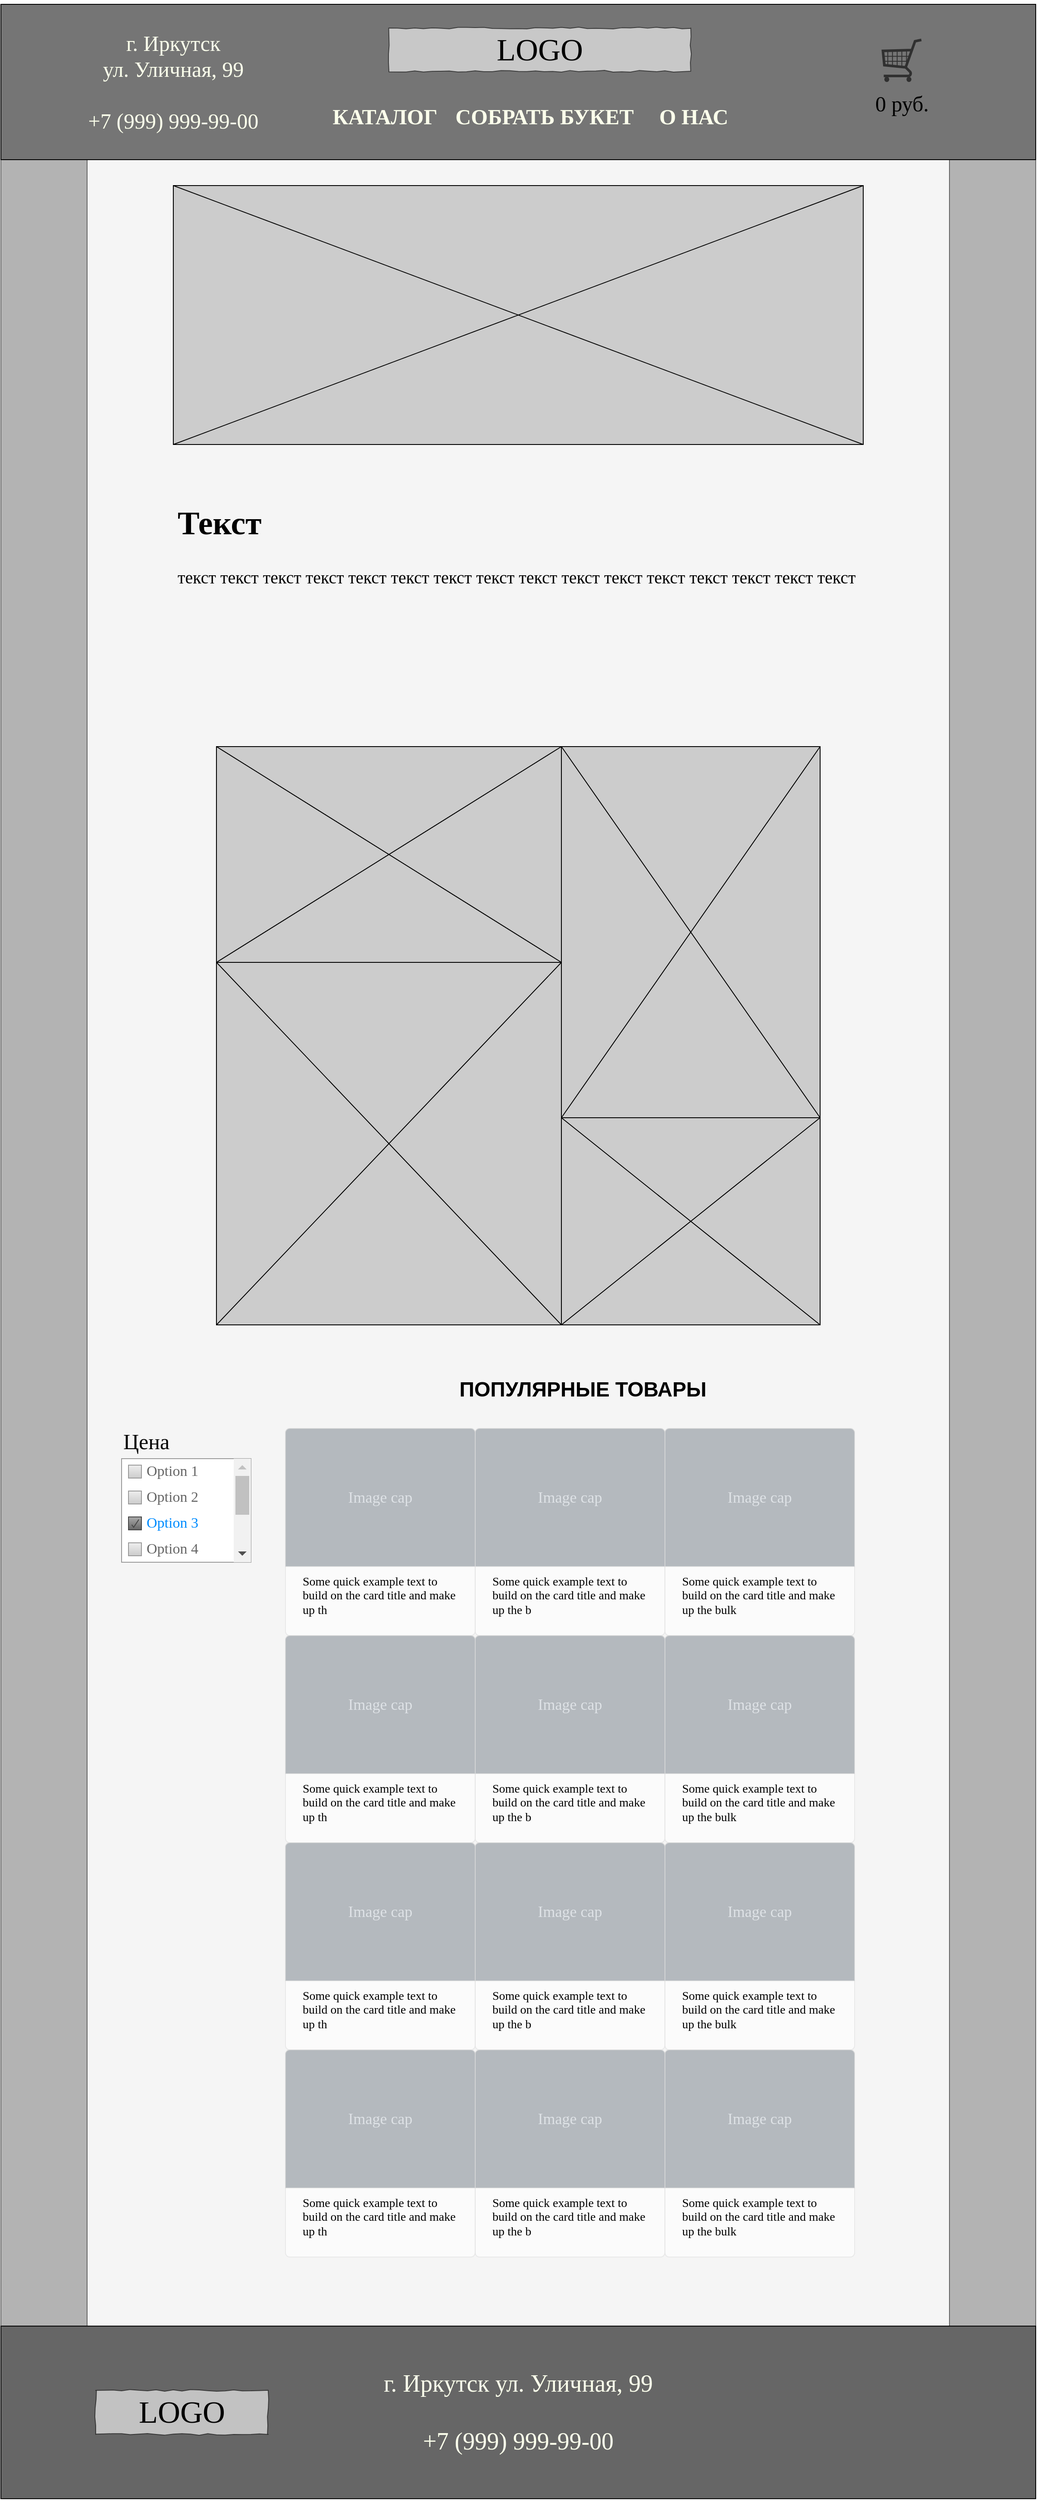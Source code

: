 <mxfile version="20.5.1" type="device" pages="6"><diagram id="p-VdzHpMai7-ZGcTBDGN" name="Главная"><mxGraphModel dx="3472" dy="1800" grid="1" gridSize="10" guides="1" tooltips="1" connect="1" arrows="1" fold="1" page="1" pageScale="1" pageWidth="827" pageHeight="1169" background="none" math="0" shadow="0"><root><mxCell id="0"/><mxCell id="1" parent="0"/><mxCell id="t8iQgwjlV6iDykLIlZMp-7" value="" style="group;fillColor=#B3B3B3;fontColor=#333333;strokeColor=#666666;container=0;absoluteArcSize=0;fixDash=0;autosize=0;resizable=1;" parent="1" vertex="1" connectable="0"><mxGeometry x="230" y="10" width="1200" height="2760" as="geometry"/></mxCell><mxCell id="OwNtIrTrpkEKHXSVxJfF-8" value="" style="group;fillColor=#f5f5f5;fontColor=#333333;strokeColor=#666666;container=0;absoluteArcSize=0;fixDash=0;autosize=0;resizable=1;imageAspect=1;allowArrows=1;" parent="1" vertex="1" connectable="0"><mxGeometry x="330" y="10" width="1000" height="2760" as="geometry"/></mxCell><mxCell id="D3wFB_WicFQBo2n6CXZC-72" value="" style="rounded=0;whiteSpace=wrap;html=1;shadow=0;labelBackgroundColor=none;sketch=0;fontFamily=Verdana;fontSize=21;gradientDirection=south;fillColor=#757575;" parent="1" vertex="1"><mxGeometry x="230" y="10" width="1200" height="180" as="geometry"/></mxCell><mxCell id="D3wFB_WicFQBo2n6CXZC-73" value="&lt;span style=&quot;background-color: initial; font-size: 25px;&quot;&gt;г. Иркутск&lt;/span&gt;&lt;br style=&quot;font-size: 25px;&quot;&gt;&lt;span style=&quot;background-color: initial; font-size: 25px;&quot;&gt;ул. Уличная, 99&lt;/span&gt;&lt;br style=&quot;font-size: 25px;&quot;&gt;&lt;br style=&quot;font-size: 25px;&quot;&gt;&lt;div style=&quot;font-size: 25px;&quot;&gt;&lt;span style=&quot;background-color: initial; font-size: 25px;&quot;&gt;+7 (999) 999-99-00&lt;/span&gt;&lt;/div&gt;" style="text;html=1;strokeColor=none;fillColor=none;align=center;verticalAlign=middle;whiteSpace=wrap;rounded=0;shadow=0;labelBackgroundColor=none;sketch=0;fontFamily=Garamond;fontSize=25;fontColor=#FBFFEB;" parent="1" vertex="1"><mxGeometry x="330" y="10" width="200" height="180" as="geometry"/></mxCell><mxCell id="GSOHR6UUvujYqVpfrmAu-1" value="&lt;h1&gt;&lt;span style=&quot;font-size: 38px;&quot;&gt;Текст&lt;/span&gt;&lt;/h1&gt;&lt;p&gt;текст текст текст текст текст текст текст текст текст текст текст текст текст текст текст текст&lt;/p&gt;" style="text;html=1;strokeColor=none;fillColor=none;spacing=5;spacingTop=-20;whiteSpace=wrap;overflow=hidden;rounded=0;shadow=0;glass=0;labelBackgroundColor=none;labelBorderColor=none;comic=0;sketch=0;fontFamily=Verdana;fontSize=20;fontColor=#000000;opacity=60;" parent="1" vertex="1"><mxGeometry x="430" y="570" width="800" height="230" as="geometry"/></mxCell><mxCell id="iyWpgFQJxBHpuZ5lYNNy-1" value="" style="rounded=0;whiteSpace=wrap;html=1;fillColor=#666666;" parent="1" vertex="1"><mxGeometry x="230" y="2700" width="1200" height="200" as="geometry"/></mxCell><mxCell id="EpbEaLBsUWDx9F32RMue-1" value="" style="verticalLabelPosition=bottom;shadow=0;dashed=0;align=center;html=1;verticalAlign=top;strokeWidth=1;shape=mxgraph.mockup.graphics.simpleIcon;strokeColor=#000000;fillColor=#CCCCCC;rounded=0;labelBackgroundColor=none;fontFamily=Verdana;fontSize=12;fontColor=#000000;" parent="1" vertex="1"><mxGeometry x="430" y="220" width="800" height="300" as="geometry"/></mxCell><mxCell id="EpbEaLBsUWDx9F32RMue-3" value="" style="verticalLabelPosition=bottom;shadow=0;dashed=0;align=center;html=1;verticalAlign=top;strokeWidth=1;shape=mxgraph.mockup.graphics.simpleIcon;strokeColor=#000000;fillColor=#CCCCCC;rounded=0;labelBackgroundColor=none;fontFamily=Verdana;fontSize=12;fontColor=#000000;" parent="1" vertex="1"><mxGeometry x="880" y="870" width="300" height="430" as="geometry"/></mxCell><mxCell id="EpbEaLBsUWDx9F32RMue-6" value="" style="verticalLabelPosition=bottom;shadow=0;dashed=0;align=center;html=1;verticalAlign=top;strokeWidth=1;shape=mxgraph.mockup.graphics.simpleIcon;strokeColor=#000000;fillColor=#CCCCCC;rounded=0;labelBackgroundColor=none;fontFamily=Verdana;fontSize=12;fontColor=#000000;" parent="1" vertex="1"><mxGeometry x="480" y="1120" width="400" height="420" as="geometry"/></mxCell><mxCell id="t8iQgwjlV6iDykLIlZMp-2" value="" style="group;fontSize=14;" parent="1" vertex="1" connectable="0"><mxGeometry x="1220.001" y="50" width="110" height="90" as="geometry"/></mxCell><mxCell id="D3wFB_WicFQBo2n6CXZC-70" value="0 руб." style="text;html=1;strokeColor=none;fillColor=none;align=center;verticalAlign=middle;whiteSpace=wrap;rounded=0;shadow=0;sketch=1;fontFamily=Garamond;fontSize=25;" parent="t8iQgwjlV6iDykLIlZMp-2" vertex="1"><mxGeometry y="60" width="110" height="30" as="geometry"/></mxCell><mxCell id="D3wFB_WicFQBo2n6CXZC-69" value="" style="verticalLabelPosition=bottom;shadow=0;dashed=0;align=center;html=1;verticalAlign=top;strokeWidth=1;shape=mxgraph.mockup.misc.shoppingCart;sketch=0;fillColor=#FFFFFF;strokeColor=#303030;" parent="t8iQgwjlV6iDykLIlZMp-2" vertex="1"><mxGeometry x="31.411" width="47.17" height="50" as="geometry"/></mxCell><mxCell id="t8iQgwjlV6iDykLIlZMp-5" value="&lt;span style=&quot;background-color: initial; font-size: 28px;&quot;&gt;г. Иркутск&amp;nbsp;&lt;/span&gt;&lt;span style=&quot;background-color: initial; font-size: 28px;&quot;&gt;ул. Уличная, 99&lt;/span&gt;&lt;br style=&quot;font-size: 28px;&quot;&gt;&lt;br style=&quot;font-size: 28px;&quot;&gt;&lt;div style=&quot;font-size: 28px;&quot;&gt;&lt;span style=&quot;background-color: initial; font-size: 28px;&quot;&gt;+7 (999) 999-99-00&lt;/span&gt;&lt;/div&gt;" style="text;html=1;strokeColor=none;fillColor=none;align=center;verticalAlign=middle;whiteSpace=wrap;rounded=0;shadow=0;labelBackgroundColor=none;sketch=0;fontFamily=Garamond;fontSize=28;fontColor=#FBFFEB;" parent="1" vertex="1"><mxGeometry x="650" y="2710" width="360" height="180" as="geometry"/></mxCell><mxCell id="t8iQgwjlV6iDykLIlZMp-8" value="&lt;h3 style=&quot;font-size: 36px;&quot;&gt;&lt;span style=&quot;font-size: 36px;&quot;&gt;&lt;font color=&quot;#000000&quot; face=&quot;Verdana&quot; style=&quot;font-weight: normal; font-size: 36px; line-height: 1;&quot;&gt;LOGO&lt;/font&gt;&lt;/span&gt;&lt;/h3&gt;" style="whiteSpace=wrap;html=1;rounded=0;shadow=0;labelBackgroundColor=none;strokeWidth=1;fontFamily=Comic Sans MS;fontSize=36;align=center;comic=1;sketch=0;glass=0;spacingTop=0;flipH=1;flipV=0;opacity=60;arcSize=50;gradientDirection=radial;" parent="1" vertex="1"><mxGeometry x="340" y="2774.5" width="200" height="51" as="geometry"/></mxCell><mxCell id="JdJHHtlq7NAF_Hh6gutH-2" value="" style="verticalLabelPosition=bottom;shadow=0;dashed=0;align=center;html=1;verticalAlign=top;strokeWidth=1;shape=mxgraph.mockup.graphics.simpleIcon;strokeColor=#000000;fillColor=#CCCCCC;rounded=0;labelBackgroundColor=none;fontFamily=Verdana;fontSize=12;fontColor=#000000;" parent="1" vertex="1"><mxGeometry x="480" y="870" width="400" height="250" as="geometry"/></mxCell><mxCell id="JdJHHtlq7NAF_Hh6gutH-3" value="" style="verticalLabelPosition=bottom;shadow=0;dashed=0;align=center;html=1;verticalAlign=top;strokeWidth=1;shape=mxgraph.mockup.graphics.simpleIcon;strokeColor=#000000;fillColor=#CCCCCC;rounded=0;labelBackgroundColor=none;fontFamily=Verdana;fontSize=12;fontColor=#000000;" parent="1" vertex="1"><mxGeometry x="880" y="1300" width="300" height="240" as="geometry"/></mxCell><mxCell id="47dSPvbvYxr08bjtHqvV-1" value="Some quick example text to build on the card title and make up the bulk" style="html=1;shadow=0;dashed=0;shape=mxgraph.bootstrap.rrect;rSize=5;strokeColor=#DFDFDF;html=1;whiteSpace=wrap;fillColor=#ffffff;fontColor=#000000;verticalAlign=bottom;align=left;spacing=20;fontSize=14;rounded=0;glass=0;labelBackgroundColor=none;labelBorderColor=none;comic=0;sketch=0;fontFamily=Verdana;opacity=60;" vertex="1" parent="1"><mxGeometry x="1000" y="1660" width="220" height="240" as="geometry"/></mxCell><mxCell id="47dSPvbvYxr08bjtHqvV-2" value="Image cap" style="html=1;shadow=0;dashed=0;shape=mxgraph.bootstrap.topButton;rSize=5;perimeter=none;whiteSpace=wrap;fillColor=#868E96;strokeColor=#DFDFDF;fontColor=#DEE2E6;resizeWidth=1;fontSize=18;rounded=0;glass=0;labelBackgroundColor=none;labelBorderColor=none;comic=0;sketch=0;fontFamily=Verdana;opacity=60;" vertex="1" parent="47dSPvbvYxr08bjtHqvV-1"><mxGeometry width="220" height="160" relative="1" as="geometry"/></mxCell><mxCell id="47dSPvbvYxr08bjtHqvV-3" value="Some quick example text to build on the card title and make up the b" style="html=1;shadow=0;dashed=0;shape=mxgraph.bootstrap.rrect;rSize=5;strokeColor=#DFDFDF;html=1;whiteSpace=wrap;fillColor=#ffffff;fontColor=#000000;verticalAlign=bottom;align=left;spacing=20;fontSize=14;rounded=0;glass=0;labelBackgroundColor=none;labelBorderColor=none;comic=0;sketch=0;fontFamily=Verdana;opacity=60;" vertex="1" parent="1"><mxGeometry x="780" y="1660" width="220" height="240" as="geometry"/></mxCell><mxCell id="47dSPvbvYxr08bjtHqvV-4" value="Image cap" style="html=1;shadow=0;dashed=0;shape=mxgraph.bootstrap.topButton;rSize=5;perimeter=none;whiteSpace=wrap;fillColor=#868E96;strokeColor=#DFDFDF;fontColor=#DEE2E6;resizeWidth=1;fontSize=18;rounded=0;glass=0;labelBackgroundColor=none;labelBorderColor=none;comic=0;sketch=0;fontFamily=Verdana;opacity=60;" vertex="1" parent="47dSPvbvYxr08bjtHqvV-3"><mxGeometry width="220" height="160" relative="1" as="geometry"/></mxCell><mxCell id="47dSPvbvYxr08bjtHqvV-5" value="Some quick example text to build on the card title and make up th" style="html=1;shadow=0;dashed=0;shape=mxgraph.bootstrap.rrect;rSize=5;strokeColor=#DFDFDF;html=1;whiteSpace=wrap;fillColor=#ffffff;fontColor=#000000;verticalAlign=bottom;align=left;spacing=20;fontSize=14;rounded=0;glass=0;labelBackgroundColor=none;labelBorderColor=none;comic=0;sketch=0;fontFamily=Verdana;opacity=60;" vertex="1" parent="1"><mxGeometry x="560" y="1660" width="220" height="240" as="geometry"/></mxCell><mxCell id="47dSPvbvYxr08bjtHqvV-6" value="Image cap" style="html=1;shadow=0;dashed=0;shape=mxgraph.bootstrap.topButton;rSize=5;perimeter=none;whiteSpace=wrap;fillColor=#868E96;strokeColor=#DFDFDF;fontColor=#DEE2E6;resizeWidth=1;fontSize=18;rounded=0;glass=0;labelBackgroundColor=none;labelBorderColor=none;comic=0;sketch=0;fontFamily=Verdana;opacity=60;" vertex="1" parent="47dSPvbvYxr08bjtHqvV-5"><mxGeometry width="220" height="160" relative="1" as="geometry"/></mxCell><mxCell id="47dSPvbvYxr08bjtHqvV-7" value="Some quick example text to build on the card title and make up the bulk" style="html=1;shadow=0;dashed=0;shape=mxgraph.bootstrap.rrect;rSize=5;strokeColor=#DFDFDF;html=1;whiteSpace=wrap;fillColor=#ffffff;fontColor=#000000;verticalAlign=bottom;align=left;spacing=20;fontSize=14;rounded=0;glass=0;labelBackgroundColor=none;labelBorderColor=none;comic=0;sketch=0;fontFamily=Verdana;opacity=60;" vertex="1" parent="1"><mxGeometry x="1000" y="1900" width="220" height="240" as="geometry"/></mxCell><mxCell id="47dSPvbvYxr08bjtHqvV-8" value="Image cap" style="html=1;shadow=0;dashed=0;shape=mxgraph.bootstrap.topButton;rSize=5;perimeter=none;whiteSpace=wrap;fillColor=#868E96;strokeColor=#DFDFDF;fontColor=#DEE2E6;resizeWidth=1;fontSize=18;rounded=0;glass=0;labelBackgroundColor=none;labelBorderColor=none;comic=0;sketch=0;fontFamily=Verdana;opacity=60;" vertex="1" parent="47dSPvbvYxr08bjtHqvV-7"><mxGeometry width="220" height="160" relative="1" as="geometry"/></mxCell><mxCell id="47dSPvbvYxr08bjtHqvV-9" value="Some quick example text to build on the card title and make up the b" style="html=1;shadow=0;dashed=0;shape=mxgraph.bootstrap.rrect;rSize=5;strokeColor=#DFDFDF;html=1;whiteSpace=wrap;fillColor=#ffffff;fontColor=#000000;verticalAlign=bottom;align=left;spacing=20;fontSize=14;rounded=0;glass=0;labelBackgroundColor=none;labelBorderColor=none;comic=0;sketch=0;fontFamily=Verdana;opacity=60;" vertex="1" parent="1"><mxGeometry x="780" y="1900" width="220" height="240" as="geometry"/></mxCell><mxCell id="47dSPvbvYxr08bjtHqvV-10" value="Image cap" style="html=1;shadow=0;dashed=0;shape=mxgraph.bootstrap.topButton;rSize=5;perimeter=none;whiteSpace=wrap;fillColor=#868E96;strokeColor=#DFDFDF;fontColor=#DEE2E6;resizeWidth=1;fontSize=18;rounded=0;glass=0;labelBackgroundColor=none;labelBorderColor=none;comic=0;sketch=0;fontFamily=Verdana;opacity=60;" vertex="1" parent="47dSPvbvYxr08bjtHqvV-9"><mxGeometry width="220" height="160" relative="1" as="geometry"/></mxCell><mxCell id="47dSPvbvYxr08bjtHqvV-11" value="Some quick example text to build on the card title and make up th" style="html=1;shadow=0;dashed=0;shape=mxgraph.bootstrap.rrect;rSize=5;strokeColor=#DFDFDF;html=1;whiteSpace=wrap;fillColor=#ffffff;fontColor=#000000;verticalAlign=bottom;align=left;spacing=20;fontSize=14;rounded=0;glass=0;labelBackgroundColor=none;labelBorderColor=none;comic=0;sketch=0;fontFamily=Verdana;opacity=60;" vertex="1" parent="1"><mxGeometry x="560" y="1900" width="220" height="240" as="geometry"/></mxCell><mxCell id="47dSPvbvYxr08bjtHqvV-12" value="Image cap" style="html=1;shadow=0;dashed=0;shape=mxgraph.bootstrap.topButton;rSize=5;perimeter=none;whiteSpace=wrap;fillColor=#868E96;strokeColor=#DFDFDF;fontColor=#DEE2E6;resizeWidth=1;fontSize=18;rounded=0;glass=0;labelBackgroundColor=none;labelBorderColor=none;comic=0;sketch=0;fontFamily=Verdana;opacity=60;" vertex="1" parent="47dSPvbvYxr08bjtHqvV-11"><mxGeometry width="220" height="160" relative="1" as="geometry"/></mxCell><mxCell id="47dSPvbvYxr08bjtHqvV-13" value="Some quick example text to build on the card title and make up the bulk" style="html=1;shadow=0;dashed=0;shape=mxgraph.bootstrap.rrect;rSize=5;strokeColor=#DFDFDF;html=1;whiteSpace=wrap;fillColor=#ffffff;fontColor=#000000;verticalAlign=bottom;align=left;spacing=20;fontSize=14;rounded=0;glass=0;labelBackgroundColor=none;labelBorderColor=none;comic=0;sketch=0;fontFamily=Verdana;opacity=60;" vertex="1" parent="1"><mxGeometry x="1000" y="2140" width="220" height="240" as="geometry"/></mxCell><mxCell id="47dSPvbvYxr08bjtHqvV-14" value="Image cap" style="html=1;shadow=0;dashed=0;shape=mxgraph.bootstrap.topButton;rSize=5;perimeter=none;whiteSpace=wrap;fillColor=#868E96;strokeColor=#DFDFDF;fontColor=#DEE2E6;resizeWidth=1;fontSize=18;rounded=0;glass=0;labelBackgroundColor=none;labelBorderColor=none;comic=0;sketch=0;fontFamily=Verdana;opacity=60;" vertex="1" parent="47dSPvbvYxr08bjtHqvV-13"><mxGeometry width="220" height="160" relative="1" as="geometry"/></mxCell><mxCell id="47dSPvbvYxr08bjtHqvV-15" value="Some quick example text to build on the card title and make up the b" style="html=1;shadow=0;dashed=0;shape=mxgraph.bootstrap.rrect;rSize=5;strokeColor=#DFDFDF;html=1;whiteSpace=wrap;fillColor=#ffffff;fontColor=#000000;verticalAlign=bottom;align=left;spacing=20;fontSize=14;rounded=0;glass=0;labelBackgroundColor=none;labelBorderColor=none;comic=0;sketch=0;fontFamily=Verdana;opacity=60;" vertex="1" parent="1"><mxGeometry x="780" y="2140" width="220" height="240" as="geometry"/></mxCell><mxCell id="47dSPvbvYxr08bjtHqvV-16" value="Image cap" style="html=1;shadow=0;dashed=0;shape=mxgraph.bootstrap.topButton;rSize=5;perimeter=none;whiteSpace=wrap;fillColor=#868E96;strokeColor=#DFDFDF;fontColor=#DEE2E6;resizeWidth=1;fontSize=18;rounded=0;glass=0;labelBackgroundColor=none;labelBorderColor=none;comic=0;sketch=0;fontFamily=Verdana;opacity=60;" vertex="1" parent="47dSPvbvYxr08bjtHqvV-15"><mxGeometry width="220" height="160" relative="1" as="geometry"/></mxCell><mxCell id="47dSPvbvYxr08bjtHqvV-17" value="Some quick example text to build on the card title and make up th" style="html=1;shadow=0;dashed=0;shape=mxgraph.bootstrap.rrect;rSize=5;strokeColor=#DFDFDF;html=1;whiteSpace=wrap;fillColor=#ffffff;fontColor=#000000;verticalAlign=bottom;align=left;spacing=20;fontSize=14;rounded=0;glass=0;labelBackgroundColor=none;labelBorderColor=none;comic=0;sketch=0;fontFamily=Verdana;opacity=60;" vertex="1" parent="1"><mxGeometry x="560" y="2140" width="220" height="240" as="geometry"/></mxCell><mxCell id="47dSPvbvYxr08bjtHqvV-18" value="Image cap" style="html=1;shadow=0;dashed=0;shape=mxgraph.bootstrap.topButton;rSize=5;perimeter=none;whiteSpace=wrap;fillColor=#868E96;strokeColor=#DFDFDF;fontColor=#DEE2E6;resizeWidth=1;fontSize=18;rounded=0;glass=0;labelBackgroundColor=none;labelBorderColor=none;comic=0;sketch=0;fontFamily=Verdana;opacity=60;" vertex="1" parent="47dSPvbvYxr08bjtHqvV-17"><mxGeometry width="220" height="160" relative="1" as="geometry"/></mxCell><mxCell id="47dSPvbvYxr08bjtHqvV-19" value="Some quick example text to build on the card title and make up the bulk" style="html=1;shadow=0;dashed=0;shape=mxgraph.bootstrap.rrect;rSize=5;strokeColor=#DFDFDF;html=1;whiteSpace=wrap;fillColor=#ffffff;fontColor=#000000;verticalAlign=bottom;align=left;spacing=20;fontSize=14;rounded=0;glass=0;labelBackgroundColor=none;labelBorderColor=none;comic=0;sketch=0;fontFamily=Verdana;opacity=60;" vertex="1" parent="1"><mxGeometry x="1000" y="2380" width="220" height="240" as="geometry"/></mxCell><mxCell id="47dSPvbvYxr08bjtHqvV-20" value="Image cap" style="html=1;shadow=0;dashed=0;shape=mxgraph.bootstrap.topButton;rSize=5;perimeter=none;whiteSpace=wrap;fillColor=#868E96;strokeColor=#DFDFDF;fontColor=#DEE2E6;resizeWidth=1;fontSize=18;rounded=0;glass=0;labelBackgroundColor=none;labelBorderColor=none;comic=0;sketch=0;fontFamily=Verdana;opacity=60;" vertex="1" parent="47dSPvbvYxr08bjtHqvV-19"><mxGeometry width="220" height="160" relative="1" as="geometry"/></mxCell><mxCell id="47dSPvbvYxr08bjtHqvV-21" value="Some quick example text to build on the card title and make up the b" style="html=1;shadow=0;dashed=0;shape=mxgraph.bootstrap.rrect;rSize=5;strokeColor=#DFDFDF;html=1;whiteSpace=wrap;fillColor=#ffffff;fontColor=#000000;verticalAlign=bottom;align=left;spacing=20;fontSize=14;rounded=0;glass=0;labelBackgroundColor=none;labelBorderColor=none;comic=0;sketch=0;fontFamily=Verdana;opacity=60;" vertex="1" parent="1"><mxGeometry x="780" y="2380" width="220" height="240" as="geometry"/></mxCell><mxCell id="47dSPvbvYxr08bjtHqvV-22" value="Image cap" style="html=1;shadow=0;dashed=0;shape=mxgraph.bootstrap.topButton;rSize=5;perimeter=none;whiteSpace=wrap;fillColor=#868E96;strokeColor=#DFDFDF;fontColor=#DEE2E6;resizeWidth=1;fontSize=18;rounded=0;glass=0;labelBackgroundColor=none;labelBorderColor=none;comic=0;sketch=0;fontFamily=Verdana;opacity=60;" vertex="1" parent="47dSPvbvYxr08bjtHqvV-21"><mxGeometry width="220" height="160" relative="1" as="geometry"/></mxCell><mxCell id="47dSPvbvYxr08bjtHqvV-23" value="Some quick example text to build on the card title and make up th" style="html=1;shadow=0;dashed=0;shape=mxgraph.bootstrap.rrect;rSize=5;strokeColor=#DFDFDF;html=1;whiteSpace=wrap;fillColor=#ffffff;fontColor=#000000;verticalAlign=bottom;align=left;spacing=20;fontSize=14;rounded=0;glass=0;labelBackgroundColor=none;labelBorderColor=none;comic=0;sketch=0;fontFamily=Verdana;opacity=60;" vertex="1" parent="1"><mxGeometry x="560" y="2380" width="220" height="240" as="geometry"/></mxCell><mxCell id="47dSPvbvYxr08bjtHqvV-24" value="Image cap" style="html=1;shadow=0;dashed=0;shape=mxgraph.bootstrap.topButton;rSize=5;perimeter=none;whiteSpace=wrap;fillColor=#868E96;strokeColor=#DFDFDF;fontColor=#DEE2E6;resizeWidth=1;fontSize=18;rounded=0;glass=0;labelBackgroundColor=none;labelBorderColor=none;comic=0;sketch=0;fontFamily=Verdana;opacity=60;" vertex="1" parent="47dSPvbvYxr08bjtHqvV-23"><mxGeometry width="220" height="160" relative="1" as="geometry"/></mxCell><mxCell id="hsOq_kU1xk_oklBUqjai-12" value="" style="strokeWidth=1;shadow=0;dashed=0;align=center;html=1;shape=mxgraph.mockup.forms.rrect;rSize=0;strokeColor=#999999;fillColor=#ffffff;recursiveResize=0;rounded=0;sketch=0;fontFamily=Verdana;fontSize=25;fontColor=#000000;" vertex="1" parent="1"><mxGeometry x="370" y="1695" width="150" height="120" as="geometry"/></mxCell><mxCell id="hsOq_kU1xk_oklBUqjai-13" value="Option 1" style="strokeWidth=1;shadow=0;dashed=0;align=center;html=1;shape=mxgraph.mockup.forms.rrect;rSize=0;fillColor=#eeeeee;strokeColor=#999999;gradientColor=#cccccc;align=left;spacingLeft=4;fontSize=17;fontColor=#666666;labelPosition=right;rounded=0;sketch=0;fontFamily=Verdana;" vertex="1" parent="hsOq_kU1xk_oklBUqjai-12"><mxGeometry x="8" y="7.5" width="15" height="15" as="geometry"/></mxCell><mxCell id="hsOq_kU1xk_oklBUqjai-14" value="Option 2" style="strokeWidth=1;shadow=0;dashed=0;align=center;html=1;shape=mxgraph.mockup.forms.rrect;rSize=0;fillColor=#eeeeee;strokeColor=#999999;gradientColor=#cccccc;align=left;spacingLeft=4;fontSize=17;fontColor=#666666;labelPosition=right;rounded=0;sketch=0;fontFamily=Verdana;" vertex="1" parent="hsOq_kU1xk_oklBUqjai-12"><mxGeometry x="8" y="37.5" width="15" height="15" as="geometry"/></mxCell><mxCell id="hsOq_kU1xk_oklBUqjai-15" value="Option 3" style="strokeWidth=1;shadow=0;dashed=0;align=center;html=1;shape=mxgraph.mockup.forms.checkbox;rSize=0;resizable=0;fillColor=#aaaaaa;strokeColor=#444444;gradientColor=#666666;align=left;spacingLeft=4;fontSize=17;fontColor=#008cff;labelPosition=right;rounded=0;sketch=0;fontFamily=Verdana;" vertex="1" parent="hsOq_kU1xk_oklBUqjai-12"><mxGeometry x="8" y="67.5" width="15" height="15" as="geometry"/></mxCell><mxCell id="hsOq_kU1xk_oklBUqjai-16" value="Option 4" style="strokeWidth=1;shadow=0;dashed=0;align=center;html=1;shape=mxgraph.mockup.forms.rrect;rSize=0;fillColor=#eeeeee;strokeColor=#999999;gradientColor=#cccccc;align=left;spacingLeft=4;fontSize=17;fontColor=#666666;labelPosition=right;rounded=0;sketch=0;fontFamily=Verdana;" vertex="1" parent="hsOq_kU1xk_oklBUqjai-12"><mxGeometry x="8" y="97.5" width="15" height="15" as="geometry"/></mxCell><mxCell id="hsOq_kU1xk_oklBUqjai-17" value="Цена" style="text;html=1;strokeColor=none;fillColor=none;align=left;verticalAlign=middle;whiteSpace=wrap;rounded=0;sketch=0;fontFamily=Verdana;fontSize=25;fontColor=#000000;" vertex="1" parent="1"><mxGeometry x="370" y="1660" width="60" height="30" as="geometry"/></mxCell><mxCell id="hsOq_kU1xk_oklBUqjai-18" value="" style="html=1;shadow=0;dashed=0;fillColor=#F1F1F1;strokeColor=none;rounded=0;sketch=0;fontFamily=Verdana;fontSize=25;fontColor=#000000;" vertex="1" parent="1"><mxGeometry x="500" y="1695" width="20" height="120" as="geometry"/></mxCell><mxCell id="hsOq_kU1xk_oklBUqjai-19" value="" style="fillColor=#C1C1C1;strokeColor=none;rounded=0;sketch=0;fontFamily=Verdana;fontSize=25;fontColor=#000000;" vertex="1" parent="hsOq_kU1xk_oklBUqjai-18"><mxGeometry width="16" height="45" relative="1" as="geometry"><mxPoint x="2" y="20" as="offset"/></mxGeometry></mxCell><mxCell id="hsOq_kU1xk_oklBUqjai-20" value="" style="shape=triangle;direction=north;fillColor=#C1C1C1;strokeColor=none;perimeter=none;rounded=0;sketch=0;fontFamily=Verdana;fontSize=25;fontColor=#000000;" vertex="1" parent="hsOq_kU1xk_oklBUqjai-18"><mxGeometry width="10" height="5" relative="1" as="geometry"><mxPoint x="5" y="7.5" as="offset"/></mxGeometry></mxCell><mxCell id="hsOq_kU1xk_oklBUqjai-21" value="" style="shape=triangle;direction=south;fillColor=#505050;strokeColor=none;perimeter=none;rounded=0;sketch=0;fontFamily=Verdana;fontSize=25;fontColor=#000000;" vertex="1" parent="hsOq_kU1xk_oklBUqjai-18"><mxGeometry y="1" width="10" height="5" relative="1" as="geometry"><mxPoint x="5" y="-12.5" as="offset"/></mxGeometry></mxCell><mxCell id="hsOq_kU1xk_oklBUqjai-23" value="ПОПУЛЯРНЫЕ ТОВАРЫ" style="text;html=1;strokeColor=none;fillColor=none;align=center;verticalAlign=middle;whiteSpace=wrap;rounded=0;fontSize=24;fontStyle=1" vertex="1" parent="1"><mxGeometry x="690" y="1600" width="430" height="30" as="geometry"/></mxCell><mxCell id="159hcfZCPaTQVW4lUzJf-1" value="&lt;h3 style=&quot;font-size: 36px;&quot;&gt;&lt;span style=&quot;font-size: 36px;&quot;&gt;&lt;font color=&quot;#000000&quot; face=&quot;Verdana&quot; style=&quot;font-weight: normal; font-size: 36px; line-height: 1;&quot;&gt;LOGO&lt;/font&gt;&lt;/span&gt;&lt;/h3&gt;" style="whiteSpace=wrap;html=1;rounded=0;shadow=0;labelBackgroundColor=none;strokeWidth=1;fontFamily=Comic Sans MS;fontSize=36;align=center;comic=1;sketch=0;glass=0;spacingTop=0;flipH=1;flipV=0;opacity=60;arcSize=50;gradientDirection=radial;" vertex="1" parent="1"><mxGeometry x="680" y="37.5" width="350" height="50" as="geometry"/></mxCell><mxCell id="159hcfZCPaTQVW4lUzJf-2" value="КАТАЛОГ" style="text;html=1;points=[];align=center;verticalAlign=top;spacingTop=-4;fontSize=25;fontFamily=Garamond;fontColor=#FBFFEB;fontStyle=1;" vertex="1" parent="1"><mxGeometry x="620" y="122.5" width="110" height="30" as="geometry"/></mxCell><mxCell id="159hcfZCPaTQVW4lUzJf-3" value="СОБРАТЬ БУКЕТ" style="text;html=1;points=[];align=center;verticalAlign=top;spacingTop=-4;fontSize=25;fontFamily=Garamond;fontColor=#FBFFEB;fontStyle=1;" vertex="1" parent="1"><mxGeometry x="770" y="122.5" width="180" height="30" as="geometry"/></mxCell><mxCell id="159hcfZCPaTQVW4lUzJf-4" value="О НАС" style="text;html=1;points=[];align=center;verticalAlign=top;spacingTop=-4;fontSize=25;fontFamily=Garamond;fontColor=#FBFFEB;fontStyle=1;" vertex="1" parent="1"><mxGeometry x="970" y="122.5" width="125" height="30" as="geometry"/></mxCell></root></mxGraphModel></diagram><diagram id="nqaDQtoHZ1SV64Ed1Wzw" name="Каталог"><mxGraphModel dx="909" dy="900" grid="1" gridSize="10" guides="1" tooltips="1" connect="1" arrows="1" fold="1" page="1" pageScale="1" pageWidth="827" pageHeight="1169" math="0" shadow="0"><root><mxCell id="0"/><mxCell id="1" parent="0"/><mxCell id="bmSLW1iBrWbN6pyY4IM3-1" value="" style="group;fillColor=#B3B3B3;fontColor=#333333;strokeColor=#666666;container=0;absoluteArcSize=0;fixDash=0;autosize=0;resizable=0;" parent="1" vertex="1" connectable="0"><mxGeometry x="1080" y="55" width="1200" height="1775" as="geometry"/></mxCell><mxCell id="bmSLW1iBrWbN6pyY4IM3-2" value="" style="group;fillColor=#f5f5f5;fontColor=#333333;strokeColor=#666666;container=0;absoluteArcSize=0;fixDash=0;autosize=0;resizable=0;" parent="1" vertex="1" connectable="0"><mxGeometry x="1180" y="55" width="1000" height="1775" as="geometry"/></mxCell><mxCell id="bmSLW1iBrWbN6pyY4IM3-3" value="" style="rounded=0;whiteSpace=wrap;html=1;shadow=0;labelBackgroundColor=none;sketch=0;fontFamily=Verdana;fontSize=21;gradientDirection=south;fillColor=#757575;" parent="1" vertex="1"><mxGeometry x="1080" y="55" width="1200" height="180" as="geometry"/></mxCell><mxCell id="bmSLW1iBrWbN6pyY4IM3-4" value="&lt;span style=&quot;background-color: initial; font-size: 25px;&quot;&gt;г. Иркутск&lt;/span&gt;&lt;br style=&quot;font-size: 25px;&quot;&gt;&lt;span style=&quot;background-color: initial; font-size: 25px;&quot;&gt;ул. Уличная, 99&lt;/span&gt;&lt;br style=&quot;font-size: 25px;&quot;&gt;&lt;br style=&quot;font-size: 25px;&quot;&gt;&lt;div style=&quot;font-size: 25px;&quot;&gt;&lt;span style=&quot;background-color: initial; font-size: 25px;&quot;&gt;+7 (999) 999-99-00&lt;/span&gt;&lt;/div&gt;" style="text;html=1;strokeColor=none;fillColor=none;align=center;verticalAlign=middle;whiteSpace=wrap;rounded=0;shadow=0;labelBackgroundColor=none;sketch=0;fontFamily=Garamond;fontSize=25;fontColor=#FBFFEB;" parent="1" vertex="1"><mxGeometry x="1180" y="50" width="200" height="180" as="geometry"/></mxCell><mxCell id="bmSLW1iBrWbN6pyY4IM3-6" value="" style="rounded=0;whiteSpace=wrap;html=1;fillColor=#666666;" parent="1" vertex="1"><mxGeometry x="1080" y="1630" width="1200" height="200" as="geometry"/></mxCell><mxCell id="bmSLW1iBrWbN6pyY4IM3-13" value="" style="group;fontSize=14;" parent="1" vertex="1" connectable="0"><mxGeometry x="2070.001" y="95" width="110" height="90" as="geometry"/></mxCell><mxCell id="bmSLW1iBrWbN6pyY4IM3-14" value="0 руб." style="text;html=1;strokeColor=none;fillColor=none;align=center;verticalAlign=middle;whiteSpace=wrap;rounded=0;shadow=0;sketch=1;fontFamily=Garamond;fontSize=25;" parent="bmSLW1iBrWbN6pyY4IM3-13" vertex="1"><mxGeometry y="60" width="110" height="30" as="geometry"/></mxCell><mxCell id="bmSLW1iBrWbN6pyY4IM3-15" value="" style="verticalLabelPosition=bottom;shadow=0;dashed=0;align=center;html=1;verticalAlign=top;strokeWidth=1;shape=mxgraph.mockup.misc.shoppingCart;sketch=0;fillColor=#FFFFFF;strokeColor=#303030;" parent="bmSLW1iBrWbN6pyY4IM3-13" vertex="1"><mxGeometry x="31.411" width="47.17" height="50" as="geometry"/></mxCell><mxCell id="bmSLW1iBrWbN6pyY4IM3-18" value="&lt;span style=&quot;background-color: initial; font-size: 28px;&quot;&gt;г. Иркутск&amp;nbsp;&lt;/span&gt;&lt;span style=&quot;background-color: initial; font-size: 28px;&quot;&gt;ул. Уличная, 99&lt;/span&gt;&lt;br style=&quot;font-size: 28px;&quot;&gt;&lt;br style=&quot;font-size: 28px;&quot;&gt;&lt;div style=&quot;font-size: 28px;&quot;&gt;&lt;span style=&quot;background-color: initial; font-size: 28px;&quot;&gt;+7 (999) 999-99-00&lt;/span&gt;&lt;/div&gt;" style="text;html=1;strokeColor=none;fillColor=none;align=center;verticalAlign=middle;whiteSpace=wrap;rounded=0;shadow=0;labelBackgroundColor=none;sketch=0;fontFamily=Garamond;fontSize=28;fontColor=#FBFFEB;" parent="1" vertex="1"><mxGeometry x="1500" y="1640" width="360" height="180" as="geometry"/></mxCell><mxCell id="bmSLW1iBrWbN6pyY4IM3-19" value="&lt;h3 style=&quot;font-size: 36px;&quot;&gt;&lt;span style=&quot;font-size: 36px;&quot;&gt;&lt;font color=&quot;#000000&quot; face=&quot;Verdana&quot; style=&quot;font-weight: normal; font-size: 36px; line-height: 1;&quot;&gt;LOGO&lt;/font&gt;&lt;/span&gt;&lt;/h3&gt;" style="whiteSpace=wrap;html=1;rounded=0;shadow=0;labelBackgroundColor=none;strokeWidth=1;fontFamily=Comic Sans MS;fontSize=36;align=center;comic=1;sketch=0;glass=0;spacingTop=0;flipH=1;flipV=0;opacity=60;arcSize=50;gradientDirection=radial;" parent="1" vertex="1"><mxGeometry x="1190" y="1704.5" width="200" height="51" as="geometry"/></mxCell><mxCell id="bmSLW1iBrWbN6pyY4IM3-20" value="" style="html=1;shadow=0;dashed=0;shape=mxgraph.bootstrap.rrect;rSize=5;strokeColor=#DEE2E6;html=1;whiteSpace=wrap;fillColor=#ffffff;fontColor=#0085FC;fontSize=14;rounded=0;glass=0;labelBackgroundColor=none;labelBorderColor=none;comic=0;sketch=0;fontFamily=Verdana;opacity=60;" parent="1" vertex="1"><mxGeometry x="1700" y="275" width="220" height="30" as="geometry"/></mxCell><mxCell id="bmSLW1iBrWbN6pyY4IM3-21" value="Previous" style="strokeColor=inherit;fillColor=inherit;gradientColor=inherit;html=1;shadow=0;dashed=0;shape=mxgraph.bootstrap.leftButton;rSize=5;perimeter=none;whiteSpace=wrap;resizeHeight=1;fontColor=#6C767D;fontSize=14;rounded=0;glass=0;labelBackgroundColor=none;labelBorderColor=none;comic=0;sketch=0;fontFamily=Verdana;opacity=60;" parent="bmSLW1iBrWbN6pyY4IM3-20" vertex="1"><mxGeometry width="70" height="30" relative="1" as="geometry"/></mxCell><mxCell id="bmSLW1iBrWbN6pyY4IM3-22" value="1" style="strokeColor=inherit;fillColor=inherit;gradientColor=inherit;fontColor=inherit;html=1;shadow=0;dashed=0;perimeter=none;whiteSpace=wrap;resizeHeight=1;fontSize=14;rounded=0;glass=0;labelBackgroundColor=none;labelBorderColor=none;comic=0;sketch=0;fontFamily=Verdana;opacity=60;" parent="bmSLW1iBrWbN6pyY4IM3-20" vertex="1"><mxGeometry width="30" height="30" relative="1" as="geometry"><mxPoint x="70" as="offset"/></mxGeometry></mxCell><mxCell id="bmSLW1iBrWbN6pyY4IM3-23" value="2" style="html=1;shadow=0;dashed=0;perimeter=none;whiteSpace=wrap;resizeHeight=1;fillColor=#0085FC;strokeColor=none;fontColor=#ffffff;fontSize=14;rounded=0;glass=0;labelBackgroundColor=none;labelBorderColor=none;comic=0;sketch=0;fontFamily=Verdana;opacity=60;" parent="bmSLW1iBrWbN6pyY4IM3-20" vertex="1"><mxGeometry width="30" height="30" relative="1" as="geometry"><mxPoint x="100" as="offset"/></mxGeometry></mxCell><mxCell id="bmSLW1iBrWbN6pyY4IM3-24" value="3" style="strokeColor=inherit;fillColor=inherit;gradientColor=inherit;fontColor=inherit;html=1;shadow=0;dashed=0;perimeter=none;whiteSpace=wrap;resizeHeight=1;fontSize=14;rounded=0;glass=0;labelBackgroundColor=none;labelBorderColor=none;comic=0;sketch=0;fontFamily=Verdana;opacity=60;" parent="bmSLW1iBrWbN6pyY4IM3-20" vertex="1"><mxGeometry width="30" height="30" relative="1" as="geometry"><mxPoint x="130" as="offset"/></mxGeometry></mxCell><mxCell id="bmSLW1iBrWbN6pyY4IM3-25" value="Next" style="strokeColor=inherit;fillColor=inherit;gradientColor=inherit;fontColor=inherit;html=1;shadow=0;dashed=0;shape=mxgraph.bootstrap.rightButton;rSize=5;perimeter=none;whiteSpace=wrap;resizeHeight=1;fontSize=14;rounded=0;glass=0;labelBackgroundColor=none;labelBorderColor=none;comic=0;sketch=0;fontFamily=Verdana;opacity=60;" parent="bmSLW1iBrWbN6pyY4IM3-20" vertex="1"><mxGeometry x="1" width="60" height="30" relative="1" as="geometry"><mxPoint x="-60" as="offset"/></mxGeometry></mxCell><mxCell id="bmSLW1iBrWbN6pyY4IM3-26" value="Some quick example text to build on the card title and make up the bulk" style="html=1;shadow=0;dashed=0;shape=mxgraph.bootstrap.rrect;rSize=5;strokeColor=#DFDFDF;html=1;whiteSpace=wrap;fillColor=#ffffff;fontColor=#000000;verticalAlign=bottom;align=left;spacing=20;fontSize=14;rounded=0;glass=0;labelBackgroundColor=none;labelBorderColor=none;comic=0;sketch=0;fontFamily=Verdana;opacity=60;" parent="1" vertex="1"><mxGeometry x="1920" y="330" width="220" height="240" as="geometry"/></mxCell><mxCell id="bmSLW1iBrWbN6pyY4IM3-27" value="Image cap" style="html=1;shadow=0;dashed=0;shape=mxgraph.bootstrap.topButton;rSize=5;perimeter=none;whiteSpace=wrap;fillColor=#868E96;strokeColor=#DFDFDF;fontColor=#DEE2E6;resizeWidth=1;fontSize=18;rounded=0;glass=0;labelBackgroundColor=none;labelBorderColor=none;comic=0;sketch=0;fontFamily=Verdana;opacity=60;" parent="bmSLW1iBrWbN6pyY4IM3-26" vertex="1"><mxGeometry width="220" height="160" relative="1" as="geometry"/></mxCell><mxCell id="bmSLW1iBrWbN6pyY4IM3-28" value="Some quick example text to build on the card title and make up the b" style="html=1;shadow=0;dashed=0;shape=mxgraph.bootstrap.rrect;rSize=5;strokeColor=#DFDFDF;html=1;whiteSpace=wrap;fillColor=#ffffff;fontColor=#000000;verticalAlign=bottom;align=left;spacing=20;fontSize=14;rounded=0;glass=0;labelBackgroundColor=none;labelBorderColor=none;comic=0;sketch=0;fontFamily=Verdana;opacity=60;" parent="1" vertex="1"><mxGeometry x="1700" y="330" width="220" height="240" as="geometry"/></mxCell><mxCell id="bmSLW1iBrWbN6pyY4IM3-29" value="Image cap" style="html=1;shadow=0;dashed=0;shape=mxgraph.bootstrap.topButton;rSize=5;perimeter=none;whiteSpace=wrap;fillColor=#868E96;strokeColor=#DFDFDF;fontColor=#DEE2E6;resizeWidth=1;fontSize=18;rounded=0;glass=0;labelBackgroundColor=none;labelBorderColor=none;comic=0;sketch=0;fontFamily=Verdana;opacity=60;" parent="bmSLW1iBrWbN6pyY4IM3-28" vertex="1"><mxGeometry width="220" height="160" relative="1" as="geometry"/></mxCell><mxCell id="bmSLW1iBrWbN6pyY4IM3-30" value="Some quick example text to build on the card title and make up th" style="html=1;shadow=0;dashed=0;shape=mxgraph.bootstrap.rrect;rSize=5;strokeColor=#DFDFDF;html=1;whiteSpace=wrap;fillColor=#ffffff;fontColor=#000000;verticalAlign=bottom;align=left;spacing=20;fontSize=14;rounded=0;glass=0;labelBackgroundColor=none;labelBorderColor=none;comic=0;sketch=0;fontFamily=Verdana;opacity=60;" parent="1" vertex="1"><mxGeometry x="1480" y="330" width="220" height="240" as="geometry"/></mxCell><mxCell id="bmSLW1iBrWbN6pyY4IM3-31" value="Image cap" style="html=1;shadow=0;dashed=0;shape=mxgraph.bootstrap.topButton;rSize=5;perimeter=none;whiteSpace=wrap;fillColor=#868E96;strokeColor=#DFDFDF;fontColor=#DEE2E6;resizeWidth=1;fontSize=18;rounded=0;glass=0;labelBackgroundColor=none;labelBorderColor=none;comic=0;sketch=0;fontFamily=Verdana;opacity=60;" parent="bmSLW1iBrWbN6pyY4IM3-30" vertex="1"><mxGeometry width="220" height="160" relative="1" as="geometry"/></mxCell><mxCell id="bmSLW1iBrWbN6pyY4IM3-42" value="" style="html=1;shadow=0;dashed=0;shape=mxgraph.bootstrap.rrect;rSize=5;strokeColor=#DEE2E6;html=1;whiteSpace=wrap;fillColor=#ffffff;fontColor=#0085FC;fontSize=14;rounded=0;glass=0;labelBackgroundColor=none;labelBorderColor=none;comic=0;sketch=0;fontFamily=Verdana;opacity=60;" parent="1" vertex="1"><mxGeometry x="1700" y="1535" width="220" height="30" as="geometry"/></mxCell><mxCell id="bmSLW1iBrWbN6pyY4IM3-43" value="Previous" style="strokeColor=inherit;fillColor=inherit;gradientColor=inherit;html=1;shadow=0;dashed=0;shape=mxgraph.bootstrap.leftButton;rSize=5;perimeter=none;whiteSpace=wrap;resizeHeight=1;fontColor=#6C767D;fontSize=14;rounded=0;glass=0;labelBackgroundColor=none;labelBorderColor=none;comic=0;sketch=0;fontFamily=Verdana;opacity=60;" parent="bmSLW1iBrWbN6pyY4IM3-42" vertex="1"><mxGeometry width="70" height="30" relative="1" as="geometry"/></mxCell><mxCell id="bmSLW1iBrWbN6pyY4IM3-44" value="1" style="strokeColor=inherit;fillColor=inherit;gradientColor=inherit;fontColor=inherit;html=1;shadow=0;dashed=0;perimeter=none;whiteSpace=wrap;resizeHeight=1;fontSize=14;rounded=0;glass=0;labelBackgroundColor=none;labelBorderColor=none;comic=0;sketch=0;fontFamily=Verdana;opacity=60;" parent="bmSLW1iBrWbN6pyY4IM3-42" vertex="1"><mxGeometry width="30" height="30" relative="1" as="geometry"><mxPoint x="70" as="offset"/></mxGeometry></mxCell><mxCell id="bmSLW1iBrWbN6pyY4IM3-45" value="2" style="html=1;shadow=0;dashed=0;perimeter=none;whiteSpace=wrap;resizeHeight=1;fillColor=#0085FC;strokeColor=none;fontColor=#ffffff;fontSize=14;rounded=0;glass=0;labelBackgroundColor=none;labelBorderColor=none;comic=0;sketch=0;fontFamily=Verdana;opacity=60;" parent="bmSLW1iBrWbN6pyY4IM3-42" vertex="1"><mxGeometry width="30" height="30" relative="1" as="geometry"><mxPoint x="100" as="offset"/></mxGeometry></mxCell><mxCell id="bmSLW1iBrWbN6pyY4IM3-46" value="3" style="strokeColor=inherit;fillColor=inherit;gradientColor=inherit;fontColor=inherit;html=1;shadow=0;dashed=0;perimeter=none;whiteSpace=wrap;resizeHeight=1;fontSize=14;rounded=0;glass=0;labelBackgroundColor=none;labelBorderColor=none;comic=0;sketch=0;fontFamily=Verdana;opacity=60;" parent="bmSLW1iBrWbN6pyY4IM3-42" vertex="1"><mxGeometry width="30" height="30" relative="1" as="geometry"><mxPoint x="130" as="offset"/></mxGeometry></mxCell><mxCell id="bmSLW1iBrWbN6pyY4IM3-47" value="Next" style="strokeColor=inherit;fillColor=inherit;gradientColor=inherit;fontColor=inherit;html=1;shadow=0;dashed=0;shape=mxgraph.bootstrap.rightButton;rSize=5;perimeter=none;whiteSpace=wrap;resizeHeight=1;fontSize=14;rounded=0;glass=0;labelBackgroundColor=none;labelBorderColor=none;comic=0;sketch=0;fontFamily=Verdana;opacity=60;" parent="bmSLW1iBrWbN6pyY4IM3-42" vertex="1"><mxGeometry x="1" width="60" height="30" relative="1" as="geometry"><mxPoint x="-60" as="offset"/></mxGeometry></mxCell><mxCell id="bmSLW1iBrWbN6pyY4IM3-50" value="Some quick example text to build on the card title and make up the bulk" style="html=1;shadow=0;dashed=0;shape=mxgraph.bootstrap.rrect;rSize=5;strokeColor=#DFDFDF;html=1;whiteSpace=wrap;fillColor=#ffffff;fontColor=#000000;verticalAlign=bottom;align=left;spacing=20;fontSize=14;rounded=0;glass=0;labelBackgroundColor=none;labelBorderColor=none;comic=0;sketch=0;fontFamily=Verdana;opacity=60;" parent="1" vertex="1"><mxGeometry x="1920" y="570" width="220" height="240" as="geometry"/></mxCell><mxCell id="bmSLW1iBrWbN6pyY4IM3-51" value="Image cap" style="html=1;shadow=0;dashed=0;shape=mxgraph.bootstrap.topButton;rSize=5;perimeter=none;whiteSpace=wrap;fillColor=#868E96;strokeColor=#DFDFDF;fontColor=#DEE2E6;resizeWidth=1;fontSize=18;rounded=0;glass=0;labelBackgroundColor=none;labelBorderColor=none;comic=0;sketch=0;fontFamily=Verdana;opacity=60;" parent="bmSLW1iBrWbN6pyY4IM3-50" vertex="1"><mxGeometry width="220" height="160" relative="1" as="geometry"/></mxCell><mxCell id="bmSLW1iBrWbN6pyY4IM3-52" value="Some quick example text to build on the card title and make up the b" style="html=1;shadow=0;dashed=0;shape=mxgraph.bootstrap.rrect;rSize=5;strokeColor=#DFDFDF;html=1;whiteSpace=wrap;fillColor=#ffffff;fontColor=#000000;verticalAlign=bottom;align=left;spacing=20;fontSize=14;rounded=0;glass=0;labelBackgroundColor=none;labelBorderColor=none;comic=0;sketch=0;fontFamily=Verdana;opacity=60;" parent="1" vertex="1"><mxGeometry x="1700" y="570" width="220" height="240" as="geometry"/></mxCell><mxCell id="bmSLW1iBrWbN6pyY4IM3-53" value="Image cap" style="html=1;shadow=0;dashed=0;shape=mxgraph.bootstrap.topButton;rSize=5;perimeter=none;whiteSpace=wrap;fillColor=#868E96;strokeColor=#DFDFDF;fontColor=#DEE2E6;resizeWidth=1;fontSize=18;rounded=0;glass=0;labelBackgroundColor=none;labelBorderColor=none;comic=0;sketch=0;fontFamily=Verdana;opacity=60;" parent="bmSLW1iBrWbN6pyY4IM3-52" vertex="1"><mxGeometry width="220" height="160" relative="1" as="geometry"/></mxCell><mxCell id="bmSLW1iBrWbN6pyY4IM3-54" value="Some quick example text to build on the card title and make up th" style="html=1;shadow=0;dashed=0;shape=mxgraph.bootstrap.rrect;rSize=5;strokeColor=#DFDFDF;html=1;whiteSpace=wrap;fillColor=#ffffff;fontColor=#000000;verticalAlign=bottom;align=left;spacing=20;fontSize=14;rounded=0;glass=0;labelBackgroundColor=none;labelBorderColor=none;comic=0;sketch=0;fontFamily=Verdana;opacity=60;" parent="1" vertex="1"><mxGeometry x="1480" y="570" width="220" height="240" as="geometry"/></mxCell><mxCell id="bmSLW1iBrWbN6pyY4IM3-55" value="Image cap" style="html=1;shadow=0;dashed=0;shape=mxgraph.bootstrap.topButton;rSize=5;perimeter=none;whiteSpace=wrap;fillColor=#868E96;strokeColor=#DFDFDF;fontColor=#DEE2E6;resizeWidth=1;fontSize=18;rounded=0;glass=0;labelBackgroundColor=none;labelBorderColor=none;comic=0;sketch=0;fontFamily=Verdana;opacity=60;" parent="bmSLW1iBrWbN6pyY4IM3-54" vertex="1"><mxGeometry width="220" height="160" relative="1" as="geometry"/></mxCell><mxCell id="bmSLW1iBrWbN6pyY4IM3-56" value="Some quick example text to build on the card title and make up the bulk" style="html=1;shadow=0;dashed=0;shape=mxgraph.bootstrap.rrect;rSize=5;strokeColor=#DFDFDF;html=1;whiteSpace=wrap;fillColor=#ffffff;fontColor=#000000;verticalAlign=bottom;align=left;spacing=20;fontSize=14;rounded=0;glass=0;labelBackgroundColor=none;labelBorderColor=none;comic=0;sketch=0;fontFamily=Verdana;opacity=60;" parent="1" vertex="1"><mxGeometry x="1920" y="810" width="220" height="240" as="geometry"/></mxCell><mxCell id="bmSLW1iBrWbN6pyY4IM3-57" value="Image cap" style="html=1;shadow=0;dashed=0;shape=mxgraph.bootstrap.topButton;rSize=5;perimeter=none;whiteSpace=wrap;fillColor=#868E96;strokeColor=#DFDFDF;fontColor=#DEE2E6;resizeWidth=1;fontSize=18;rounded=0;glass=0;labelBackgroundColor=none;labelBorderColor=none;comic=0;sketch=0;fontFamily=Verdana;opacity=60;" parent="bmSLW1iBrWbN6pyY4IM3-56" vertex="1"><mxGeometry width="220" height="160" relative="1" as="geometry"/></mxCell><mxCell id="bmSLW1iBrWbN6pyY4IM3-58" value="Some quick example text to build on the card title and make up the b" style="html=1;shadow=0;dashed=0;shape=mxgraph.bootstrap.rrect;rSize=5;strokeColor=#DFDFDF;html=1;whiteSpace=wrap;fillColor=#ffffff;fontColor=#000000;verticalAlign=bottom;align=left;spacing=20;fontSize=14;rounded=0;glass=0;labelBackgroundColor=none;labelBorderColor=none;comic=0;sketch=0;fontFamily=Verdana;opacity=60;" parent="1" vertex="1"><mxGeometry x="1700" y="810" width="220" height="240" as="geometry"/></mxCell><mxCell id="bmSLW1iBrWbN6pyY4IM3-59" value="Image cap" style="html=1;shadow=0;dashed=0;shape=mxgraph.bootstrap.topButton;rSize=5;perimeter=none;whiteSpace=wrap;fillColor=#868E96;strokeColor=#DFDFDF;fontColor=#DEE2E6;resizeWidth=1;fontSize=18;rounded=0;glass=0;labelBackgroundColor=none;labelBorderColor=none;comic=0;sketch=0;fontFamily=Verdana;opacity=60;" parent="bmSLW1iBrWbN6pyY4IM3-58" vertex="1"><mxGeometry width="220" height="160" relative="1" as="geometry"/></mxCell><mxCell id="bmSLW1iBrWbN6pyY4IM3-60" value="Some quick example text to build on the card title and make up th" style="html=1;shadow=0;dashed=0;shape=mxgraph.bootstrap.rrect;rSize=5;strokeColor=#DFDFDF;html=1;whiteSpace=wrap;fillColor=#ffffff;fontColor=#000000;verticalAlign=bottom;align=left;spacing=20;fontSize=14;rounded=0;glass=0;labelBackgroundColor=none;labelBorderColor=none;comic=0;sketch=0;fontFamily=Verdana;opacity=60;" parent="1" vertex="1"><mxGeometry x="1480" y="810" width="220" height="240" as="geometry"/></mxCell><mxCell id="bmSLW1iBrWbN6pyY4IM3-61" value="Image cap" style="html=1;shadow=0;dashed=0;shape=mxgraph.bootstrap.topButton;rSize=5;perimeter=none;whiteSpace=wrap;fillColor=#868E96;strokeColor=#DFDFDF;fontColor=#DEE2E6;resizeWidth=1;fontSize=18;rounded=0;glass=0;labelBackgroundColor=none;labelBorderColor=none;comic=0;sketch=0;fontFamily=Verdana;opacity=60;" parent="bmSLW1iBrWbN6pyY4IM3-60" vertex="1"><mxGeometry width="220" height="160" relative="1" as="geometry"/></mxCell><mxCell id="bmSLW1iBrWbN6pyY4IM3-62" value="Some quick example text to build on the card title and make up the bulk" style="html=1;shadow=0;dashed=0;shape=mxgraph.bootstrap.rrect;rSize=5;strokeColor=#DFDFDF;html=1;whiteSpace=wrap;fillColor=#ffffff;fontColor=#000000;verticalAlign=bottom;align=left;spacing=20;fontSize=14;rounded=0;glass=0;labelBackgroundColor=none;labelBorderColor=none;comic=0;sketch=0;fontFamily=Verdana;opacity=60;" parent="1" vertex="1"><mxGeometry x="1920" y="1050" width="220" height="240" as="geometry"/></mxCell><mxCell id="bmSLW1iBrWbN6pyY4IM3-63" value="Image cap" style="html=1;shadow=0;dashed=0;shape=mxgraph.bootstrap.topButton;rSize=5;perimeter=none;whiteSpace=wrap;fillColor=#868E96;strokeColor=#DFDFDF;fontColor=#DEE2E6;resizeWidth=1;fontSize=18;rounded=0;glass=0;labelBackgroundColor=none;labelBorderColor=none;comic=0;sketch=0;fontFamily=Verdana;opacity=60;" parent="bmSLW1iBrWbN6pyY4IM3-62" vertex="1"><mxGeometry width="220" height="160" relative="1" as="geometry"/></mxCell><mxCell id="bmSLW1iBrWbN6pyY4IM3-64" value="Some quick example text to build on the card title and make up the b" style="html=1;shadow=0;dashed=0;shape=mxgraph.bootstrap.rrect;rSize=5;strokeColor=#DFDFDF;html=1;whiteSpace=wrap;fillColor=#ffffff;fontColor=#000000;verticalAlign=bottom;align=left;spacing=20;fontSize=14;rounded=0;glass=0;labelBackgroundColor=none;labelBorderColor=none;comic=0;sketch=0;fontFamily=Verdana;opacity=60;" parent="1" vertex="1"><mxGeometry x="1700" y="1050" width="220" height="240" as="geometry"/></mxCell><mxCell id="bmSLW1iBrWbN6pyY4IM3-65" value="Image cap" style="html=1;shadow=0;dashed=0;shape=mxgraph.bootstrap.topButton;rSize=5;perimeter=none;whiteSpace=wrap;fillColor=#868E96;strokeColor=#DFDFDF;fontColor=#DEE2E6;resizeWidth=1;fontSize=18;rounded=0;glass=0;labelBackgroundColor=none;labelBorderColor=none;comic=0;sketch=0;fontFamily=Verdana;opacity=60;" parent="bmSLW1iBrWbN6pyY4IM3-64" vertex="1"><mxGeometry width="220" height="160" relative="1" as="geometry"/></mxCell><mxCell id="bmSLW1iBrWbN6pyY4IM3-66" value="Some quick example text to build on the card title and make up th" style="html=1;shadow=0;dashed=0;shape=mxgraph.bootstrap.rrect;rSize=5;strokeColor=#DFDFDF;html=1;whiteSpace=wrap;fillColor=#ffffff;fontColor=#000000;verticalAlign=bottom;align=left;spacing=20;fontSize=14;rounded=0;glass=0;labelBackgroundColor=none;labelBorderColor=none;comic=0;sketch=0;fontFamily=Verdana;opacity=60;" parent="1" vertex="1"><mxGeometry x="1480" y="1050" width="220" height="240" as="geometry"/></mxCell><mxCell id="bmSLW1iBrWbN6pyY4IM3-67" value="Image cap" style="html=1;shadow=0;dashed=0;shape=mxgraph.bootstrap.topButton;rSize=5;perimeter=none;whiteSpace=wrap;fillColor=#868E96;strokeColor=#DFDFDF;fontColor=#DEE2E6;resizeWidth=1;fontSize=18;rounded=0;glass=0;labelBackgroundColor=none;labelBorderColor=none;comic=0;sketch=0;fontFamily=Verdana;opacity=60;" parent="bmSLW1iBrWbN6pyY4IM3-66" vertex="1"><mxGeometry width="220" height="160" relative="1" as="geometry"/></mxCell><mxCell id="bmSLW1iBrWbN6pyY4IM3-86" value="Some quick example text to build on the card title and make up the bulk" style="html=1;shadow=0;dashed=0;shape=mxgraph.bootstrap.rrect;rSize=5;strokeColor=#DFDFDF;html=1;whiteSpace=wrap;fillColor=#ffffff;fontColor=#000000;verticalAlign=bottom;align=left;spacing=20;fontSize=14;rounded=0;glass=0;labelBackgroundColor=none;labelBorderColor=none;comic=0;sketch=0;fontFamily=Verdana;opacity=60;" parent="1" vertex="1"><mxGeometry x="1920" y="1270" width="220" height="240" as="geometry"/></mxCell><mxCell id="bmSLW1iBrWbN6pyY4IM3-87" value="Image cap" style="html=1;shadow=0;dashed=0;shape=mxgraph.bootstrap.topButton;rSize=5;perimeter=none;whiteSpace=wrap;fillColor=#868E96;strokeColor=#DFDFDF;fontColor=#DEE2E6;resizeWidth=1;fontSize=18;rounded=0;glass=0;labelBackgroundColor=none;labelBorderColor=none;comic=0;sketch=0;fontFamily=Verdana;opacity=60;" parent="bmSLW1iBrWbN6pyY4IM3-86" vertex="1"><mxGeometry width="220" height="160" relative="1" as="geometry"/></mxCell><mxCell id="bmSLW1iBrWbN6pyY4IM3-88" value="Some quick example text to build on the card title and make up the b" style="html=1;shadow=0;dashed=0;shape=mxgraph.bootstrap.rrect;rSize=5;strokeColor=#DFDFDF;html=1;whiteSpace=wrap;fillColor=#ffffff;fontColor=#000000;verticalAlign=bottom;align=left;spacing=20;fontSize=14;rounded=0;glass=0;labelBackgroundColor=none;labelBorderColor=none;comic=0;sketch=0;fontFamily=Verdana;opacity=60;" parent="1" vertex="1"><mxGeometry x="1700" y="1270" width="220" height="240" as="geometry"/></mxCell><mxCell id="bmSLW1iBrWbN6pyY4IM3-89" value="Image cap" style="html=1;shadow=0;dashed=0;shape=mxgraph.bootstrap.topButton;rSize=5;perimeter=none;whiteSpace=wrap;fillColor=#868E96;strokeColor=#DFDFDF;fontColor=#DEE2E6;resizeWidth=1;fontSize=18;rounded=0;glass=0;labelBackgroundColor=none;labelBorderColor=none;comic=0;sketch=0;fontFamily=Verdana;opacity=60;" parent="bmSLW1iBrWbN6pyY4IM3-88" vertex="1"><mxGeometry width="220" height="160" relative="1" as="geometry"/></mxCell><mxCell id="bmSLW1iBrWbN6pyY4IM3-90" value="Some quick example text to build on the card title and make up th" style="html=1;shadow=0;dashed=0;shape=mxgraph.bootstrap.rrect;rSize=5;strokeColor=#DFDFDF;html=1;whiteSpace=wrap;fillColor=#ffffff;fontColor=#000000;verticalAlign=bottom;align=left;spacing=20;fontSize=14;rounded=0;glass=0;labelBackgroundColor=none;labelBorderColor=none;comic=0;sketch=0;fontFamily=Verdana;opacity=60;" parent="1" vertex="1"><mxGeometry x="1480" y="1270" width="220" height="240" as="geometry"/></mxCell><mxCell id="bmSLW1iBrWbN6pyY4IM3-91" value="Image cap" style="html=1;shadow=0;dashed=0;shape=mxgraph.bootstrap.topButton;rSize=5;perimeter=none;whiteSpace=wrap;fillColor=#868E96;strokeColor=#DFDFDF;fontColor=#DEE2E6;resizeWidth=1;fontSize=18;rounded=0;glass=0;labelBackgroundColor=none;labelBorderColor=none;comic=0;sketch=0;fontFamily=Verdana;opacity=60;" parent="bmSLW1iBrWbN6pyY4IM3-90" vertex="1"><mxGeometry width="220" height="160" relative="1" as="geometry"/></mxCell><mxCell id="ekvTADcCfhPz4sQXr7zj-1" value="" style="strokeWidth=1;shadow=0;dashed=0;align=center;html=1;shape=mxgraph.mockup.forms.rrect;rSize=0;strokeColor=#999999;fillColor=#ffffff;recursiveResize=0;rounded=0;sketch=0;fontFamily=Verdana;fontSize=25;fontColor=#000000;" parent="1" vertex="1"><mxGeometry x="1205" y="340" width="150" height="120" as="geometry"/></mxCell><mxCell id="ekvTADcCfhPz4sQXr7zj-2" value="Option 1" style="strokeWidth=1;shadow=0;dashed=0;align=center;html=1;shape=mxgraph.mockup.forms.rrect;rSize=0;fillColor=#eeeeee;strokeColor=#999999;gradientColor=#cccccc;align=left;spacingLeft=4;fontSize=17;fontColor=#666666;labelPosition=right;rounded=0;sketch=0;fontFamily=Verdana;" parent="ekvTADcCfhPz4sQXr7zj-1" vertex="1"><mxGeometry x="8" y="7.5" width="15" height="15" as="geometry"/></mxCell><mxCell id="ekvTADcCfhPz4sQXr7zj-3" value="Option 2" style="strokeWidth=1;shadow=0;dashed=0;align=center;html=1;shape=mxgraph.mockup.forms.rrect;rSize=0;fillColor=#eeeeee;strokeColor=#999999;gradientColor=#cccccc;align=left;spacingLeft=4;fontSize=17;fontColor=#666666;labelPosition=right;rounded=0;sketch=0;fontFamily=Verdana;" parent="ekvTADcCfhPz4sQXr7zj-1" vertex="1"><mxGeometry x="8" y="37.5" width="15" height="15" as="geometry"/></mxCell><mxCell id="ekvTADcCfhPz4sQXr7zj-4" value="Option 3" style="strokeWidth=1;shadow=0;dashed=0;align=center;html=1;shape=mxgraph.mockup.forms.checkbox;rSize=0;resizable=0;fillColor=#aaaaaa;strokeColor=#444444;gradientColor=#666666;align=left;spacingLeft=4;fontSize=17;fontColor=#008cff;labelPosition=right;rounded=0;sketch=0;fontFamily=Verdana;" parent="ekvTADcCfhPz4sQXr7zj-1" vertex="1"><mxGeometry x="8" y="67.5" width="15" height="15" as="geometry"/></mxCell><mxCell id="ekvTADcCfhPz4sQXr7zj-5" value="Option 4" style="strokeWidth=1;shadow=0;dashed=0;align=center;html=1;shape=mxgraph.mockup.forms.rrect;rSize=0;fillColor=#eeeeee;strokeColor=#999999;gradientColor=#cccccc;align=left;spacingLeft=4;fontSize=17;fontColor=#666666;labelPosition=right;rounded=0;sketch=0;fontFamily=Verdana;" parent="ekvTADcCfhPz4sQXr7zj-1" vertex="1"><mxGeometry x="8" y="97.5" width="15" height="15" as="geometry"/></mxCell><mxCell id="ekvTADcCfhPz4sQXr7zj-8" value="Цветы" style="text;html=1;strokeColor=none;fillColor=none;align=left;verticalAlign=middle;whiteSpace=wrap;rounded=0;sketch=0;fontFamily=Verdana;fontSize=25;fontColor=#000000;" parent="1" vertex="1"><mxGeometry x="1205" y="470" width="85" height="30" as="geometry"/></mxCell><mxCell id="ekvTADcCfhPz4sQXr7zj-9" value="Цена" style="text;html=1;strokeColor=none;fillColor=none;align=left;verticalAlign=middle;whiteSpace=wrap;rounded=0;sketch=0;fontFamily=Verdana;fontSize=25;fontColor=#000000;" parent="1" vertex="1"><mxGeometry x="1205" y="305" width="60" height="30" as="geometry"/></mxCell><mxCell id="ekvTADcCfhPz4sQXr7zj-10" value="" style="strokeWidth=1;shadow=0;dashed=0;align=center;html=1;shape=mxgraph.mockup.forms.rrect;rSize=0;strokeColor=#999999;fillColor=#ffffff;recursiveResize=0;rounded=0;sketch=0;fontFamily=Verdana;fontSize=25;fontColor=#000000;" parent="1" vertex="1"><mxGeometry x="1205" y="500" width="150" height="120" as="geometry"/></mxCell><mxCell id="ekvTADcCfhPz4sQXr7zj-11" value="Option 1" style="strokeWidth=1;shadow=0;dashed=0;align=center;html=1;shape=mxgraph.mockup.forms.rrect;rSize=0;fillColor=#eeeeee;strokeColor=#999999;gradientColor=#cccccc;align=left;spacingLeft=4;fontSize=17;fontColor=#666666;labelPosition=right;rounded=0;sketch=0;fontFamily=Verdana;" parent="ekvTADcCfhPz4sQXr7zj-10" vertex="1"><mxGeometry x="8" y="7.5" width="15" height="15" as="geometry"/></mxCell><mxCell id="ekvTADcCfhPz4sQXr7zj-12" value="Option 2" style="strokeWidth=1;shadow=0;dashed=0;align=center;html=1;shape=mxgraph.mockup.forms.rrect;rSize=0;fillColor=#eeeeee;strokeColor=#999999;gradientColor=#cccccc;align=left;spacingLeft=4;fontSize=17;fontColor=#666666;labelPosition=right;rounded=0;sketch=0;fontFamily=Verdana;" parent="ekvTADcCfhPz4sQXr7zj-10" vertex="1"><mxGeometry x="8" y="37.5" width="15" height="15" as="geometry"/></mxCell><mxCell id="ekvTADcCfhPz4sQXr7zj-13" value="Option 3" style="strokeWidth=1;shadow=0;dashed=0;align=center;html=1;shape=mxgraph.mockup.forms.checkbox;rSize=0;resizable=0;fillColor=#aaaaaa;strokeColor=#444444;gradientColor=#666666;align=left;spacingLeft=4;fontSize=17;fontColor=#008cff;labelPosition=right;rounded=0;sketch=0;fontFamily=Verdana;" parent="ekvTADcCfhPz4sQXr7zj-10" vertex="1"><mxGeometry x="8" y="67.5" width="15" height="15" as="geometry"/></mxCell><mxCell id="ekvTADcCfhPz4sQXr7zj-14" value="Option 4" style="strokeWidth=1;shadow=0;dashed=0;align=center;html=1;shape=mxgraph.mockup.forms.rrect;rSize=0;fillColor=#eeeeee;strokeColor=#999999;gradientColor=#cccccc;align=left;spacingLeft=4;fontSize=17;fontColor=#666666;labelPosition=right;rounded=0;sketch=0;fontFamily=Verdana;" parent="ekvTADcCfhPz4sQXr7zj-10" vertex="1"><mxGeometry x="8" y="97.5" width="15" height="15" as="geometry"/></mxCell><mxCell id="ekvTADcCfhPz4sQXr7zj-35" value="" style="html=1;shadow=0;dashed=0;fillColor=#F1F1F1;strokeColor=none;rounded=0;sketch=0;fontFamily=Verdana;fontSize=25;fontColor=#000000;" parent="ekvTADcCfhPz4sQXr7zj-10" vertex="1"><mxGeometry x="130" width="20" height="120" as="geometry"/></mxCell><mxCell id="ekvTADcCfhPz4sQXr7zj-36" value="" style="fillColor=#C1C1C1;strokeColor=none;rounded=0;sketch=0;fontFamily=Verdana;fontSize=25;fontColor=#000000;" parent="ekvTADcCfhPz4sQXr7zj-35" vertex="1"><mxGeometry width="16" height="45" relative="1" as="geometry"><mxPoint x="2" y="20" as="offset"/></mxGeometry></mxCell><mxCell id="ekvTADcCfhPz4sQXr7zj-37" value="" style="shape=triangle;direction=north;fillColor=#C1C1C1;strokeColor=none;perimeter=none;rounded=0;sketch=0;fontFamily=Verdana;fontSize=25;fontColor=#000000;" parent="ekvTADcCfhPz4sQXr7zj-35" vertex="1"><mxGeometry width="10" height="5" relative="1" as="geometry"><mxPoint x="5" y="7.5" as="offset"/></mxGeometry></mxCell><mxCell id="ekvTADcCfhPz4sQXr7zj-38" value="" style="shape=triangle;direction=south;fillColor=#505050;strokeColor=none;perimeter=none;rounded=0;sketch=0;fontFamily=Verdana;fontSize=25;fontColor=#000000;" parent="ekvTADcCfhPz4sQXr7zj-35" vertex="1"><mxGeometry y="1" width="10" height="5" relative="1" as="geometry"><mxPoint x="5" y="-12.5" as="offset"/></mxGeometry></mxCell><mxCell id="ekvTADcCfhPz4sQXr7zj-15" value="" style="strokeWidth=1;shadow=0;dashed=0;align=center;html=1;shape=mxgraph.mockup.forms.rrect;rSize=0;strokeColor=#999999;fillColor=#ffffff;recursiveResize=0;rounded=0;sketch=0;fontFamily=Verdana;fontSize=25;fontColor=#000000;" parent="1" vertex="1"><mxGeometry x="1205" y="662" width="150" height="120" as="geometry"/></mxCell><mxCell id="ekvTADcCfhPz4sQXr7zj-16" value="Option 1" style="strokeWidth=1;shadow=0;dashed=0;align=center;html=1;shape=mxgraph.mockup.forms.rrect;rSize=0;fillColor=#eeeeee;strokeColor=#999999;gradientColor=#cccccc;align=left;spacingLeft=4;fontSize=17;fontColor=#666666;labelPosition=right;rounded=0;sketch=0;fontFamily=Verdana;" parent="ekvTADcCfhPz4sQXr7zj-15" vertex="1"><mxGeometry x="8" y="7.5" width="15" height="15" as="geometry"/></mxCell><mxCell id="ekvTADcCfhPz4sQXr7zj-17" value="Option 2" style="strokeWidth=1;shadow=0;dashed=0;align=center;html=1;shape=mxgraph.mockup.forms.rrect;rSize=0;fillColor=#eeeeee;strokeColor=#999999;gradientColor=#cccccc;align=left;spacingLeft=4;fontSize=17;fontColor=#666666;labelPosition=right;rounded=0;sketch=0;fontFamily=Verdana;" parent="ekvTADcCfhPz4sQXr7zj-15" vertex="1"><mxGeometry x="8" y="37.5" width="15" height="15" as="geometry"/></mxCell><mxCell id="ekvTADcCfhPz4sQXr7zj-18" value="Option 3" style="strokeWidth=1;shadow=0;dashed=0;align=center;html=1;shape=mxgraph.mockup.forms.checkbox;rSize=0;resizable=0;fillColor=#aaaaaa;strokeColor=#444444;gradientColor=#666666;align=left;spacingLeft=4;fontSize=17;fontColor=#008cff;labelPosition=right;rounded=0;sketch=0;fontFamily=Verdana;" parent="ekvTADcCfhPz4sQXr7zj-15" vertex="1"><mxGeometry x="8" y="67.5" width="15" height="15" as="geometry"/></mxCell><mxCell id="ekvTADcCfhPz4sQXr7zj-19" value="Option 4" style="strokeWidth=1;shadow=0;dashed=0;align=center;html=1;shape=mxgraph.mockup.forms.rrect;rSize=0;fillColor=#eeeeee;strokeColor=#999999;gradientColor=#cccccc;align=left;spacingLeft=4;fontSize=17;fontColor=#666666;labelPosition=right;rounded=0;sketch=0;fontFamily=Verdana;" parent="ekvTADcCfhPz4sQXr7zj-15" vertex="1"><mxGeometry x="8" y="97.5" width="15" height="15" as="geometry"/></mxCell><mxCell id="ekvTADcCfhPz4sQXr7zj-40" value="" style="html=1;shadow=0;dashed=0;fillColor=#F1F1F1;strokeColor=none;rounded=0;sketch=0;fontFamily=Verdana;fontSize=25;fontColor=#000000;" parent="ekvTADcCfhPz4sQXr7zj-15" vertex="1"><mxGeometry x="130" width="20" height="120" as="geometry"/></mxCell><mxCell id="ekvTADcCfhPz4sQXr7zj-41" value="" style="fillColor=#C1C1C1;strokeColor=none;rounded=0;sketch=0;fontFamily=Verdana;fontSize=25;fontColor=#000000;" parent="ekvTADcCfhPz4sQXr7zj-40" vertex="1"><mxGeometry width="16" height="45" relative="1" as="geometry"><mxPoint x="2" y="20" as="offset"/></mxGeometry></mxCell><mxCell id="ekvTADcCfhPz4sQXr7zj-42" value="" style="shape=triangle;direction=north;fillColor=#C1C1C1;strokeColor=none;perimeter=none;rounded=0;sketch=0;fontFamily=Verdana;fontSize=25;fontColor=#000000;" parent="ekvTADcCfhPz4sQXr7zj-40" vertex="1"><mxGeometry width="10" height="5" relative="1" as="geometry"><mxPoint x="5" y="7.5" as="offset"/></mxGeometry></mxCell><mxCell id="ekvTADcCfhPz4sQXr7zj-43" value="" style="shape=triangle;direction=south;fillColor=#505050;strokeColor=none;perimeter=none;rounded=0;sketch=0;fontFamily=Verdana;fontSize=25;fontColor=#000000;" parent="ekvTADcCfhPz4sQXr7zj-40" vertex="1"><mxGeometry y="1" width="10" height="5" relative="1" as="geometry"><mxPoint x="5" y="-12.5" as="offset"/></mxGeometry></mxCell><mxCell id="ekvTADcCfhPz4sQXr7zj-20" value="Прочие товары" style="text;html=1;strokeColor=none;fillColor=none;align=left;verticalAlign=middle;whiteSpace=wrap;rounded=0;sketch=0;fontFamily=Verdana;fontSize=25;fontColor=#000000;" parent="1" vertex="1"><mxGeometry x="1205" y="630" width="205" height="30" as="geometry"/></mxCell><mxCell id="ekvTADcCfhPz4sQXr7zj-31" value="" style="html=1;shadow=0;dashed=0;fillColor=#F1F1F1;strokeColor=none;rounded=0;sketch=0;fontFamily=Verdana;fontSize=25;fontColor=#000000;" parent="1" vertex="1"><mxGeometry x="1335" y="340" width="20" height="120" as="geometry"/></mxCell><mxCell id="ekvTADcCfhPz4sQXr7zj-32" value="" style="fillColor=#C1C1C1;strokeColor=none;rounded=0;sketch=0;fontFamily=Verdana;fontSize=25;fontColor=#000000;" parent="ekvTADcCfhPz4sQXr7zj-31" vertex="1"><mxGeometry width="16" height="45" relative="1" as="geometry"><mxPoint x="2" y="20" as="offset"/></mxGeometry></mxCell><mxCell id="ekvTADcCfhPz4sQXr7zj-33" value="" style="shape=triangle;direction=north;fillColor=#C1C1C1;strokeColor=none;perimeter=none;rounded=0;sketch=0;fontFamily=Verdana;fontSize=25;fontColor=#000000;" parent="ekvTADcCfhPz4sQXr7zj-31" vertex="1"><mxGeometry width="10" height="5" relative="1" as="geometry"><mxPoint x="5" y="7.5" as="offset"/></mxGeometry></mxCell><mxCell id="ekvTADcCfhPz4sQXr7zj-34" value="" style="shape=triangle;direction=south;fillColor=#505050;strokeColor=none;perimeter=none;rounded=0;sketch=0;fontFamily=Verdana;fontSize=25;fontColor=#000000;" parent="ekvTADcCfhPz4sQXr7zj-31" vertex="1"><mxGeometry y="1" width="10" height="5" relative="1" as="geometry"><mxPoint x="5" y="-12.5" as="offset"/></mxGeometry></mxCell><mxCell id="kfLmxymxCm39VGEDOEgK-1" value="&lt;h3 style=&quot;font-size: 36px;&quot;&gt;&lt;span style=&quot;font-size: 36px;&quot;&gt;&lt;font color=&quot;#000000&quot; face=&quot;Verdana&quot; style=&quot;font-weight: normal; font-size: 36px; line-height: 1;&quot;&gt;LOGO&lt;/font&gt;&lt;/span&gt;&lt;/h3&gt;" style="whiteSpace=wrap;html=1;rounded=0;shadow=0;labelBackgroundColor=none;strokeWidth=1;fontFamily=Comic Sans MS;fontSize=36;align=center;comic=1;sketch=0;glass=0;spacingTop=0;flipH=1;flipV=0;opacity=60;arcSize=50;gradientDirection=radial;" vertex="1" parent="1"><mxGeometry x="1550" y="82.5" width="350" height="50" as="geometry"/></mxCell><mxCell id="kfLmxymxCm39VGEDOEgK-2" value="КАТАЛОГ" style="text;html=1;points=[];align=center;verticalAlign=top;spacingTop=-4;fontSize=25;fontFamily=Garamond;fontColor=#FBFFEB;fontStyle=1;" vertex="1" parent="1"><mxGeometry x="1490" y="167.5" width="110" height="30" as="geometry"/></mxCell><mxCell id="kfLmxymxCm39VGEDOEgK-3" value="СОБРАТЬ БУКЕТ" style="text;html=1;points=[];align=center;verticalAlign=top;spacingTop=-4;fontSize=25;fontFamily=Garamond;fontColor=#FBFFEB;fontStyle=1;" vertex="1" parent="1"><mxGeometry x="1640" y="167.5" width="180" height="30" as="geometry"/></mxCell><mxCell id="kfLmxymxCm39VGEDOEgK-4" value="О НАС" style="text;html=1;points=[];align=center;verticalAlign=top;spacingTop=-4;fontSize=25;fontFamily=Garamond;fontColor=#FBFFEB;fontStyle=1;" vertex="1" parent="1"><mxGeometry x="1840" y="167.5" width="125" height="30" as="geometry"/></mxCell></root></mxGraphModel></diagram><diagram id="PVJkjpWopAI9c6K9fwiu" name="Сборка"><mxGraphModel dx="1343" dy="1125" grid="1" gridSize="10" guides="1" tooltips="1" connect="1" arrows="1" fold="1" page="1" pageScale="1" pageWidth="827" pageHeight="1169" math="0" shadow="0"><root><mxCell id="0"/><mxCell id="1" parent="0"/><mxCell id="awLuT4Cx9_JOgUXRsp1H-1" value="" style="group;fillColor=#B3B3B3;fontColor=#333333;strokeColor=#666666;container=0;absoluteArcSize=0;fixDash=0;autosize=0;resizable=1;" parent="1" vertex="1" connectable="0"><mxGeometry x="1060" y="35" width="1200" height="2055" as="geometry"/></mxCell><mxCell id="awLuT4Cx9_JOgUXRsp1H-2" value="" style="group;fillColor=#f5f5f5;fontColor=#333333;strokeColor=#666666;container=0;absoluteArcSize=0;fixDash=0;autosize=0;resizable=1;" parent="1" vertex="1" connectable="0"><mxGeometry x="1160" y="35" width="1000" height="2055" as="geometry"/></mxCell><mxCell id="awLuT4Cx9_JOgUXRsp1H-3" value="" style="rounded=0;whiteSpace=wrap;html=1;shadow=0;labelBackgroundColor=none;sketch=0;fontFamily=Verdana;fontSize=21;gradientDirection=south;fillColor=#757575;" parent="1" vertex="1"><mxGeometry x="1060" y="35" width="1200" height="180" as="geometry"/></mxCell><mxCell id="awLuT4Cx9_JOgUXRsp1H-4" value="&lt;span style=&quot;background-color: initial; font-size: 25px;&quot;&gt;г. Иркутск&lt;/span&gt;&lt;br style=&quot;font-size: 25px;&quot;&gt;&lt;span style=&quot;background-color: initial; font-size: 25px;&quot;&gt;ул. Уличная, 99&lt;/span&gt;&lt;br style=&quot;font-size: 25px;&quot;&gt;&lt;br style=&quot;font-size: 25px;&quot;&gt;&lt;div style=&quot;font-size: 25px;&quot;&gt;&lt;span style=&quot;background-color: initial; font-size: 25px;&quot;&gt;+7 (999) 999-99-00&lt;/span&gt;&lt;/div&gt;" style="text;html=1;strokeColor=none;fillColor=none;align=center;verticalAlign=middle;whiteSpace=wrap;rounded=0;shadow=0;labelBackgroundColor=none;sketch=0;fontFamily=Garamond;fontSize=25;fontColor=#FBFFEB;" parent="1" vertex="1"><mxGeometry x="1160" y="30" width="200" height="180" as="geometry"/></mxCell><mxCell id="awLuT4Cx9_JOgUXRsp1H-6" value="" style="rounded=0;whiteSpace=wrap;html=1;fillColor=#666666;" parent="1" vertex="1"><mxGeometry x="1060" y="1890" width="1200" height="200" as="geometry"/></mxCell><mxCell id="awLuT4Cx9_JOgUXRsp1H-7" value="&lt;h3 style=&quot;font-size: 36px;&quot;&gt;&lt;span style=&quot;font-size: 36px;&quot;&gt;&lt;font color=&quot;#000000&quot; face=&quot;Verdana&quot; style=&quot;font-weight: normal; font-size: 36px; line-height: 1;&quot;&gt;LOGO&lt;/font&gt;&lt;/span&gt;&lt;/h3&gt;" style="whiteSpace=wrap;html=1;rounded=0;shadow=0;labelBackgroundColor=none;strokeWidth=1;fontFamily=Comic Sans MS;fontSize=36;align=center;comic=1;sketch=0;glass=0;spacingTop=0;flipH=1;flipV=0;opacity=60;arcSize=50;gradientDirection=radial;" parent="1" vertex="1"><mxGeometry x="1520" y="65" width="350" height="50" as="geometry"/></mxCell><mxCell id="awLuT4Cx9_JOgUXRsp1H-8" value="КАТАЛОГ" style="text;html=1;points=[];align=center;verticalAlign=top;spacingTop=-4;fontSize=25;fontFamily=Garamond;fontColor=#FBFFEB;fontStyle=1;" parent="1" vertex="1"><mxGeometry x="1460" y="150" width="110" height="30" as="geometry"/></mxCell><mxCell id="awLuT4Cx9_JOgUXRsp1H-9" value="СОБРАТЬ БУКЕТ" style="text;html=1;points=[];align=center;verticalAlign=top;spacingTop=-4;fontSize=25;fontFamily=Garamond;fontColor=#FBFFEB;fontStyle=1;" parent="1" vertex="1"><mxGeometry x="1610" y="150" width="180" height="30" as="geometry"/></mxCell><mxCell id="awLuT4Cx9_JOgUXRsp1H-13" value="" style="group;fontSize=14;" parent="1" vertex="1" connectable="0"><mxGeometry x="2050.001" y="75" width="110" height="90" as="geometry"/></mxCell><mxCell id="awLuT4Cx9_JOgUXRsp1H-14" value="0 руб." style="text;html=1;strokeColor=none;fillColor=none;align=center;verticalAlign=middle;whiteSpace=wrap;rounded=0;shadow=0;sketch=1;fontFamily=Garamond;fontSize=25;" parent="awLuT4Cx9_JOgUXRsp1H-13" vertex="1"><mxGeometry y="60" width="110" height="30" as="geometry"/></mxCell><mxCell id="awLuT4Cx9_JOgUXRsp1H-15" value="" style="verticalLabelPosition=bottom;shadow=0;dashed=0;align=center;html=1;verticalAlign=top;strokeWidth=1;shape=mxgraph.mockup.misc.shoppingCart;sketch=0;fillColor=#FFFFFF;strokeColor=#303030;" parent="awLuT4Cx9_JOgUXRsp1H-13" vertex="1"><mxGeometry x="31.411" width="47.17" height="50" as="geometry"/></mxCell><mxCell id="awLuT4Cx9_JOgUXRsp1H-18" value="&lt;span style=&quot;background-color: initial; font-size: 28px;&quot;&gt;г. Иркутск&amp;nbsp;&lt;/span&gt;&lt;span style=&quot;background-color: initial; font-size: 28px;&quot;&gt;ул. Уличная, 99&lt;/span&gt;&lt;br style=&quot;font-size: 28px;&quot;&gt;&lt;br style=&quot;font-size: 28px;&quot;&gt;&lt;div style=&quot;font-size: 28px;&quot;&gt;&lt;span style=&quot;background-color: initial; font-size: 28px;&quot;&gt;+7 (999) 999-99-00&lt;/span&gt;&lt;/div&gt;" style="text;html=1;strokeColor=none;fillColor=none;align=center;verticalAlign=middle;whiteSpace=wrap;rounded=0;shadow=0;labelBackgroundColor=none;sketch=0;fontFamily=Garamond;fontSize=28;fontColor=#FBFFEB;" parent="1" vertex="1"><mxGeometry x="1480" y="1900" width="360" height="180" as="geometry"/></mxCell><mxCell id="awLuT4Cx9_JOgUXRsp1H-19" value="&lt;h3 style=&quot;font-size: 36px;&quot;&gt;&lt;span style=&quot;font-size: 36px;&quot;&gt;&lt;font color=&quot;#000000&quot; face=&quot;Verdana&quot; style=&quot;font-weight: normal; font-size: 36px; line-height: 1;&quot;&gt;LOGO&lt;/font&gt;&lt;/span&gt;&lt;/h3&gt;" style="whiteSpace=wrap;html=1;rounded=0;shadow=0;labelBackgroundColor=none;strokeWidth=1;fontFamily=Comic Sans MS;fontSize=36;align=center;comic=1;sketch=0;glass=0;spacingTop=0;flipH=1;flipV=0;opacity=60;arcSize=50;gradientDirection=radial;" parent="1" vertex="1"><mxGeometry x="1170" y="1964.5" width="200" height="51" as="geometry"/></mxCell><mxCell id="awLuT4Cx9_JOgUXRsp1H-41" value="Добавить в корзину" style="html=1;shadow=0;dashed=0;shape=mxgraph.bootstrap.rrect;rSize=5;fillColor=#660000;strokeColor=none;align=center;fontSize=22;fontColor=#FFFFFF;rounded=0;glass=0;labelBackgroundColor=none;labelBorderColor=none;comic=0;sketch=0;fontFamily=Verdana;opacity=60;" parent="1" vertex="1"><mxGeometry x="1195.5" y="1776" width="250" height="49" as="geometry"/></mxCell><mxCell id="awLuT4Cx9_JOgUXRsp1H-42" value="" style="html=1;shadow=0;dashed=0;shape=mxgraph.bootstrap.rrect;rSize=5;align=left;spacing=15;fontSize=14;rounded=0;glass=0;labelBackgroundColor=none;labelBorderColor=none;comic=0;sketch=0;fontFamily=Verdana;opacity=60;fillColor=#f5f5f5;fontColor=#333333;strokeColor=#666666;" parent="1" vertex="1"><mxGeometry x="1195.5" y="1620" width="874.5" height="121" as="geometry"/></mxCell><mxCell id="awLuT4Cx9_JOgUXRsp1H-43" value="Комментарий" style="fillColor=none;strokeColor=none;align=left;fontSize=24;rounded=0;shadow=0;glass=0;labelBackgroundColor=none;labelBorderColor=none;comic=0;sketch=0;fontFamily=Verdana;fontColor=#660000;opacity=60;html=1;" parent="1" vertex="1"><mxGeometry x="1195.5" y="1580" width="260" height="42" as="geometry"/></mxCell><mxCell id="awLuT4Cx9_JOgUXRsp1H-44" value="Сумма:" style="text;html=1;strokeColor=none;fillColor=none;align=left;verticalAlign=middle;whiteSpace=wrap;rounded=0;shadow=0;glass=0;labelBackgroundColor=none;labelBorderColor=none;comic=0;sketch=0;fontFamily=Verdana;fontSize=27;fontColor=#660000;" parent="1" vertex="1"><mxGeometry x="1585.5" y="1775" width="270" height="50" as="geometry"/></mxCell><mxCell id="awLuT4Cx9_JOgUXRsp1H-31" value="" style="html=1;shadow=0;dashed=0;shape=mxgraph.bootstrap.rrect;rSize=5;strokeColor=#242424;html=1;whiteSpace=wrap;fillColor=#ffffff;fontColor=#000000;verticalAlign=bottom;align=left;spacing=20;fontSize=14;rounded=0;glass=0;labelBackgroundColor=none;labelBorderColor=none;comic=0;sketch=0;fontFamily=Verdana;opacity=60;strokeWidth=3;" parent="1" vertex="1"><mxGeometry x="1255" y="320" width="145" height="180" as="geometry"/></mxCell><mxCell id="awLuT4Cx9_JOgUXRsp1H-32" value="Image cap" style="html=1;shadow=0;dashed=0;shape=mxgraph.bootstrap.topButton;rSize=5;perimeter=none;whiteSpace=wrap;fillColor=#868E96;strokeColor=#DFDFDF;fontColor=#DEE2E6;resizeWidth=1;fontSize=18;rounded=0;glass=0;labelBackgroundColor=none;labelBorderColor=none;comic=0;sketch=0;fontFamily=Verdana;opacity=60;" parent="awLuT4Cx9_JOgUXRsp1H-31" vertex="1"><mxGeometry width="100" height="90" relative="1" as="geometry"><mxPoint x="23" as="offset"/></mxGeometry></mxCell><mxCell id="fWelwwXCyNvwc7jOwD5K-3" value="Text" style="text;html=1;strokeColor=none;fillColor=none;align=center;verticalAlign=middle;whiteSpace=wrap;rounded=0;fontSize=24;" vertex="1" parent="awLuT4Cx9_JOgUXRsp1H-31"><mxGeometry x="43.75" y="90" width="57.5" height="20" as="geometry"/></mxCell><mxCell id="fWelwwXCyNvwc7jOwD5K-2" value="+" style="rounded=0;whiteSpace=wrap;html=1;fontSize=24;" vertex="1" parent="awLuT4Cx9_JOgUXRsp1H-31"><mxGeometry x="82" y="138" width="40" height="40" as="geometry"/></mxCell><mxCell id="fWelwwXCyNvwc7jOwD5K-1" value="-" style="rounded=0;whiteSpace=wrap;html=1;fontSize=24;" vertex="1" parent="awLuT4Cx9_JOgUXRsp1H-31"><mxGeometry x="28" y="138" width="40" height="40" as="geometry"/></mxCell><mxCell id="awLuT4Cx9_JOgUXRsp1H-46" value="Цветы" style="text;html=1;strokeColor=none;fillColor=none;align=center;verticalAlign=middle;whiteSpace=wrap;rounded=0;sketch=0;fontFamily=Verdana;fontSize=29;fontColor=#000000;" parent="1" vertex="1"><mxGeometry x="1235" y="250" width="155" height="40" as="geometry"/></mxCell><mxCell id="9GvC5ncgYfF25MyRpgqO-26" value="Обертка" style="text;html=1;strokeColor=none;fillColor=none;align=center;verticalAlign=middle;whiteSpace=wrap;rounded=0;sketch=0;fontFamily=Verdana;fontSize=29;fontColor=#000000;" parent="1" vertex="1"><mxGeometry x="1255" y="1030" width="145" height="40" as="geometry"/></mxCell><mxCell id="SSbWfP-dLuGyu35o_yHh-110" value="Ленты" style="text;html=1;strokeColor=none;fillColor=none;align=center;verticalAlign=middle;whiteSpace=wrap;rounded=0;sketch=0;fontFamily=Verdana;fontSize=29;fontColor=#000000;" parent="1" vertex="1"><mxGeometry x="1241" y="1310" width="155" height="40" as="geometry"/></mxCell><mxCell id="SSbWfP-dLuGyu35o_yHh-161" value="Декор" style="text;html=1;strokeColor=none;fillColor=none;align=center;verticalAlign=middle;whiteSpace=wrap;rounded=0;sketch=0;fontFamily=Verdana;fontSize=29;fontColor=#000000;" parent="1" vertex="1"><mxGeometry x="1241" y="740" width="165" height="40" as="geometry"/></mxCell><mxCell id="fWelwwXCyNvwc7jOwD5K-4" value="" style="html=1;shadow=0;dashed=0;shape=mxgraph.bootstrap.rrect;rSize=5;strokeColor=#242424;html=1;whiteSpace=wrap;fillColor=#ffffff;fontColor=#000000;verticalAlign=bottom;align=left;spacing=20;fontSize=14;rounded=0;glass=0;labelBackgroundColor=none;labelBorderColor=none;comic=0;sketch=0;fontFamily=Verdana;opacity=60;strokeWidth=3;" vertex="1" parent="1"><mxGeometry x="1420" y="320" width="145" height="180" as="geometry"/></mxCell><mxCell id="fWelwwXCyNvwc7jOwD5K-5" value="Image cap" style="html=1;shadow=0;dashed=0;shape=mxgraph.bootstrap.topButton;rSize=5;perimeter=none;whiteSpace=wrap;fillColor=#868E96;strokeColor=#DFDFDF;fontColor=#DEE2E6;resizeWidth=1;fontSize=18;rounded=0;glass=0;labelBackgroundColor=none;labelBorderColor=none;comic=0;sketch=0;fontFamily=Verdana;opacity=60;" vertex="1" parent="fWelwwXCyNvwc7jOwD5K-4"><mxGeometry width="100" height="90" relative="1" as="geometry"><mxPoint x="23" as="offset"/></mxGeometry></mxCell><mxCell id="fWelwwXCyNvwc7jOwD5K-6" value="Text" style="text;html=1;strokeColor=none;fillColor=none;align=center;verticalAlign=middle;whiteSpace=wrap;rounded=0;fontSize=24;" vertex="1" parent="fWelwwXCyNvwc7jOwD5K-4"><mxGeometry x="43.75" y="90" width="57.5" height="20" as="geometry"/></mxCell><mxCell id="fWelwwXCyNvwc7jOwD5K-7" value="+" style="rounded=0;whiteSpace=wrap;html=1;fontSize=24;" vertex="1" parent="fWelwwXCyNvwc7jOwD5K-4"><mxGeometry x="82" y="138" width="40" height="40" as="geometry"/></mxCell><mxCell id="fWelwwXCyNvwc7jOwD5K-8" value="-" style="rounded=0;whiteSpace=wrap;html=1;fontSize=24;" vertex="1" parent="fWelwwXCyNvwc7jOwD5K-4"><mxGeometry x="28" y="138" width="40" height="40" as="geometry"/></mxCell><mxCell id="fWelwwXCyNvwc7jOwD5K-9" value="" style="html=1;shadow=0;dashed=0;shape=mxgraph.bootstrap.rrect;rSize=5;strokeColor=#242424;html=1;whiteSpace=wrap;fillColor=#ffffff;fontColor=#000000;verticalAlign=bottom;align=left;spacing=20;fontSize=14;rounded=0;glass=0;labelBackgroundColor=none;labelBorderColor=none;comic=0;sketch=0;fontFamily=Verdana;opacity=60;strokeWidth=3;" vertex="1" parent="1"><mxGeometry x="1590" y="320" width="145" height="180" as="geometry"/></mxCell><mxCell id="fWelwwXCyNvwc7jOwD5K-10" value="Image cap" style="html=1;shadow=0;dashed=0;shape=mxgraph.bootstrap.topButton;rSize=5;perimeter=none;whiteSpace=wrap;fillColor=#868E96;strokeColor=#DFDFDF;fontColor=#DEE2E6;resizeWidth=1;fontSize=18;rounded=0;glass=0;labelBackgroundColor=none;labelBorderColor=none;comic=0;sketch=0;fontFamily=Verdana;opacity=60;" vertex="1" parent="fWelwwXCyNvwc7jOwD5K-9"><mxGeometry width="100" height="90" relative="1" as="geometry"><mxPoint x="23" as="offset"/></mxGeometry></mxCell><mxCell id="fWelwwXCyNvwc7jOwD5K-11" value="Text" style="text;html=1;strokeColor=none;fillColor=none;align=center;verticalAlign=middle;whiteSpace=wrap;rounded=0;fontSize=24;" vertex="1" parent="fWelwwXCyNvwc7jOwD5K-9"><mxGeometry x="43.75" y="90" width="57.5" height="20" as="geometry"/></mxCell><mxCell id="fWelwwXCyNvwc7jOwD5K-12" value="+" style="rounded=0;whiteSpace=wrap;html=1;fontSize=24;" vertex="1" parent="fWelwwXCyNvwc7jOwD5K-9"><mxGeometry x="82" y="138" width="40" height="40" as="geometry"/></mxCell><mxCell id="fWelwwXCyNvwc7jOwD5K-13" value="-" style="rounded=0;whiteSpace=wrap;html=1;fontSize=24;" vertex="1" parent="fWelwwXCyNvwc7jOwD5K-9"><mxGeometry x="28" y="138" width="40" height="40" as="geometry"/></mxCell><mxCell id="fWelwwXCyNvwc7jOwD5K-14" value="" style="html=1;shadow=0;dashed=0;shape=mxgraph.bootstrap.rrect;rSize=5;strokeColor=#242424;html=1;whiteSpace=wrap;fillColor=#ffffff;fontColor=#000000;verticalAlign=bottom;align=left;spacing=20;fontSize=14;rounded=0;glass=0;labelBackgroundColor=none;labelBorderColor=none;comic=0;sketch=0;fontFamily=Verdana;opacity=60;strokeWidth=3;" vertex="1" parent="1"><mxGeometry x="1755" y="320" width="145" height="180" as="geometry"/></mxCell><mxCell id="fWelwwXCyNvwc7jOwD5K-15" value="Image cap" style="html=1;shadow=0;dashed=0;shape=mxgraph.bootstrap.topButton;rSize=5;perimeter=none;whiteSpace=wrap;fillColor=#868E96;strokeColor=#DFDFDF;fontColor=#DEE2E6;resizeWidth=1;fontSize=18;rounded=0;glass=0;labelBackgroundColor=none;labelBorderColor=none;comic=0;sketch=0;fontFamily=Verdana;opacity=60;" vertex="1" parent="fWelwwXCyNvwc7jOwD5K-14"><mxGeometry width="100" height="90" relative="1" as="geometry"><mxPoint x="23" as="offset"/></mxGeometry></mxCell><mxCell id="fWelwwXCyNvwc7jOwD5K-16" value="Text" style="text;html=1;strokeColor=none;fillColor=none;align=center;verticalAlign=middle;whiteSpace=wrap;rounded=0;fontSize=24;" vertex="1" parent="fWelwwXCyNvwc7jOwD5K-14"><mxGeometry x="43.75" y="90" width="57.5" height="20" as="geometry"/></mxCell><mxCell id="fWelwwXCyNvwc7jOwD5K-17" value="+" style="rounded=0;whiteSpace=wrap;html=1;fontSize=24;" vertex="1" parent="fWelwwXCyNvwc7jOwD5K-14"><mxGeometry x="82" y="138" width="40" height="40" as="geometry"/></mxCell><mxCell id="fWelwwXCyNvwc7jOwD5K-18" value="-" style="rounded=0;whiteSpace=wrap;html=1;fontSize=24;" vertex="1" parent="fWelwwXCyNvwc7jOwD5K-14"><mxGeometry x="28" y="138" width="40" height="40" as="geometry"/></mxCell><mxCell id="fWelwwXCyNvwc7jOwD5K-19" value="" style="html=1;shadow=0;dashed=0;shape=mxgraph.bootstrap.rrect;rSize=5;strokeColor=#242424;html=1;whiteSpace=wrap;fillColor=#ffffff;fontColor=#000000;verticalAlign=bottom;align=left;spacing=20;fontSize=14;rounded=0;glass=0;labelBackgroundColor=none;labelBorderColor=none;comic=0;sketch=0;fontFamily=Verdana;opacity=60;strokeWidth=3;" vertex="1" parent="1"><mxGeometry x="1920" y="320" width="145" height="180" as="geometry"/></mxCell><mxCell id="fWelwwXCyNvwc7jOwD5K-20" value="Image cap" style="html=1;shadow=0;dashed=0;shape=mxgraph.bootstrap.topButton;rSize=5;perimeter=none;whiteSpace=wrap;fillColor=#868E96;strokeColor=#DFDFDF;fontColor=#DEE2E6;resizeWidth=1;fontSize=18;rounded=0;glass=0;labelBackgroundColor=none;labelBorderColor=none;comic=0;sketch=0;fontFamily=Verdana;opacity=60;" vertex="1" parent="fWelwwXCyNvwc7jOwD5K-19"><mxGeometry width="100" height="90" relative="1" as="geometry"><mxPoint x="23" as="offset"/></mxGeometry></mxCell><mxCell id="fWelwwXCyNvwc7jOwD5K-21" value="Text" style="text;html=1;strokeColor=none;fillColor=none;align=center;verticalAlign=middle;whiteSpace=wrap;rounded=0;fontSize=24;" vertex="1" parent="fWelwwXCyNvwc7jOwD5K-19"><mxGeometry x="43.75" y="90" width="57.5" height="20" as="geometry"/></mxCell><mxCell id="fWelwwXCyNvwc7jOwD5K-22" value="+" style="rounded=0;whiteSpace=wrap;html=1;fontSize=24;" vertex="1" parent="fWelwwXCyNvwc7jOwD5K-19"><mxGeometry x="82" y="138" width="40" height="40" as="geometry"/></mxCell><mxCell id="fWelwwXCyNvwc7jOwD5K-23" value="-" style="rounded=0;whiteSpace=wrap;html=1;fontSize=24;" vertex="1" parent="fWelwwXCyNvwc7jOwD5K-19"><mxGeometry x="28" y="138" width="40" height="40" as="geometry"/></mxCell><mxCell id="fWelwwXCyNvwc7jOwD5K-29" value="" style="html=1;shadow=0;dashed=0;shape=mxgraph.bootstrap.rrect;rSize=5;strokeColor=#242424;html=1;whiteSpace=wrap;fillColor=#ffffff;fontColor=#000000;verticalAlign=bottom;align=left;spacing=20;fontSize=14;rounded=0;glass=0;labelBackgroundColor=none;labelBorderColor=none;comic=0;sketch=0;fontFamily=Verdana;opacity=60;strokeWidth=3;" vertex="1" parent="1"><mxGeometry x="1255" y="520" width="145" height="180" as="geometry"/></mxCell><mxCell id="fWelwwXCyNvwc7jOwD5K-30" value="Image cap" style="html=1;shadow=0;dashed=0;shape=mxgraph.bootstrap.topButton;rSize=5;perimeter=none;whiteSpace=wrap;fillColor=#868E96;strokeColor=#DFDFDF;fontColor=#DEE2E6;resizeWidth=1;fontSize=18;rounded=0;glass=0;labelBackgroundColor=none;labelBorderColor=none;comic=0;sketch=0;fontFamily=Verdana;opacity=60;" vertex="1" parent="fWelwwXCyNvwc7jOwD5K-29"><mxGeometry width="100" height="90" relative="1" as="geometry"><mxPoint x="23" as="offset"/></mxGeometry></mxCell><mxCell id="fWelwwXCyNvwc7jOwD5K-31" value="Text" style="text;html=1;strokeColor=none;fillColor=none;align=center;verticalAlign=middle;whiteSpace=wrap;rounded=0;fontSize=24;" vertex="1" parent="fWelwwXCyNvwc7jOwD5K-29"><mxGeometry x="43.75" y="90" width="57.5" height="20" as="geometry"/></mxCell><mxCell id="fWelwwXCyNvwc7jOwD5K-32" value="+" style="rounded=0;whiteSpace=wrap;html=1;fontSize=24;" vertex="1" parent="fWelwwXCyNvwc7jOwD5K-29"><mxGeometry x="82" y="138" width="40" height="40" as="geometry"/></mxCell><mxCell id="fWelwwXCyNvwc7jOwD5K-33" value="-" style="rounded=0;whiteSpace=wrap;html=1;fontSize=24;" vertex="1" parent="fWelwwXCyNvwc7jOwD5K-29"><mxGeometry x="28" y="138" width="40" height="40" as="geometry"/></mxCell><mxCell id="fWelwwXCyNvwc7jOwD5K-34" value="" style="html=1;shadow=0;dashed=0;shape=mxgraph.bootstrap.rrect;rSize=5;strokeColor=#242424;html=1;whiteSpace=wrap;fillColor=#ffffff;fontColor=#000000;verticalAlign=bottom;align=left;spacing=20;fontSize=14;rounded=0;glass=0;labelBackgroundColor=none;labelBorderColor=none;comic=0;sketch=0;fontFamily=Verdana;opacity=60;strokeWidth=3;" vertex="1" parent="1"><mxGeometry x="1420" y="520" width="145" height="180" as="geometry"/></mxCell><mxCell id="fWelwwXCyNvwc7jOwD5K-35" value="Image cap" style="html=1;shadow=0;dashed=0;shape=mxgraph.bootstrap.topButton;rSize=5;perimeter=none;whiteSpace=wrap;fillColor=#868E96;strokeColor=#DFDFDF;fontColor=#DEE2E6;resizeWidth=1;fontSize=18;rounded=0;glass=0;labelBackgroundColor=none;labelBorderColor=none;comic=0;sketch=0;fontFamily=Verdana;opacity=60;" vertex="1" parent="fWelwwXCyNvwc7jOwD5K-34"><mxGeometry width="100" height="90" relative="1" as="geometry"><mxPoint x="23" as="offset"/></mxGeometry></mxCell><mxCell id="fWelwwXCyNvwc7jOwD5K-36" value="Text" style="text;html=1;strokeColor=none;fillColor=none;align=center;verticalAlign=middle;whiteSpace=wrap;rounded=0;fontSize=24;" vertex="1" parent="fWelwwXCyNvwc7jOwD5K-34"><mxGeometry x="43.75" y="90" width="57.5" height="20" as="geometry"/></mxCell><mxCell id="fWelwwXCyNvwc7jOwD5K-37" value="+" style="rounded=0;whiteSpace=wrap;html=1;fontSize=24;" vertex="1" parent="fWelwwXCyNvwc7jOwD5K-34"><mxGeometry x="82" y="138" width="40" height="40" as="geometry"/></mxCell><mxCell id="fWelwwXCyNvwc7jOwD5K-38" value="-" style="rounded=0;whiteSpace=wrap;html=1;fontSize=24;" vertex="1" parent="fWelwwXCyNvwc7jOwD5K-34"><mxGeometry x="28" y="138" width="40" height="40" as="geometry"/></mxCell><mxCell id="fWelwwXCyNvwc7jOwD5K-39" value="" style="html=1;shadow=0;dashed=0;shape=mxgraph.bootstrap.rrect;rSize=5;strokeColor=#242424;html=1;whiteSpace=wrap;fillColor=#ffffff;fontColor=#000000;verticalAlign=bottom;align=left;spacing=20;fontSize=14;rounded=0;glass=0;labelBackgroundColor=none;labelBorderColor=none;comic=0;sketch=0;fontFamily=Verdana;opacity=60;strokeWidth=3;" vertex="1" parent="1"><mxGeometry x="1590" y="520" width="145" height="180" as="geometry"/></mxCell><mxCell id="fWelwwXCyNvwc7jOwD5K-40" value="Image cap" style="html=1;shadow=0;dashed=0;shape=mxgraph.bootstrap.topButton;rSize=5;perimeter=none;whiteSpace=wrap;fillColor=#868E96;strokeColor=#DFDFDF;fontColor=#DEE2E6;resizeWidth=1;fontSize=18;rounded=0;glass=0;labelBackgroundColor=none;labelBorderColor=none;comic=0;sketch=0;fontFamily=Verdana;opacity=60;" vertex="1" parent="fWelwwXCyNvwc7jOwD5K-39"><mxGeometry width="100" height="90" relative="1" as="geometry"><mxPoint x="23" as="offset"/></mxGeometry></mxCell><mxCell id="fWelwwXCyNvwc7jOwD5K-41" value="Text" style="text;html=1;strokeColor=none;fillColor=none;align=center;verticalAlign=middle;whiteSpace=wrap;rounded=0;fontSize=24;" vertex="1" parent="fWelwwXCyNvwc7jOwD5K-39"><mxGeometry x="43.75" y="90" width="57.5" height="20" as="geometry"/></mxCell><mxCell id="fWelwwXCyNvwc7jOwD5K-42" value="+" style="rounded=0;whiteSpace=wrap;html=1;fontSize=24;" vertex="1" parent="fWelwwXCyNvwc7jOwD5K-39"><mxGeometry x="82" y="138" width="40" height="40" as="geometry"/></mxCell><mxCell id="fWelwwXCyNvwc7jOwD5K-43" value="-" style="rounded=0;whiteSpace=wrap;html=1;fontSize=24;" vertex="1" parent="fWelwwXCyNvwc7jOwD5K-39"><mxGeometry x="28" y="138" width="40" height="40" as="geometry"/></mxCell><mxCell id="fWelwwXCyNvwc7jOwD5K-44" value="" style="html=1;shadow=0;dashed=0;shape=mxgraph.bootstrap.rrect;rSize=5;strokeColor=#242424;html=1;whiteSpace=wrap;fillColor=#ffffff;fontColor=#000000;verticalAlign=bottom;align=left;spacing=20;fontSize=14;rounded=0;glass=0;labelBackgroundColor=none;labelBorderColor=none;comic=0;sketch=0;fontFamily=Verdana;opacity=60;strokeWidth=3;" vertex="1" parent="1"><mxGeometry x="1755" y="520" width="145" height="180" as="geometry"/></mxCell><mxCell id="fWelwwXCyNvwc7jOwD5K-45" value="Image cap" style="html=1;shadow=0;dashed=0;shape=mxgraph.bootstrap.topButton;rSize=5;perimeter=none;whiteSpace=wrap;fillColor=#868E96;strokeColor=#DFDFDF;fontColor=#DEE2E6;resizeWidth=1;fontSize=18;rounded=0;glass=0;labelBackgroundColor=none;labelBorderColor=none;comic=0;sketch=0;fontFamily=Verdana;opacity=60;" vertex="1" parent="fWelwwXCyNvwc7jOwD5K-44"><mxGeometry width="100" height="90" relative="1" as="geometry"><mxPoint x="23" as="offset"/></mxGeometry></mxCell><mxCell id="fWelwwXCyNvwc7jOwD5K-46" value="Text" style="text;html=1;strokeColor=none;fillColor=none;align=center;verticalAlign=middle;whiteSpace=wrap;rounded=0;fontSize=24;" vertex="1" parent="fWelwwXCyNvwc7jOwD5K-44"><mxGeometry x="43.75" y="90" width="57.5" height="20" as="geometry"/></mxCell><mxCell id="fWelwwXCyNvwc7jOwD5K-47" value="+" style="rounded=0;whiteSpace=wrap;html=1;fontSize=24;" vertex="1" parent="fWelwwXCyNvwc7jOwD5K-44"><mxGeometry x="82" y="138" width="40" height="40" as="geometry"/></mxCell><mxCell id="fWelwwXCyNvwc7jOwD5K-48" value="-" style="rounded=0;whiteSpace=wrap;html=1;fontSize=24;" vertex="1" parent="fWelwwXCyNvwc7jOwD5K-44"><mxGeometry x="28" y="138" width="40" height="40" as="geometry"/></mxCell><mxCell id="fWelwwXCyNvwc7jOwD5K-49" value="" style="html=1;shadow=0;dashed=0;shape=mxgraph.bootstrap.rrect;rSize=5;strokeColor=#242424;html=1;whiteSpace=wrap;fillColor=#ffffff;fontColor=#000000;verticalAlign=bottom;align=left;spacing=20;fontSize=14;rounded=0;glass=0;labelBackgroundColor=none;labelBorderColor=none;comic=0;sketch=0;fontFamily=Verdana;opacity=60;strokeWidth=3;" vertex="1" parent="1"><mxGeometry x="1920" y="520" width="145" height="180" as="geometry"/></mxCell><mxCell id="fWelwwXCyNvwc7jOwD5K-50" value="Image cap" style="html=1;shadow=0;dashed=0;shape=mxgraph.bootstrap.topButton;rSize=5;perimeter=none;whiteSpace=wrap;fillColor=#868E96;strokeColor=#DFDFDF;fontColor=#DEE2E6;resizeWidth=1;fontSize=18;rounded=0;glass=0;labelBackgroundColor=none;labelBorderColor=none;comic=0;sketch=0;fontFamily=Verdana;opacity=60;" vertex="1" parent="fWelwwXCyNvwc7jOwD5K-49"><mxGeometry width="100" height="90" relative="1" as="geometry"><mxPoint x="23" as="offset"/></mxGeometry></mxCell><mxCell id="fWelwwXCyNvwc7jOwD5K-51" value="Text" style="text;html=1;strokeColor=none;fillColor=none;align=center;verticalAlign=middle;whiteSpace=wrap;rounded=0;fontSize=24;" vertex="1" parent="fWelwwXCyNvwc7jOwD5K-49"><mxGeometry x="43.75" y="90" width="57.5" height="20" as="geometry"/></mxCell><mxCell id="fWelwwXCyNvwc7jOwD5K-52" value="+" style="rounded=0;whiteSpace=wrap;html=1;fontSize=24;" vertex="1" parent="fWelwwXCyNvwc7jOwD5K-49"><mxGeometry x="82" y="138" width="40" height="40" as="geometry"/></mxCell><mxCell id="fWelwwXCyNvwc7jOwD5K-53" value="-" style="rounded=0;whiteSpace=wrap;html=1;fontSize=24;" vertex="1" parent="fWelwwXCyNvwc7jOwD5K-49"><mxGeometry x="28" y="138" width="40" height="40" as="geometry"/></mxCell><mxCell id="fWelwwXCyNvwc7jOwD5K-54" value="" style="html=1;shadow=0;dashed=0;shape=mxgraph.bootstrap.rrect;rSize=5;strokeColor=#242424;html=1;whiteSpace=wrap;fillColor=#ffffff;fontColor=#000000;verticalAlign=bottom;align=left;spacing=20;fontSize=14;rounded=0;glass=0;labelBackgroundColor=none;labelBorderColor=none;comic=0;sketch=0;fontFamily=Verdana;opacity=60;strokeWidth=3;" vertex="1" parent="1"><mxGeometry x="1258" y="800" width="145" height="180" as="geometry"/></mxCell><mxCell id="fWelwwXCyNvwc7jOwD5K-55" value="Image cap" style="html=1;shadow=0;dashed=0;shape=mxgraph.bootstrap.topButton;rSize=5;perimeter=none;whiteSpace=wrap;fillColor=#868E96;strokeColor=#DFDFDF;fontColor=#DEE2E6;resizeWidth=1;fontSize=18;rounded=0;glass=0;labelBackgroundColor=none;labelBorderColor=none;comic=0;sketch=0;fontFamily=Verdana;opacity=60;" vertex="1" parent="fWelwwXCyNvwc7jOwD5K-54"><mxGeometry width="100" height="90" relative="1" as="geometry"><mxPoint x="23" as="offset"/></mxGeometry></mxCell><mxCell id="fWelwwXCyNvwc7jOwD5K-56" value="Text" style="text;html=1;strokeColor=none;fillColor=none;align=center;verticalAlign=middle;whiteSpace=wrap;rounded=0;fontSize=24;" vertex="1" parent="fWelwwXCyNvwc7jOwD5K-54"><mxGeometry x="43.75" y="90" width="57.5" height="20" as="geometry"/></mxCell><mxCell id="fWelwwXCyNvwc7jOwD5K-57" value="+" style="rounded=0;whiteSpace=wrap;html=1;fontSize=24;" vertex="1" parent="fWelwwXCyNvwc7jOwD5K-54"><mxGeometry x="82" y="138" width="40" height="40" as="geometry"/></mxCell><mxCell id="fWelwwXCyNvwc7jOwD5K-58" value="-" style="rounded=0;whiteSpace=wrap;html=1;fontSize=24;" vertex="1" parent="fWelwwXCyNvwc7jOwD5K-54"><mxGeometry x="28" y="138" width="40" height="40" as="geometry"/></mxCell><mxCell id="fWelwwXCyNvwc7jOwD5K-59" value="" style="html=1;shadow=0;dashed=0;shape=mxgraph.bootstrap.rrect;rSize=5;strokeColor=#242424;html=1;whiteSpace=wrap;fillColor=#ffffff;fontColor=#000000;verticalAlign=bottom;align=left;spacing=20;fontSize=14;rounded=0;glass=0;labelBackgroundColor=none;labelBorderColor=none;comic=0;sketch=0;fontFamily=Verdana;opacity=60;strokeWidth=3;" vertex="1" parent="1"><mxGeometry x="1423" y="800" width="145" height="180" as="geometry"/></mxCell><mxCell id="fWelwwXCyNvwc7jOwD5K-60" value="Image cap" style="html=1;shadow=0;dashed=0;shape=mxgraph.bootstrap.topButton;rSize=5;perimeter=none;whiteSpace=wrap;fillColor=#868E96;strokeColor=#DFDFDF;fontColor=#DEE2E6;resizeWidth=1;fontSize=18;rounded=0;glass=0;labelBackgroundColor=none;labelBorderColor=none;comic=0;sketch=0;fontFamily=Verdana;opacity=60;" vertex="1" parent="fWelwwXCyNvwc7jOwD5K-59"><mxGeometry width="100" height="90" relative="1" as="geometry"><mxPoint x="23" as="offset"/></mxGeometry></mxCell><mxCell id="fWelwwXCyNvwc7jOwD5K-61" value="Text" style="text;html=1;strokeColor=none;fillColor=none;align=center;verticalAlign=middle;whiteSpace=wrap;rounded=0;fontSize=24;" vertex="1" parent="fWelwwXCyNvwc7jOwD5K-59"><mxGeometry x="43.75" y="90" width="57.5" height="20" as="geometry"/></mxCell><mxCell id="fWelwwXCyNvwc7jOwD5K-62" value="+" style="rounded=0;whiteSpace=wrap;html=1;fontSize=24;" vertex="1" parent="fWelwwXCyNvwc7jOwD5K-59"><mxGeometry x="82" y="138" width="40" height="40" as="geometry"/></mxCell><mxCell id="fWelwwXCyNvwc7jOwD5K-63" value="-" style="rounded=0;whiteSpace=wrap;html=1;fontSize=24;" vertex="1" parent="fWelwwXCyNvwc7jOwD5K-59"><mxGeometry x="28" y="138" width="40" height="40" as="geometry"/></mxCell><mxCell id="fWelwwXCyNvwc7jOwD5K-64" value="" style="html=1;shadow=0;dashed=0;shape=mxgraph.bootstrap.rrect;rSize=5;strokeColor=#242424;html=1;whiteSpace=wrap;fillColor=#ffffff;fontColor=#000000;verticalAlign=bottom;align=left;spacing=20;fontSize=14;rounded=0;glass=0;labelBackgroundColor=none;labelBorderColor=none;comic=0;sketch=0;fontFamily=Verdana;opacity=60;strokeWidth=3;" vertex="1" parent="1"><mxGeometry x="1593" y="800" width="145" height="180" as="geometry"/></mxCell><mxCell id="fWelwwXCyNvwc7jOwD5K-65" value="Image cap" style="html=1;shadow=0;dashed=0;shape=mxgraph.bootstrap.topButton;rSize=5;perimeter=none;whiteSpace=wrap;fillColor=#868E96;strokeColor=#DFDFDF;fontColor=#DEE2E6;resizeWidth=1;fontSize=18;rounded=0;glass=0;labelBackgroundColor=none;labelBorderColor=none;comic=0;sketch=0;fontFamily=Verdana;opacity=60;" vertex="1" parent="fWelwwXCyNvwc7jOwD5K-64"><mxGeometry width="100" height="90" relative="1" as="geometry"><mxPoint x="23" as="offset"/></mxGeometry></mxCell><mxCell id="fWelwwXCyNvwc7jOwD5K-66" value="Text" style="text;html=1;strokeColor=none;fillColor=none;align=center;verticalAlign=middle;whiteSpace=wrap;rounded=0;fontSize=24;" vertex="1" parent="fWelwwXCyNvwc7jOwD5K-64"><mxGeometry x="43.75" y="90" width="57.5" height="20" as="geometry"/></mxCell><mxCell id="fWelwwXCyNvwc7jOwD5K-67" value="+" style="rounded=0;whiteSpace=wrap;html=1;fontSize=24;" vertex="1" parent="fWelwwXCyNvwc7jOwD5K-64"><mxGeometry x="82" y="138" width="40" height="40" as="geometry"/></mxCell><mxCell id="fWelwwXCyNvwc7jOwD5K-68" value="-" style="rounded=0;whiteSpace=wrap;html=1;fontSize=24;" vertex="1" parent="fWelwwXCyNvwc7jOwD5K-64"><mxGeometry x="28" y="138" width="40" height="40" as="geometry"/></mxCell><mxCell id="fWelwwXCyNvwc7jOwD5K-69" value="" style="html=1;shadow=0;dashed=0;shape=mxgraph.bootstrap.rrect;rSize=5;strokeColor=#242424;html=1;whiteSpace=wrap;fillColor=#ffffff;fontColor=#000000;verticalAlign=bottom;align=left;spacing=20;fontSize=14;rounded=0;glass=0;labelBackgroundColor=none;labelBorderColor=none;comic=0;sketch=0;fontFamily=Verdana;opacity=60;strokeWidth=3;" vertex="1" parent="1"><mxGeometry x="1758" y="800" width="145" height="180" as="geometry"/></mxCell><mxCell id="fWelwwXCyNvwc7jOwD5K-70" value="Image cap" style="html=1;shadow=0;dashed=0;shape=mxgraph.bootstrap.topButton;rSize=5;perimeter=none;whiteSpace=wrap;fillColor=#868E96;strokeColor=#DFDFDF;fontColor=#DEE2E6;resizeWidth=1;fontSize=18;rounded=0;glass=0;labelBackgroundColor=none;labelBorderColor=none;comic=0;sketch=0;fontFamily=Verdana;opacity=60;" vertex="1" parent="fWelwwXCyNvwc7jOwD5K-69"><mxGeometry width="100" height="90" relative="1" as="geometry"><mxPoint x="23" as="offset"/></mxGeometry></mxCell><mxCell id="fWelwwXCyNvwc7jOwD5K-71" value="Text" style="text;html=1;strokeColor=none;fillColor=none;align=center;verticalAlign=middle;whiteSpace=wrap;rounded=0;fontSize=24;" vertex="1" parent="fWelwwXCyNvwc7jOwD5K-69"><mxGeometry x="43.75" y="90" width="57.5" height="20" as="geometry"/></mxCell><mxCell id="fWelwwXCyNvwc7jOwD5K-72" value="+" style="rounded=0;whiteSpace=wrap;html=1;fontSize=24;" vertex="1" parent="fWelwwXCyNvwc7jOwD5K-69"><mxGeometry x="82" y="138" width="40" height="40" as="geometry"/></mxCell><mxCell id="fWelwwXCyNvwc7jOwD5K-73" value="-" style="rounded=0;whiteSpace=wrap;html=1;fontSize=24;" vertex="1" parent="fWelwwXCyNvwc7jOwD5K-69"><mxGeometry x="28" y="138" width="40" height="40" as="geometry"/></mxCell><mxCell id="fWelwwXCyNvwc7jOwD5K-74" value="" style="html=1;shadow=0;dashed=0;shape=mxgraph.bootstrap.rrect;rSize=5;strokeColor=#242424;html=1;whiteSpace=wrap;fillColor=#ffffff;fontColor=#000000;verticalAlign=bottom;align=left;spacing=20;fontSize=14;rounded=0;glass=0;labelBackgroundColor=none;labelBorderColor=none;comic=0;sketch=0;fontFamily=Verdana;opacity=60;strokeWidth=3;" vertex="1" parent="1"><mxGeometry x="1923" y="800" width="145" height="180" as="geometry"/></mxCell><mxCell id="fWelwwXCyNvwc7jOwD5K-75" value="Image cap" style="html=1;shadow=0;dashed=0;shape=mxgraph.bootstrap.topButton;rSize=5;perimeter=none;whiteSpace=wrap;fillColor=#868E96;strokeColor=#DFDFDF;fontColor=#DEE2E6;resizeWidth=1;fontSize=18;rounded=0;glass=0;labelBackgroundColor=none;labelBorderColor=none;comic=0;sketch=0;fontFamily=Verdana;opacity=60;" vertex="1" parent="fWelwwXCyNvwc7jOwD5K-74"><mxGeometry width="100" height="90" relative="1" as="geometry"><mxPoint x="23" as="offset"/></mxGeometry></mxCell><mxCell id="fWelwwXCyNvwc7jOwD5K-76" value="Text" style="text;html=1;strokeColor=none;fillColor=none;align=center;verticalAlign=middle;whiteSpace=wrap;rounded=0;fontSize=24;" vertex="1" parent="fWelwwXCyNvwc7jOwD5K-74"><mxGeometry x="43.75" y="90" width="57.5" height="20" as="geometry"/></mxCell><mxCell id="fWelwwXCyNvwc7jOwD5K-77" value="+" style="rounded=0;whiteSpace=wrap;html=1;fontSize=24;" vertex="1" parent="fWelwwXCyNvwc7jOwD5K-74"><mxGeometry x="82" y="138" width="40" height="40" as="geometry"/></mxCell><mxCell id="fWelwwXCyNvwc7jOwD5K-78" value="-" style="rounded=0;whiteSpace=wrap;html=1;fontSize=24;" vertex="1" parent="fWelwwXCyNvwc7jOwD5K-74"><mxGeometry x="28" y="138" width="40" height="40" as="geometry"/></mxCell><mxCell id="fWelwwXCyNvwc7jOwD5K-79" value="" style="html=1;shadow=0;dashed=0;shape=mxgraph.bootstrap.rrect;rSize=5;strokeColor=#242424;html=1;whiteSpace=wrap;fillColor=#ffffff;fontColor=#000000;verticalAlign=bottom;align=left;spacing=20;fontSize=14;rounded=0;glass=0;labelBackgroundColor=none;labelBorderColor=none;comic=0;sketch=0;fontFamily=Verdana;opacity=60;strokeWidth=3;" vertex="1" parent="1"><mxGeometry x="1257" y="1090" width="145" height="180" as="geometry"/></mxCell><mxCell id="fWelwwXCyNvwc7jOwD5K-80" value="Image cap" style="html=1;shadow=0;dashed=0;shape=mxgraph.bootstrap.topButton;rSize=5;perimeter=none;whiteSpace=wrap;fillColor=#868E96;strokeColor=#DFDFDF;fontColor=#DEE2E6;resizeWidth=1;fontSize=18;rounded=0;glass=0;labelBackgroundColor=none;labelBorderColor=none;comic=0;sketch=0;fontFamily=Verdana;opacity=60;" vertex="1" parent="fWelwwXCyNvwc7jOwD5K-79"><mxGeometry width="100" height="90" relative="1" as="geometry"><mxPoint x="23" as="offset"/></mxGeometry></mxCell><mxCell id="fWelwwXCyNvwc7jOwD5K-81" value="Text" style="text;html=1;strokeColor=none;fillColor=none;align=center;verticalAlign=middle;whiteSpace=wrap;rounded=0;fontSize=24;" vertex="1" parent="fWelwwXCyNvwc7jOwD5K-79"><mxGeometry x="43.75" y="90" width="57.5" height="20" as="geometry"/></mxCell><mxCell id="fWelwwXCyNvwc7jOwD5K-82" value="+" style="rounded=0;whiteSpace=wrap;html=1;fontSize=24;" vertex="1" parent="fWelwwXCyNvwc7jOwD5K-79"><mxGeometry x="82" y="138" width="40" height="40" as="geometry"/></mxCell><mxCell id="fWelwwXCyNvwc7jOwD5K-83" value="-" style="rounded=0;whiteSpace=wrap;html=1;fontSize=24;" vertex="1" parent="fWelwwXCyNvwc7jOwD5K-79"><mxGeometry x="28" y="138" width="40" height="40" as="geometry"/></mxCell><mxCell id="fWelwwXCyNvwc7jOwD5K-84" value="" style="html=1;shadow=0;dashed=0;shape=mxgraph.bootstrap.rrect;rSize=5;strokeColor=#242424;html=1;whiteSpace=wrap;fillColor=#ffffff;fontColor=#000000;verticalAlign=bottom;align=left;spacing=20;fontSize=14;rounded=0;glass=0;labelBackgroundColor=none;labelBorderColor=none;comic=0;sketch=0;fontFamily=Verdana;opacity=60;strokeWidth=3;" vertex="1" parent="1"><mxGeometry x="1422" y="1090" width="145" height="180" as="geometry"/></mxCell><mxCell id="fWelwwXCyNvwc7jOwD5K-85" value="Image cap" style="html=1;shadow=0;dashed=0;shape=mxgraph.bootstrap.topButton;rSize=5;perimeter=none;whiteSpace=wrap;fillColor=#868E96;strokeColor=#DFDFDF;fontColor=#DEE2E6;resizeWidth=1;fontSize=18;rounded=0;glass=0;labelBackgroundColor=none;labelBorderColor=none;comic=0;sketch=0;fontFamily=Verdana;opacity=60;" vertex="1" parent="fWelwwXCyNvwc7jOwD5K-84"><mxGeometry width="100" height="90" relative="1" as="geometry"><mxPoint x="23" as="offset"/></mxGeometry></mxCell><mxCell id="fWelwwXCyNvwc7jOwD5K-86" value="Text" style="text;html=1;strokeColor=none;fillColor=none;align=center;verticalAlign=middle;whiteSpace=wrap;rounded=0;fontSize=24;" vertex="1" parent="fWelwwXCyNvwc7jOwD5K-84"><mxGeometry x="43.75" y="90" width="57.5" height="20" as="geometry"/></mxCell><mxCell id="fWelwwXCyNvwc7jOwD5K-87" value="+" style="rounded=0;whiteSpace=wrap;html=1;fontSize=24;" vertex="1" parent="fWelwwXCyNvwc7jOwD5K-84"><mxGeometry x="82" y="138" width="40" height="40" as="geometry"/></mxCell><mxCell id="fWelwwXCyNvwc7jOwD5K-88" value="-" style="rounded=0;whiteSpace=wrap;html=1;fontSize=24;" vertex="1" parent="fWelwwXCyNvwc7jOwD5K-84"><mxGeometry x="28" y="138" width="40" height="40" as="geometry"/></mxCell><mxCell id="fWelwwXCyNvwc7jOwD5K-89" value="" style="html=1;shadow=0;dashed=0;shape=mxgraph.bootstrap.rrect;rSize=5;strokeColor=#242424;html=1;whiteSpace=wrap;fillColor=#ffffff;fontColor=#000000;verticalAlign=bottom;align=left;spacing=20;fontSize=14;rounded=0;glass=0;labelBackgroundColor=none;labelBorderColor=none;comic=0;sketch=0;fontFamily=Verdana;opacity=60;strokeWidth=3;" vertex="1" parent="1"><mxGeometry x="1592" y="1090" width="145" height="180" as="geometry"/></mxCell><mxCell id="fWelwwXCyNvwc7jOwD5K-90" value="Image cap" style="html=1;shadow=0;dashed=0;shape=mxgraph.bootstrap.topButton;rSize=5;perimeter=none;whiteSpace=wrap;fillColor=#868E96;strokeColor=#DFDFDF;fontColor=#DEE2E6;resizeWidth=1;fontSize=18;rounded=0;glass=0;labelBackgroundColor=none;labelBorderColor=none;comic=0;sketch=0;fontFamily=Verdana;opacity=60;" vertex="1" parent="fWelwwXCyNvwc7jOwD5K-89"><mxGeometry width="100" height="90" relative="1" as="geometry"><mxPoint x="23" as="offset"/></mxGeometry></mxCell><mxCell id="fWelwwXCyNvwc7jOwD5K-91" value="Text" style="text;html=1;strokeColor=none;fillColor=none;align=center;verticalAlign=middle;whiteSpace=wrap;rounded=0;fontSize=24;" vertex="1" parent="fWelwwXCyNvwc7jOwD5K-89"><mxGeometry x="43.75" y="90" width="57.5" height="20" as="geometry"/></mxCell><mxCell id="fWelwwXCyNvwc7jOwD5K-92" value="+" style="rounded=0;whiteSpace=wrap;html=1;fontSize=24;" vertex="1" parent="fWelwwXCyNvwc7jOwD5K-89"><mxGeometry x="82" y="138" width="40" height="40" as="geometry"/></mxCell><mxCell id="fWelwwXCyNvwc7jOwD5K-93" value="-" style="rounded=0;whiteSpace=wrap;html=1;fontSize=24;" vertex="1" parent="fWelwwXCyNvwc7jOwD5K-89"><mxGeometry x="28" y="138" width="40" height="40" as="geometry"/></mxCell><mxCell id="fWelwwXCyNvwc7jOwD5K-94" value="" style="html=1;shadow=0;dashed=0;shape=mxgraph.bootstrap.rrect;rSize=5;strokeColor=#242424;html=1;whiteSpace=wrap;fillColor=#ffffff;fontColor=#000000;verticalAlign=bottom;align=left;spacing=20;fontSize=14;rounded=0;glass=0;labelBackgroundColor=none;labelBorderColor=none;comic=0;sketch=0;fontFamily=Verdana;opacity=60;strokeWidth=3;" vertex="1" parent="1"><mxGeometry x="1757" y="1090" width="145" height="180" as="geometry"/></mxCell><mxCell id="fWelwwXCyNvwc7jOwD5K-95" value="Image cap" style="html=1;shadow=0;dashed=0;shape=mxgraph.bootstrap.topButton;rSize=5;perimeter=none;whiteSpace=wrap;fillColor=#868E96;strokeColor=#DFDFDF;fontColor=#DEE2E6;resizeWidth=1;fontSize=18;rounded=0;glass=0;labelBackgroundColor=none;labelBorderColor=none;comic=0;sketch=0;fontFamily=Verdana;opacity=60;" vertex="1" parent="fWelwwXCyNvwc7jOwD5K-94"><mxGeometry width="100" height="90" relative="1" as="geometry"><mxPoint x="23" as="offset"/></mxGeometry></mxCell><mxCell id="fWelwwXCyNvwc7jOwD5K-96" value="Text" style="text;html=1;strokeColor=none;fillColor=none;align=center;verticalAlign=middle;whiteSpace=wrap;rounded=0;fontSize=24;" vertex="1" parent="fWelwwXCyNvwc7jOwD5K-94"><mxGeometry x="43.75" y="90" width="57.5" height="20" as="geometry"/></mxCell><mxCell id="fWelwwXCyNvwc7jOwD5K-97" value="+" style="rounded=0;whiteSpace=wrap;html=1;fontSize=24;" vertex="1" parent="fWelwwXCyNvwc7jOwD5K-94"><mxGeometry x="82" y="138" width="40" height="40" as="geometry"/></mxCell><mxCell id="fWelwwXCyNvwc7jOwD5K-98" value="-" style="rounded=0;whiteSpace=wrap;html=1;fontSize=24;" vertex="1" parent="fWelwwXCyNvwc7jOwD5K-94"><mxGeometry x="28" y="138" width="40" height="40" as="geometry"/></mxCell><mxCell id="fWelwwXCyNvwc7jOwD5K-99" value="" style="html=1;shadow=0;dashed=0;shape=mxgraph.bootstrap.rrect;rSize=5;strokeColor=#242424;html=1;whiteSpace=wrap;fillColor=#ffffff;fontColor=#000000;verticalAlign=bottom;align=left;spacing=20;fontSize=14;rounded=0;glass=0;labelBackgroundColor=none;labelBorderColor=none;comic=0;sketch=0;fontFamily=Verdana;opacity=60;strokeWidth=3;" vertex="1" parent="1"><mxGeometry x="1922" y="1090" width="145" height="180" as="geometry"/></mxCell><mxCell id="fWelwwXCyNvwc7jOwD5K-100" value="Image cap" style="html=1;shadow=0;dashed=0;shape=mxgraph.bootstrap.topButton;rSize=5;perimeter=none;whiteSpace=wrap;fillColor=#868E96;strokeColor=#DFDFDF;fontColor=#DEE2E6;resizeWidth=1;fontSize=18;rounded=0;glass=0;labelBackgroundColor=none;labelBorderColor=none;comic=0;sketch=0;fontFamily=Verdana;opacity=60;" vertex="1" parent="fWelwwXCyNvwc7jOwD5K-99"><mxGeometry width="100" height="90" relative="1" as="geometry"><mxPoint x="23" as="offset"/></mxGeometry></mxCell><mxCell id="fWelwwXCyNvwc7jOwD5K-101" value="Text" style="text;html=1;strokeColor=none;fillColor=none;align=center;verticalAlign=middle;whiteSpace=wrap;rounded=0;fontSize=24;" vertex="1" parent="fWelwwXCyNvwc7jOwD5K-99"><mxGeometry x="43.75" y="90" width="57.5" height="20" as="geometry"/></mxCell><mxCell id="fWelwwXCyNvwc7jOwD5K-102" value="+" style="rounded=0;whiteSpace=wrap;html=1;fontSize=24;" vertex="1" parent="fWelwwXCyNvwc7jOwD5K-99"><mxGeometry x="82" y="138" width="40" height="40" as="geometry"/></mxCell><mxCell id="fWelwwXCyNvwc7jOwD5K-103" value="-" style="rounded=0;whiteSpace=wrap;html=1;fontSize=24;" vertex="1" parent="fWelwwXCyNvwc7jOwD5K-99"><mxGeometry x="28" y="138" width="40" height="40" as="geometry"/></mxCell><mxCell id="fWelwwXCyNvwc7jOwD5K-104" value="" style="html=1;shadow=0;dashed=0;shape=mxgraph.bootstrap.rrect;rSize=5;strokeColor=#242424;html=1;whiteSpace=wrap;fillColor=#ffffff;fontColor=#000000;verticalAlign=bottom;align=left;spacing=20;fontSize=14;rounded=0;glass=0;labelBackgroundColor=none;labelBorderColor=none;comic=0;sketch=0;fontFamily=Verdana;opacity=60;strokeWidth=3;" vertex="1" parent="1"><mxGeometry x="1257" y="1360" width="145" height="180" as="geometry"/></mxCell><mxCell id="fWelwwXCyNvwc7jOwD5K-105" value="Image cap" style="html=1;shadow=0;dashed=0;shape=mxgraph.bootstrap.topButton;rSize=5;perimeter=none;whiteSpace=wrap;fillColor=#868E96;strokeColor=#DFDFDF;fontColor=#DEE2E6;resizeWidth=1;fontSize=18;rounded=0;glass=0;labelBackgroundColor=none;labelBorderColor=none;comic=0;sketch=0;fontFamily=Verdana;opacity=60;" vertex="1" parent="fWelwwXCyNvwc7jOwD5K-104"><mxGeometry width="100" height="90" relative="1" as="geometry"><mxPoint x="23" as="offset"/></mxGeometry></mxCell><mxCell id="fWelwwXCyNvwc7jOwD5K-106" value="Text" style="text;html=1;strokeColor=none;fillColor=none;align=center;verticalAlign=middle;whiteSpace=wrap;rounded=0;fontSize=24;" vertex="1" parent="fWelwwXCyNvwc7jOwD5K-104"><mxGeometry x="43.75" y="90" width="57.5" height="20" as="geometry"/></mxCell><mxCell id="fWelwwXCyNvwc7jOwD5K-107" value="+" style="rounded=0;whiteSpace=wrap;html=1;fontSize=24;" vertex="1" parent="fWelwwXCyNvwc7jOwD5K-104"><mxGeometry x="82" y="138" width="40" height="40" as="geometry"/></mxCell><mxCell id="fWelwwXCyNvwc7jOwD5K-108" value="-" style="rounded=0;whiteSpace=wrap;html=1;fontSize=24;" vertex="1" parent="fWelwwXCyNvwc7jOwD5K-104"><mxGeometry x="28" y="138" width="40" height="40" as="geometry"/></mxCell><mxCell id="fWelwwXCyNvwc7jOwD5K-109" value="" style="html=1;shadow=0;dashed=0;shape=mxgraph.bootstrap.rrect;rSize=5;strokeColor=#242424;html=1;whiteSpace=wrap;fillColor=#ffffff;fontColor=#000000;verticalAlign=bottom;align=left;spacing=20;fontSize=14;rounded=0;glass=0;labelBackgroundColor=none;labelBorderColor=none;comic=0;sketch=0;fontFamily=Verdana;opacity=60;strokeWidth=3;" vertex="1" parent="1"><mxGeometry x="1422" y="1360" width="145" height="180" as="geometry"/></mxCell><mxCell id="fWelwwXCyNvwc7jOwD5K-110" value="Image cap" style="html=1;shadow=0;dashed=0;shape=mxgraph.bootstrap.topButton;rSize=5;perimeter=none;whiteSpace=wrap;fillColor=#868E96;strokeColor=#DFDFDF;fontColor=#DEE2E6;resizeWidth=1;fontSize=18;rounded=0;glass=0;labelBackgroundColor=none;labelBorderColor=none;comic=0;sketch=0;fontFamily=Verdana;opacity=60;" vertex="1" parent="fWelwwXCyNvwc7jOwD5K-109"><mxGeometry width="100" height="90" relative="1" as="geometry"><mxPoint x="23" as="offset"/></mxGeometry></mxCell><mxCell id="fWelwwXCyNvwc7jOwD5K-111" value="Text" style="text;html=1;strokeColor=none;fillColor=none;align=center;verticalAlign=middle;whiteSpace=wrap;rounded=0;fontSize=24;" vertex="1" parent="fWelwwXCyNvwc7jOwD5K-109"><mxGeometry x="43.75" y="90" width="57.5" height="20" as="geometry"/></mxCell><mxCell id="fWelwwXCyNvwc7jOwD5K-112" value="+" style="rounded=0;whiteSpace=wrap;html=1;fontSize=24;" vertex="1" parent="fWelwwXCyNvwc7jOwD5K-109"><mxGeometry x="82" y="138" width="40" height="40" as="geometry"/></mxCell><mxCell id="fWelwwXCyNvwc7jOwD5K-113" value="-" style="rounded=0;whiteSpace=wrap;html=1;fontSize=24;" vertex="1" parent="fWelwwXCyNvwc7jOwD5K-109"><mxGeometry x="28" y="138" width="40" height="40" as="geometry"/></mxCell><mxCell id="fWelwwXCyNvwc7jOwD5K-114" value="" style="html=1;shadow=0;dashed=0;shape=mxgraph.bootstrap.rrect;rSize=5;strokeColor=#242424;html=1;whiteSpace=wrap;fillColor=#ffffff;fontColor=#000000;verticalAlign=bottom;align=left;spacing=20;fontSize=14;rounded=0;glass=0;labelBackgroundColor=none;labelBorderColor=none;comic=0;sketch=0;fontFamily=Verdana;opacity=60;strokeWidth=3;" vertex="1" parent="1"><mxGeometry x="1592" y="1360" width="145" height="180" as="geometry"/></mxCell><mxCell id="fWelwwXCyNvwc7jOwD5K-115" value="Image cap" style="html=1;shadow=0;dashed=0;shape=mxgraph.bootstrap.topButton;rSize=5;perimeter=none;whiteSpace=wrap;fillColor=#868E96;strokeColor=#DFDFDF;fontColor=#DEE2E6;resizeWidth=1;fontSize=18;rounded=0;glass=0;labelBackgroundColor=none;labelBorderColor=none;comic=0;sketch=0;fontFamily=Verdana;opacity=60;" vertex="1" parent="fWelwwXCyNvwc7jOwD5K-114"><mxGeometry width="100" height="90" relative="1" as="geometry"><mxPoint x="23" as="offset"/></mxGeometry></mxCell><mxCell id="fWelwwXCyNvwc7jOwD5K-116" value="Text" style="text;html=1;strokeColor=none;fillColor=none;align=center;verticalAlign=middle;whiteSpace=wrap;rounded=0;fontSize=24;" vertex="1" parent="fWelwwXCyNvwc7jOwD5K-114"><mxGeometry x="43.75" y="90" width="57.5" height="20" as="geometry"/></mxCell><mxCell id="fWelwwXCyNvwc7jOwD5K-117" value="+" style="rounded=0;whiteSpace=wrap;html=1;fontSize=24;" vertex="1" parent="fWelwwXCyNvwc7jOwD5K-114"><mxGeometry x="82" y="138" width="40" height="40" as="geometry"/></mxCell><mxCell id="fWelwwXCyNvwc7jOwD5K-118" value="-" style="rounded=0;whiteSpace=wrap;html=1;fontSize=24;" vertex="1" parent="fWelwwXCyNvwc7jOwD5K-114"><mxGeometry x="28" y="138" width="40" height="40" as="geometry"/></mxCell><mxCell id="fWelwwXCyNvwc7jOwD5K-119" value="" style="html=1;shadow=0;dashed=0;shape=mxgraph.bootstrap.rrect;rSize=5;strokeColor=#242424;html=1;whiteSpace=wrap;fillColor=#ffffff;fontColor=#000000;verticalAlign=bottom;align=left;spacing=20;fontSize=14;rounded=0;glass=0;labelBackgroundColor=none;labelBorderColor=none;comic=0;sketch=0;fontFamily=Verdana;opacity=60;strokeWidth=3;" vertex="1" parent="1"><mxGeometry x="1757" y="1360" width="145" height="180" as="geometry"/></mxCell><mxCell id="fWelwwXCyNvwc7jOwD5K-120" value="Image cap" style="html=1;shadow=0;dashed=0;shape=mxgraph.bootstrap.topButton;rSize=5;perimeter=none;whiteSpace=wrap;fillColor=#868E96;strokeColor=#DFDFDF;fontColor=#DEE2E6;resizeWidth=1;fontSize=18;rounded=0;glass=0;labelBackgroundColor=none;labelBorderColor=none;comic=0;sketch=0;fontFamily=Verdana;opacity=60;" vertex="1" parent="fWelwwXCyNvwc7jOwD5K-119"><mxGeometry width="100" height="90" relative="1" as="geometry"><mxPoint x="23" as="offset"/></mxGeometry></mxCell><mxCell id="fWelwwXCyNvwc7jOwD5K-121" value="Text" style="text;html=1;strokeColor=none;fillColor=none;align=center;verticalAlign=middle;whiteSpace=wrap;rounded=0;fontSize=24;" vertex="1" parent="fWelwwXCyNvwc7jOwD5K-119"><mxGeometry x="43.75" y="90" width="57.5" height="20" as="geometry"/></mxCell><mxCell id="fWelwwXCyNvwc7jOwD5K-122" value="+" style="rounded=0;whiteSpace=wrap;html=1;fontSize=24;" vertex="1" parent="fWelwwXCyNvwc7jOwD5K-119"><mxGeometry x="82" y="138" width="40" height="40" as="geometry"/></mxCell><mxCell id="fWelwwXCyNvwc7jOwD5K-123" value="-" style="rounded=0;whiteSpace=wrap;html=1;fontSize=24;" vertex="1" parent="fWelwwXCyNvwc7jOwD5K-119"><mxGeometry x="28" y="138" width="40" height="40" as="geometry"/></mxCell><mxCell id="fWelwwXCyNvwc7jOwD5K-124" value="" style="html=1;shadow=0;dashed=0;shape=mxgraph.bootstrap.rrect;rSize=5;strokeColor=#242424;html=1;whiteSpace=wrap;fillColor=#ffffff;fontColor=#000000;verticalAlign=bottom;align=left;spacing=20;fontSize=14;rounded=0;glass=0;labelBackgroundColor=none;labelBorderColor=none;comic=0;sketch=0;fontFamily=Verdana;opacity=60;strokeWidth=3;" vertex="1" parent="1"><mxGeometry x="1922" y="1360" width="145" height="180" as="geometry"/></mxCell><mxCell id="fWelwwXCyNvwc7jOwD5K-125" value="Image cap" style="html=1;shadow=0;dashed=0;shape=mxgraph.bootstrap.topButton;rSize=5;perimeter=none;whiteSpace=wrap;fillColor=#868E96;strokeColor=#DFDFDF;fontColor=#DEE2E6;resizeWidth=1;fontSize=18;rounded=0;glass=0;labelBackgroundColor=none;labelBorderColor=none;comic=0;sketch=0;fontFamily=Verdana;opacity=60;" vertex="1" parent="fWelwwXCyNvwc7jOwD5K-124"><mxGeometry width="100" height="90" relative="1" as="geometry"><mxPoint x="23" as="offset"/></mxGeometry></mxCell><mxCell id="fWelwwXCyNvwc7jOwD5K-126" value="Text" style="text;html=1;strokeColor=none;fillColor=none;align=center;verticalAlign=middle;whiteSpace=wrap;rounded=0;fontSize=24;" vertex="1" parent="fWelwwXCyNvwc7jOwD5K-124"><mxGeometry x="43.75" y="90" width="57.5" height="20" as="geometry"/></mxCell><mxCell id="fWelwwXCyNvwc7jOwD5K-127" value="+" style="rounded=0;whiteSpace=wrap;html=1;fontSize=24;" vertex="1" parent="fWelwwXCyNvwc7jOwD5K-124"><mxGeometry x="82" y="138" width="40" height="40" as="geometry"/></mxCell><mxCell id="fWelwwXCyNvwc7jOwD5K-128" value="-" style="rounded=0;whiteSpace=wrap;html=1;fontSize=24;" vertex="1" parent="fWelwwXCyNvwc7jOwD5K-124"><mxGeometry x="28" y="138" width="40" height="40" as="geometry"/></mxCell><mxCell id="fWelwwXCyNvwc7jOwD5K-130" value="О НАС" style="text;html=1;points=[];align=center;verticalAlign=top;spacingTop=-4;fontSize=25;fontFamily=Garamond;fontColor=#FBFFEB;fontStyle=1;" vertex="1" parent="1"><mxGeometry x="1810" y="150" width="125" height="30" as="geometry"/></mxCell></root></mxGraphModel></diagram><diagram id="ePMoh5kvzG0Fj3ZsLhXp" name="Корзина"><mxGraphModel dx="751" dy="818" grid="1" gridSize="10" guides="1" tooltips="1" connect="1" arrows="1" fold="1" page="1" pageScale="1" pageWidth="827" pageHeight="1169" math="0" shadow="0"><root><mxCell id="0"/><mxCell id="1" parent="0"/><mxCell id="6DCZYSF56GgwhbDATGcq-1" value="" style="group;fillColor=#B3B3B3;fontColor=#333333;strokeColor=#666666;container=0;absoluteArcSize=0;fixDash=0;autosize=0;resizable=0;" parent="1" vertex="1" connectable="0"><mxGeometry x="1090" y="25" width="1200" height="1505" as="geometry"/></mxCell><mxCell id="6DCZYSF56GgwhbDATGcq-2" value="" style="group;fillColor=#f5f5f5;fontColor=#333333;strokeColor=#666666;container=0;absoluteArcSize=0;fixDash=0;autosize=0;resizable=0;" parent="1" vertex="1" connectable="0"><mxGeometry x="1190" y="25" width="1000" height="1505" as="geometry"/></mxCell><mxCell id="6DCZYSF56GgwhbDATGcq-3" value="" style="rounded=0;whiteSpace=wrap;html=1;shadow=0;labelBackgroundColor=none;sketch=0;fontFamily=Verdana;fontSize=21;gradientDirection=south;fillColor=#757575;" parent="1" vertex="1"><mxGeometry x="1090" y="25" width="1200" height="180" as="geometry"/></mxCell><mxCell id="6DCZYSF56GgwhbDATGcq-4" value="&lt;span style=&quot;background-color: initial; font-size: 25px;&quot;&gt;г. Иркутск&lt;/span&gt;&lt;br style=&quot;font-size: 25px;&quot;&gt;&lt;span style=&quot;background-color: initial; font-size: 25px;&quot;&gt;ул. Уличная, 99&lt;/span&gt;&lt;br style=&quot;font-size: 25px;&quot;&gt;&lt;br style=&quot;font-size: 25px;&quot;&gt;&lt;div style=&quot;font-size: 25px;&quot;&gt;&lt;span style=&quot;background-color: initial; font-size: 25px;&quot;&gt;+7 (999) 999-99-00&lt;/span&gt;&lt;/div&gt;" style="text;html=1;strokeColor=none;fillColor=none;align=center;verticalAlign=middle;whiteSpace=wrap;rounded=0;shadow=0;labelBackgroundColor=none;sketch=0;fontFamily=Garamond;fontSize=25;fontColor=#FBFFEB;" parent="1" vertex="1"><mxGeometry x="1190" y="20" width="200" height="180" as="geometry"/></mxCell><mxCell id="6DCZYSF56GgwhbDATGcq-5" value="" style="rounded=0;whiteSpace=wrap;html=1;fillColor=#666666;" parent="1" vertex="1"><mxGeometry x="1090" y="1330" width="1200" height="200" as="geometry"/></mxCell><mxCell id="6DCZYSF56GgwhbDATGcq-9" value="" style="group;fontSize=14;" parent="1" vertex="1" connectable="0"><mxGeometry x="2080.001" y="65" width="110" height="90" as="geometry"/></mxCell><mxCell id="6DCZYSF56GgwhbDATGcq-10" value="0 руб." style="text;html=1;strokeColor=none;fillColor=none;align=center;verticalAlign=middle;whiteSpace=wrap;rounded=0;shadow=0;sketch=1;fontFamily=Garamond;fontSize=25;" parent="6DCZYSF56GgwhbDATGcq-9" vertex="1"><mxGeometry y="60" width="110" height="30" as="geometry"/></mxCell><mxCell id="6DCZYSF56GgwhbDATGcq-11" value="" style="verticalLabelPosition=bottom;shadow=0;dashed=0;align=center;html=1;verticalAlign=top;strokeWidth=1;shape=mxgraph.mockup.misc.shoppingCart;sketch=0;fillColor=#FFFFFF;strokeColor=#303030;" parent="6DCZYSF56GgwhbDATGcq-9" vertex="1"><mxGeometry x="31.411" width="47.17" height="50" as="geometry"/></mxCell><mxCell id="6DCZYSF56GgwhbDATGcq-12" value="&lt;span style=&quot;background-color: initial; font-size: 28px;&quot;&gt;г. Иркутск&amp;nbsp;&lt;/span&gt;&lt;span style=&quot;background-color: initial; font-size: 28px;&quot;&gt;ул. Уличная, 99&lt;/span&gt;&lt;br style=&quot;font-size: 28px;&quot;&gt;&lt;br style=&quot;font-size: 28px;&quot;&gt;&lt;div style=&quot;font-size: 28px;&quot;&gt;&lt;span style=&quot;background-color: initial; font-size: 28px;&quot;&gt;+7 (999) 999-99-00&lt;/span&gt;&lt;/div&gt;" style="text;html=1;strokeColor=none;fillColor=none;align=center;verticalAlign=middle;whiteSpace=wrap;rounded=0;shadow=0;labelBackgroundColor=none;sketch=0;fontFamily=Garamond;fontSize=28;fontColor=#FBFFEB;" parent="1" vertex="1"><mxGeometry x="1510" y="1340" width="360" height="180" as="geometry"/></mxCell><mxCell id="6DCZYSF56GgwhbDATGcq-13" value="&lt;h3 style=&quot;font-size: 36px;&quot;&gt;&lt;span style=&quot;font-size: 36px;&quot;&gt;&lt;font color=&quot;#000000&quot; face=&quot;Verdana&quot; style=&quot;font-weight: normal; font-size: 36px; line-height: 1;&quot;&gt;LOGO&lt;/font&gt;&lt;/span&gt;&lt;/h3&gt;" style="whiteSpace=wrap;html=1;rounded=0;shadow=0;labelBackgroundColor=none;strokeWidth=1;fontFamily=Comic Sans MS;fontSize=36;align=center;comic=1;sketch=0;glass=0;spacingTop=0;flipH=1;flipV=0;opacity=60;arcSize=50;gradientDirection=radial;" parent="1" vertex="1"><mxGeometry x="1200" y="1404.5" width="200" height="51" as="geometry"/></mxCell><mxCell id="6DCZYSF56GgwhbDATGcq-14" value="" style="rounded=1;whiteSpace=wrap;html=1;shadow=0;glass=0;labelBackgroundColor=none;labelBorderColor=none;comic=0;sketch=0;strokeColor=#666666;fontFamily=Verdana;fontSize=10;fillColor=#C4C4C4;gradientDirection=radial;perimeterSpacing=0;fontColor=#333333;arcSize=0;" parent="1" vertex="1"><mxGeometry x="1220" y="820" width="940" height="310" as="geometry"/></mxCell><mxCell id="6DCZYSF56GgwhbDATGcq-15" value="ФИО" style="fillColor=none;strokeColor=none;align=left;fontSize=17;rounded=0;shadow=0;glass=0;labelBackgroundColor=none;labelBorderColor=none;comic=0;sketch=0;fontFamily=Verdana;fontColor=#660000;opacity=60;html=1;" parent="1" vertex="1"><mxGeometry x="1250" y="830.0" width="260" height="40" as="geometry"/></mxCell><mxCell id="6DCZYSF56GgwhbDATGcq-16" value="" style="html=1;shadow=0;dashed=0;shape=mxgraph.bootstrap.rrect;rSize=5;align=left;spacing=15;fontSize=14;rounded=0;glass=0;labelBackgroundColor=none;labelBorderColor=none;comic=0;sketch=0;fontFamily=Verdana;opacity=60;fillColor=#f5f5f5;fontColor=#333333;strokeColor=#666666;" parent="1" vertex="1"><mxGeometry x="1250" y="870" width="400" height="30" as="geometry"/></mxCell><mxCell id="6DCZYSF56GgwhbDATGcq-17" value="Отправить заказ" style="html=1;shadow=0;dashed=0;shape=mxgraph.bootstrap.rrect;rSize=5;fillColor=#660000;strokeColor=none;align=center;fontSize=17;fontColor=#FFFFFF;rounded=0;glass=0;labelBackgroundColor=none;labelBorderColor=none;comic=0;sketch=0;fontFamily=Verdana;opacity=60;" parent="1" vertex="1"><mxGeometry x="1250" y="1060" width="160" height="40" as="geometry"/></mxCell><mxCell id="6DCZYSF56GgwhbDATGcq-18" value="Номер телефона" style="fillColor=none;strokeColor=none;align=left;fontSize=17;rounded=0;shadow=0;glass=0;labelBackgroundColor=none;labelBorderColor=none;comic=0;sketch=0;fontFamily=Verdana;fontColor=#660000;opacity=60;html=1;" parent="1" vertex="1"><mxGeometry x="1730" y="830" width="260" height="40" as="geometry"/></mxCell><mxCell id="6DCZYSF56GgwhbDATGcq-19" value="Сумма:" style="text;html=1;strokeColor=none;fillColor=none;align=center;verticalAlign=middle;whiteSpace=wrap;rounded=0;shadow=0;glass=0;labelBackgroundColor=none;labelBorderColor=none;comic=0;sketch=0;fontFamily=Verdana;fontSize=27;fontColor=#660000;" parent="1" vertex="1"><mxGeometry x="1220" y="760" width="150" height="50" as="geometry"/></mxCell><mxCell id="6DCZYSF56GgwhbDATGcq-20" value="0 руб." style="text;html=1;strokeColor=none;fillColor=none;align=left;verticalAlign=middle;whiteSpace=wrap;rounded=0;shadow=0;glass=0;labelBackgroundColor=none;labelBorderColor=none;comic=0;sketch=0;fontFamily=Verdana;fontSize=27;fontColor=#660000;" parent="1" vertex="1"><mxGeometry x="1350" y="760" width="150" height="50" as="geometry"/></mxCell><mxCell id="6DCZYSF56GgwhbDATGcq-24" value="Почта" style="fillColor=none;strokeColor=none;align=left;fontSize=17;rounded=0;shadow=0;glass=0;labelBackgroundColor=none;labelBorderColor=none;comic=0;sketch=0;fontFamily=Verdana;fontColor=#660000;opacity=60;html=1;" parent="1" vertex="1"><mxGeometry x="1250" y="925" width="260" height="40" as="geometry"/></mxCell><mxCell id="6DCZYSF56GgwhbDATGcq-25" value="" style="html=1;shadow=0;dashed=0;shape=mxgraph.bootstrap.rrect;rSize=5;align=left;spacing=15;fontSize=14;rounded=0;glass=0;labelBackgroundColor=none;labelBorderColor=none;comic=0;sketch=0;fontFamily=Verdana;opacity=60;fillColor=#f5f5f5;fontColor=#333333;strokeColor=#666666;" parent="1" vertex="1"><mxGeometry x="1730" y="870" width="400" height="30" as="geometry"/></mxCell><mxCell id="6DCZYSF56GgwhbDATGcq-26" value="" style="strokeWidth=1;shadow=0;dashed=0;align=center;html=1;shape=mxgraph.mockup.forms.rrect;rSize=5;strokeColor=#999999;fillColor=#ffffff;rounded=0;sketch=0;fontFamily=Verdana;fontSize=25;fontColor=#000000;" parent="1" vertex="1"><mxGeometry x="1820" y="1000" width="310" height="280" as="geometry"/></mxCell><mxCell id="6DCZYSF56GgwhbDATGcq-27" value="October 2014" style="strokeWidth=1;shadow=0;dashed=0;align=center;html=1;shape=mxgraph.mockup.forms.anchor;fontColor=#999999;rounded=0;sketch=0;strokeColor=#000000;fontFamily=Verdana;fontSize=25;fillColor=#757575;" parent="6DCZYSF56GgwhbDATGcq-26" vertex="1"><mxGeometry x="58.125" y="12.8" width="193.75" height="32.0" as="geometry"/></mxCell><mxCell id="6DCZYSF56GgwhbDATGcq-28" value="&lt;" style="strokeWidth=1;shadow=0;dashed=0;align=center;html=1;shape=mxgraph.mockup.forms.rrect;rSize=4;strokeColor=#999999;fontColor=#008cff;fontSize=19;fontStyle=1;rounded=0;sketch=0;fontFamily=Verdana;fillColor=#757575;" parent="6DCZYSF56GgwhbDATGcq-26" vertex="1"><mxGeometry x="15.5" y="12.8" width="48.438" height="32.0" as="geometry"/></mxCell><mxCell id="6DCZYSF56GgwhbDATGcq-29" value="&gt;" style="strokeWidth=1;shadow=0;dashed=0;align=center;html=1;shape=mxgraph.mockup.forms.rrect;rSize=4;strokeColor=#999999;fontColor=#008cff;fontSize=19;fontStyle=1;rounded=0;sketch=0;fontFamily=Verdana;fillColor=#757575;" parent="6DCZYSF56GgwhbDATGcq-26" vertex="1"><mxGeometry x="246.062" y="12.8" width="48.438" height="32.0" as="geometry"/></mxCell><mxCell id="6DCZYSF56GgwhbDATGcq-30" value="Mo" style="strokeWidth=1;shadow=0;dashed=0;align=center;html=1;shape=mxgraph.mockup.forms.anchor;fontColor=#999999;rounded=0;sketch=0;strokeColor=#000000;fontFamily=Verdana;fontSize=25;fillColor=#757575;" parent="6DCZYSF56GgwhbDATGcq-26" vertex="1"><mxGeometry x="19.375" y="44.8" width="38.75" height="32.0" as="geometry"/></mxCell><mxCell id="6DCZYSF56GgwhbDATGcq-31" value="Tu" style="strokeWidth=1;shadow=0;dashed=0;align=center;html=1;shape=mxgraph.mockup.forms.anchor;fontColor=#999999;rounded=0;sketch=0;strokeColor=#000000;fontFamily=Verdana;fontSize=25;fillColor=#757575;" parent="6DCZYSF56GgwhbDATGcq-26" vertex="1"><mxGeometry x="58.125" y="44.8" width="38.75" height="32.0" as="geometry"/></mxCell><mxCell id="6DCZYSF56GgwhbDATGcq-32" value="We" style="strokeWidth=1;shadow=0;dashed=0;align=center;html=1;shape=mxgraph.mockup.forms.anchor;fontColor=#999999;rounded=0;sketch=0;strokeColor=#000000;fontFamily=Verdana;fontSize=25;fillColor=#757575;" parent="6DCZYSF56GgwhbDATGcq-26" vertex="1"><mxGeometry x="96.875" y="44.8" width="38.75" height="32.0" as="geometry"/></mxCell><mxCell id="6DCZYSF56GgwhbDATGcq-33" value="Th" style="strokeWidth=1;shadow=0;dashed=0;align=center;html=1;shape=mxgraph.mockup.forms.anchor;fontColor=#999999;rounded=0;sketch=0;strokeColor=#000000;fontFamily=Verdana;fontSize=25;fillColor=#757575;" parent="6DCZYSF56GgwhbDATGcq-26" vertex="1"><mxGeometry x="135.625" y="44.8" width="38.75" height="32.0" as="geometry"/></mxCell><mxCell id="6DCZYSF56GgwhbDATGcq-34" value="Fr" style="strokeWidth=1;shadow=0;dashed=0;align=center;html=1;shape=mxgraph.mockup.forms.anchor;fontColor=#999999;rounded=0;sketch=0;strokeColor=#000000;fontFamily=Verdana;fontSize=25;fillColor=#757575;" parent="6DCZYSF56GgwhbDATGcq-26" vertex="1"><mxGeometry x="174.375" y="44.8" width="38.75" height="32.0" as="geometry"/></mxCell><mxCell id="6DCZYSF56GgwhbDATGcq-35" value="Sa" style="strokeWidth=1;shadow=0;dashed=0;align=center;html=1;shape=mxgraph.mockup.forms.anchor;fontColor=#999999;rounded=0;sketch=0;strokeColor=#000000;fontFamily=Verdana;fontSize=25;fillColor=#757575;" parent="6DCZYSF56GgwhbDATGcq-26" vertex="1"><mxGeometry x="213.125" y="44.8" width="38.75" height="32.0" as="geometry"/></mxCell><mxCell id="6DCZYSF56GgwhbDATGcq-36" value="Su" style="strokeWidth=1;shadow=0;dashed=0;align=center;html=1;shape=mxgraph.mockup.forms.anchor;fontColor=#999999;rounded=0;sketch=0;strokeColor=#000000;fontFamily=Verdana;fontSize=25;fillColor=#757575;" parent="6DCZYSF56GgwhbDATGcq-26" vertex="1"><mxGeometry x="251.875" y="44.8" width="38.75" height="32.0" as="geometry"/></mxCell><mxCell id="6DCZYSF56GgwhbDATGcq-37" value="1" style="strokeWidth=1;shadow=0;dashed=0;align=center;html=1;shape=mxgraph.mockup.forms.rrect;rSize=0;strokeColor=#999999;fontColor=#999999;rounded=0;sketch=0;fontFamily=Verdana;fontSize=25;fillColor=#757575;" parent="6DCZYSF56GgwhbDATGcq-26" vertex="1"><mxGeometry x="19.375" y="76.8" width="38.75" height="32.0" as="geometry"/></mxCell><mxCell id="6DCZYSF56GgwhbDATGcq-38" value="2" style="strokeWidth=1;shadow=0;dashed=0;align=center;html=1;shape=mxgraph.mockup.forms.rrect;rSize=0;strokeColor=#999999;fontColor=#999999;rounded=0;sketch=0;fontFamily=Verdana;fontSize=25;fillColor=#757575;" parent="6DCZYSF56GgwhbDATGcq-26" vertex="1"><mxGeometry x="58.125" y="76.8" width="38.75" height="32.0" as="geometry"/></mxCell><mxCell id="6DCZYSF56GgwhbDATGcq-39" value="3" style="strokeWidth=1;shadow=0;dashed=0;align=center;html=1;shape=mxgraph.mockup.forms.rrect;rSize=0;strokeColor=#999999;fontColor=#999999;rounded=0;sketch=0;fontFamily=Verdana;fontSize=25;fillColor=#757575;" parent="6DCZYSF56GgwhbDATGcq-26" vertex="1"><mxGeometry x="96.875" y="76.8" width="38.75" height="32.0" as="geometry"/></mxCell><mxCell id="6DCZYSF56GgwhbDATGcq-40" value="4" style="strokeWidth=1;shadow=0;dashed=0;align=center;html=1;shape=mxgraph.mockup.forms.rrect;rSize=0;strokeColor=#999999;fontColor=#999999;rounded=0;sketch=0;fontFamily=Verdana;fontSize=25;fillColor=#757575;" parent="6DCZYSF56GgwhbDATGcq-26" vertex="1"><mxGeometry x="135.625" y="76.8" width="38.75" height="32.0" as="geometry"/></mxCell><mxCell id="6DCZYSF56GgwhbDATGcq-41" value="5" style="strokeWidth=1;shadow=0;dashed=0;align=center;html=1;shape=mxgraph.mockup.forms.rrect;rSize=0;strokeColor=#999999;fontColor=#999999;rounded=0;sketch=0;fontFamily=Verdana;fontSize=25;fillColor=#757575;" parent="6DCZYSF56GgwhbDATGcq-26" vertex="1"><mxGeometry x="174.375" y="76.8" width="38.75" height="32.0" as="geometry"/></mxCell><mxCell id="6DCZYSF56GgwhbDATGcq-42" value="6" style="strokeWidth=1;shadow=0;dashed=0;align=center;html=1;shape=mxgraph.mockup.forms.rrect;rSize=0;strokeColor=#999999;fontColor=#999999;rounded=0;sketch=0;fontFamily=Verdana;fontSize=25;fillColor=#757575;" parent="6DCZYSF56GgwhbDATGcq-26" vertex="1"><mxGeometry x="213.125" y="76.8" width="38.75" height="32.0" as="geometry"/></mxCell><mxCell id="6DCZYSF56GgwhbDATGcq-43" value="7" style="strokeWidth=1;shadow=0;dashed=0;align=center;html=1;shape=mxgraph.mockup.forms.rrect;rSize=0;strokeColor=#999999;fontColor=#999999;rounded=0;sketch=0;fontFamily=Verdana;fontSize=25;fillColor=#757575;" parent="6DCZYSF56GgwhbDATGcq-26" vertex="1"><mxGeometry x="251.875" y="76.8" width="38.75" height="32.0" as="geometry"/></mxCell><mxCell id="6DCZYSF56GgwhbDATGcq-44" value="8" style="strokeWidth=1;shadow=0;dashed=0;align=center;html=1;shape=mxgraph.mockup.forms.rrect;rSize=0;strokeColor=#999999;fontColor=#999999;rounded=0;sketch=0;fontFamily=Verdana;fontSize=25;fillColor=#757575;" parent="6DCZYSF56GgwhbDATGcq-26" vertex="1"><mxGeometry x="19.375" y="108.8" width="38.75" height="32.0" as="geometry"/></mxCell><mxCell id="6DCZYSF56GgwhbDATGcq-45" value="9" style="strokeWidth=1;shadow=0;dashed=0;align=center;html=1;shape=mxgraph.mockup.forms.rrect;rSize=0;strokeColor=#999999;fontColor=#999999;rounded=0;sketch=0;fontFamily=Verdana;fontSize=25;fillColor=#757575;" parent="6DCZYSF56GgwhbDATGcq-26" vertex="1"><mxGeometry x="58.125" y="108.8" width="38.75" height="32.0" as="geometry"/></mxCell><mxCell id="6DCZYSF56GgwhbDATGcq-46" value="10" style="strokeWidth=1;shadow=0;dashed=0;align=center;html=1;shape=mxgraph.mockup.forms.rrect;rSize=0;strokeColor=#999999;fontColor=#999999;rounded=0;sketch=0;fontFamily=Verdana;fontSize=25;fillColor=#757575;" parent="6DCZYSF56GgwhbDATGcq-26" vertex="1"><mxGeometry x="96.875" y="108.8" width="38.75" height="32.0" as="geometry"/></mxCell><mxCell id="6DCZYSF56GgwhbDATGcq-47" value="11" style="strokeWidth=1;shadow=0;dashed=0;align=center;html=1;shape=mxgraph.mockup.forms.rrect;rSize=0;strokeColor=#999999;fontColor=#999999;rounded=0;sketch=0;fontFamily=Verdana;fontSize=25;fillColor=#757575;" parent="6DCZYSF56GgwhbDATGcq-26" vertex="1"><mxGeometry x="135.625" y="108.8" width="38.75" height="32.0" as="geometry"/></mxCell><mxCell id="6DCZYSF56GgwhbDATGcq-48" value="12" style="strokeWidth=1;shadow=0;dashed=0;align=center;html=1;shape=mxgraph.mockup.forms.rrect;rSize=0;strokeColor=#999999;fontColor=#999999;rounded=0;sketch=0;fontFamily=Verdana;fontSize=25;fillColor=#757575;" parent="6DCZYSF56GgwhbDATGcq-26" vertex="1"><mxGeometry x="174.375" y="108.8" width="38.75" height="32.0" as="geometry"/></mxCell><mxCell id="6DCZYSF56GgwhbDATGcq-49" value="13" style="strokeWidth=1;shadow=0;dashed=0;align=center;html=1;shape=mxgraph.mockup.forms.rrect;rSize=0;strokeColor=#999999;fontColor=#999999;rounded=0;sketch=0;fontFamily=Verdana;fontSize=25;fillColor=#757575;" parent="6DCZYSF56GgwhbDATGcq-26" vertex="1"><mxGeometry x="213.125" y="108.8" width="38.75" height="32.0" as="geometry"/></mxCell><mxCell id="6DCZYSF56GgwhbDATGcq-50" value="14" style="strokeWidth=1;shadow=0;dashed=0;align=center;html=1;shape=mxgraph.mockup.forms.rrect;rSize=0;strokeColor=#999999;fontColor=#999999;rounded=0;sketch=0;fontFamily=Verdana;fontSize=25;fillColor=#757575;" parent="6DCZYSF56GgwhbDATGcq-26" vertex="1"><mxGeometry x="251.875" y="108.8" width="38.75" height="32.0" as="geometry"/></mxCell><mxCell id="6DCZYSF56GgwhbDATGcq-51" value="15" style="strokeWidth=1;shadow=0;dashed=0;align=center;html=1;shape=mxgraph.mockup.forms.rrect;rSize=0;strokeColor=#999999;fontColor=#999999;rounded=0;sketch=0;fontFamily=Verdana;fontSize=25;fillColor=#757575;" parent="6DCZYSF56GgwhbDATGcq-26" vertex="1"><mxGeometry x="19.375" y="140.8" width="38.75" height="32.0" as="geometry"/></mxCell><mxCell id="6DCZYSF56GgwhbDATGcq-52" value="16" style="strokeWidth=1;shadow=0;dashed=0;align=center;html=1;shape=mxgraph.mockup.forms.rrect;rSize=0;strokeColor=#999999;fontColor=#999999;rounded=0;sketch=0;fontFamily=Verdana;fontSize=25;fillColor=#757575;" parent="6DCZYSF56GgwhbDATGcq-26" vertex="1"><mxGeometry x="58.125" y="140.8" width="38.75" height="32.0" as="geometry"/></mxCell><mxCell id="6DCZYSF56GgwhbDATGcq-53" value="17" style="strokeWidth=1;shadow=0;dashed=0;align=center;html=1;shape=mxgraph.mockup.forms.rrect;rSize=0;strokeColor=#999999;fontColor=#999999;rounded=0;sketch=0;fontFamily=Verdana;fontSize=25;fillColor=#757575;" parent="6DCZYSF56GgwhbDATGcq-26" vertex="1"><mxGeometry x="96.875" y="140.8" width="38.75" height="32.0" as="geometry"/></mxCell><mxCell id="6DCZYSF56GgwhbDATGcq-54" value="18" style="strokeWidth=1;shadow=0;dashed=0;align=center;html=1;shape=mxgraph.mockup.forms.rrect;rSize=0;strokeColor=#999999;fontColor=#999999;rounded=0;sketch=0;fontFamily=Verdana;fontSize=25;fillColor=#757575;" parent="6DCZYSF56GgwhbDATGcq-26" vertex="1"><mxGeometry x="135.625" y="140.8" width="38.75" height="32.0" as="geometry"/></mxCell><mxCell id="6DCZYSF56GgwhbDATGcq-55" value="19" style="strokeWidth=1;shadow=0;dashed=0;align=center;html=1;shape=mxgraph.mockup.forms.rrect;rSize=0;strokeColor=#999999;fontColor=#999999;rounded=0;sketch=0;fontFamily=Verdana;fontSize=25;fillColor=#757575;" parent="6DCZYSF56GgwhbDATGcq-26" vertex="1"><mxGeometry x="174.375" y="140.8" width="38.75" height="32.0" as="geometry"/></mxCell><mxCell id="6DCZYSF56GgwhbDATGcq-56" value="20" style="strokeWidth=1;shadow=0;dashed=0;align=center;html=1;shape=mxgraph.mockup.forms.rrect;rSize=0;strokeColor=#999999;fontColor=#999999;rounded=0;sketch=0;fontFamily=Verdana;fontSize=25;fillColor=#757575;" parent="6DCZYSF56GgwhbDATGcq-26" vertex="1"><mxGeometry x="213.125" y="140.8" width="38.75" height="32.0" as="geometry"/></mxCell><mxCell id="6DCZYSF56GgwhbDATGcq-57" value="21" style="strokeWidth=1;shadow=0;dashed=0;align=center;html=1;shape=mxgraph.mockup.forms.rrect;rSize=0;strokeColor=#999999;fontColor=#999999;rounded=0;sketch=0;fontFamily=Verdana;fontSize=25;fillColor=#757575;" parent="6DCZYSF56GgwhbDATGcq-26" vertex="1"><mxGeometry x="251.875" y="140.8" width="38.75" height="32.0" as="geometry"/></mxCell><mxCell id="6DCZYSF56GgwhbDATGcq-58" value="22" style="strokeWidth=1;shadow=0;dashed=0;align=center;html=1;shape=mxgraph.mockup.forms.rrect;rSize=0;strokeColor=#999999;fontColor=#999999;rounded=0;sketch=0;fontFamily=Verdana;fontSize=25;fillColor=#757575;" parent="6DCZYSF56GgwhbDATGcq-26" vertex="1"><mxGeometry x="19.375" y="172.8" width="38.75" height="32.0" as="geometry"/></mxCell><mxCell id="6DCZYSF56GgwhbDATGcq-59" value="23" style="strokeWidth=1;shadow=0;dashed=0;align=center;html=1;shape=mxgraph.mockup.forms.rrect;rSize=0;strokeColor=#999999;fontColor=#999999;rounded=0;sketch=0;fontFamily=Verdana;fontSize=25;fillColor=#757575;" parent="6DCZYSF56GgwhbDATGcq-26" vertex="1"><mxGeometry x="58.125" y="172.8" width="38.75" height="32.0" as="geometry"/></mxCell><mxCell id="6DCZYSF56GgwhbDATGcq-60" value="25" style="strokeWidth=1;shadow=0;dashed=0;align=center;html=1;shape=mxgraph.mockup.forms.rrect;rSize=0;strokeColor=#999999;fontColor=#999999;rounded=0;sketch=0;fontFamily=Verdana;fontSize=25;fillColor=#757575;" parent="6DCZYSF56GgwhbDATGcq-26" vertex="1"><mxGeometry x="135.625" y="172.8" width="38.75" height="32.0" as="geometry"/></mxCell><mxCell id="6DCZYSF56GgwhbDATGcq-61" value="26" style="strokeWidth=1;shadow=0;dashed=0;align=center;html=1;shape=mxgraph.mockup.forms.rrect;rSize=0;strokeColor=#999999;fontColor=#999999;rounded=0;sketch=0;fontFamily=Verdana;fontSize=25;fillColor=#757575;" parent="6DCZYSF56GgwhbDATGcq-26" vertex="1"><mxGeometry x="174.375" y="172.8" width="38.75" height="32.0" as="geometry"/></mxCell><mxCell id="6DCZYSF56GgwhbDATGcq-62" value="27" style="strokeWidth=1;shadow=0;dashed=0;align=center;html=1;shape=mxgraph.mockup.forms.rrect;rSize=0;strokeColor=#999999;fontColor=#999999;rounded=0;sketch=0;fontFamily=Verdana;fontSize=25;fillColor=#757575;" parent="6DCZYSF56GgwhbDATGcq-26" vertex="1"><mxGeometry x="213.125" y="172.8" width="38.75" height="32.0" as="geometry"/></mxCell><mxCell id="6DCZYSF56GgwhbDATGcq-63" value="28" style="strokeWidth=1;shadow=0;dashed=0;align=center;html=1;shape=mxgraph.mockup.forms.rrect;rSize=0;strokeColor=#999999;fontColor=#999999;rounded=0;sketch=0;fontFamily=Verdana;fontSize=25;fillColor=#757575;" parent="6DCZYSF56GgwhbDATGcq-26" vertex="1"><mxGeometry x="251.875" y="172.8" width="38.75" height="32.0" as="geometry"/></mxCell><mxCell id="6DCZYSF56GgwhbDATGcq-64" value="29" style="strokeWidth=1;shadow=0;dashed=0;align=center;html=1;shape=mxgraph.mockup.forms.rrect;rSize=0;strokeColor=#999999;fontColor=#999999;rounded=0;sketch=0;fontFamily=Verdana;fontSize=25;fillColor=#757575;" parent="6DCZYSF56GgwhbDATGcq-26" vertex="1"><mxGeometry x="19.375" y="204.8" width="38.75" height="32.0" as="geometry"/></mxCell><mxCell id="6DCZYSF56GgwhbDATGcq-65" value="30" style="strokeWidth=1;shadow=0;dashed=0;align=center;html=1;shape=mxgraph.mockup.forms.rrect;rSize=0;strokeColor=#999999;fontColor=#999999;rounded=0;sketch=0;fontFamily=Verdana;fontSize=25;fillColor=#757575;" parent="6DCZYSF56GgwhbDATGcq-26" vertex="1"><mxGeometry x="58.125" y="204.8" width="38.75" height="32.0" as="geometry"/></mxCell><mxCell id="6DCZYSF56GgwhbDATGcq-66" value="31" style="strokeWidth=1;shadow=0;dashed=0;align=center;html=1;shape=mxgraph.mockup.forms.rrect;rSize=0;strokeColor=#999999;fontColor=#999999;rounded=0;sketch=0;fontFamily=Verdana;fontSize=25;fillColor=#757575;" parent="6DCZYSF56GgwhbDATGcq-26" vertex="1"><mxGeometry x="96.875" y="204.8" width="38.75" height="32.0" as="geometry"/></mxCell><mxCell id="6DCZYSF56GgwhbDATGcq-67" value="1" style="strokeWidth=1;shadow=0;dashed=0;align=center;html=1;shape=mxgraph.mockup.forms.rrect;rSize=0;strokeColor=#999999;fontColor=#999999;fillColor=#ddeeff;rounded=0;sketch=0;fontFamily=Verdana;fontSize=25;" parent="6DCZYSF56GgwhbDATGcq-26" vertex="1"><mxGeometry x="135.625" y="204.8" width="38.75" height="32.0" as="geometry"/></mxCell><mxCell id="6DCZYSF56GgwhbDATGcq-68" value="2" style="strokeWidth=1;shadow=0;dashed=0;align=center;html=1;shape=mxgraph.mockup.forms.rrect;rSize=0;strokeColor=#999999;fontColor=#999999;fillColor=#ddeeff;rounded=0;sketch=0;fontFamily=Verdana;fontSize=25;" parent="6DCZYSF56GgwhbDATGcq-26" vertex="1"><mxGeometry x="174.375" y="204.8" width="38.75" height="32.0" as="geometry"/></mxCell><mxCell id="6DCZYSF56GgwhbDATGcq-69" value="3" style="strokeWidth=1;shadow=0;dashed=0;align=center;html=1;shape=mxgraph.mockup.forms.rrect;rSize=0;strokeColor=#999999;fontColor=#999999;fillColor=#ddeeff;rounded=0;sketch=0;fontFamily=Verdana;fontSize=25;" parent="6DCZYSF56GgwhbDATGcq-26" vertex="1"><mxGeometry x="213.125" y="204.8" width="38.75" height="32.0" as="geometry"/></mxCell><mxCell id="6DCZYSF56GgwhbDATGcq-70" value="4" style="strokeWidth=1;shadow=0;dashed=0;align=center;html=1;shape=mxgraph.mockup.forms.rrect;rSize=0;strokeColor=#999999;fontColor=#999999;fillColor=#ddeeff;rounded=0;sketch=0;fontFamily=Verdana;fontSize=25;" parent="6DCZYSF56GgwhbDATGcq-26" vertex="1"><mxGeometry x="251.875" y="204.8" width="38.75" height="32.0" as="geometry"/></mxCell><mxCell id="6DCZYSF56GgwhbDATGcq-71" value="5" style="strokeWidth=1;shadow=0;dashed=0;align=center;html=1;shape=mxgraph.mockup.forms.rrect;rSize=0;strokeColor=#999999;fontColor=#999999;fillColor=#ddeeff;rounded=0;sketch=0;fontFamily=Verdana;fontSize=25;" parent="6DCZYSF56GgwhbDATGcq-26" vertex="1"><mxGeometry x="19.375" y="236.8" width="38.75" height="32.0" as="geometry"/></mxCell><mxCell id="6DCZYSF56GgwhbDATGcq-72" value="6" style="strokeWidth=1;shadow=0;dashed=0;align=center;html=1;shape=mxgraph.mockup.forms.rrect;rSize=0;strokeColor=#999999;fontColor=#999999;fillColor=#ddeeff;rounded=0;sketch=0;fontFamily=Verdana;fontSize=25;" parent="6DCZYSF56GgwhbDATGcq-26" vertex="1"><mxGeometry x="58.125" y="236.8" width="38.75" height="32.0" as="geometry"/></mxCell><mxCell id="6DCZYSF56GgwhbDATGcq-73" value="7" style="strokeWidth=1;shadow=0;dashed=0;align=center;html=1;shape=mxgraph.mockup.forms.rrect;rSize=0;strokeColor=#999999;fontColor=#999999;fillColor=#ddeeff;rounded=0;sketch=0;fontFamily=Verdana;fontSize=25;" parent="6DCZYSF56GgwhbDATGcq-26" vertex="1"><mxGeometry x="96.875" y="236.8" width="38.75" height="32.0" as="geometry"/></mxCell><mxCell id="6DCZYSF56GgwhbDATGcq-74" value="8" style="strokeWidth=1;shadow=0;dashed=0;align=center;html=1;shape=mxgraph.mockup.forms.rrect;rSize=0;strokeColor=#999999;fontColor=#999999;fillColor=#ddeeff;rounded=0;sketch=0;fontFamily=Verdana;fontSize=25;" parent="6DCZYSF56GgwhbDATGcq-26" vertex="1"><mxGeometry x="135.625" y="236.8" width="38.75" height="32.0" as="geometry"/></mxCell><mxCell id="6DCZYSF56GgwhbDATGcq-75" value="9" style="strokeWidth=1;shadow=0;dashed=0;align=center;html=1;shape=mxgraph.mockup.forms.rrect;rSize=0;strokeColor=#999999;fontColor=#999999;fillColor=#ddeeff;rounded=0;sketch=0;fontFamily=Verdana;fontSize=25;" parent="6DCZYSF56GgwhbDATGcq-26" vertex="1"><mxGeometry x="174.375" y="236.8" width="38.75" height="32.0" as="geometry"/></mxCell><mxCell id="6DCZYSF56GgwhbDATGcq-76" value="10" style="strokeWidth=1;shadow=0;dashed=0;align=center;html=1;shape=mxgraph.mockup.forms.rrect;rSize=0;strokeColor=#999999;fontColor=#999999;fillColor=#ddeeff;rounded=0;sketch=0;fontFamily=Verdana;fontSize=25;" parent="6DCZYSF56GgwhbDATGcq-26" vertex="1"><mxGeometry x="213.125" y="236.8" width="38.75" height="32.0" as="geometry"/></mxCell><mxCell id="6DCZYSF56GgwhbDATGcq-77" value="11" style="strokeWidth=1;shadow=0;dashed=0;align=center;html=1;shape=mxgraph.mockup.forms.rrect;rSize=0;strokeColor=#999999;fontColor=#999999;fillColor=#ddeeff;rounded=0;sketch=0;fontFamily=Verdana;fontSize=25;" parent="6DCZYSF56GgwhbDATGcq-26" vertex="1"><mxGeometry x="251.875" y="236.8" width="38.75" height="32.0" as="geometry"/></mxCell><mxCell id="6DCZYSF56GgwhbDATGcq-78" value="24" style="strokeWidth=1;shadow=0;dashed=0;align=center;html=1;shape=mxgraph.mockup.forms.rrect;rSize=0;strokeColor=#ff0000;fontColor=#ffffff;strokeWidth=2;fillColor=#008cff;rounded=0;sketch=0;fontFamily=Verdana;fontSize=25;" parent="6DCZYSF56GgwhbDATGcq-26" vertex="1"><mxGeometry x="96.875" y="172.8" width="38.75" height="32.0" as="geometry"/></mxCell><mxCell id="6DCZYSF56GgwhbDATGcq-79" value="" style="html=1;shadow=0;dashed=0;shape=mxgraph.bootstrap.rrect;rSize=5;align=left;spacing=15;fontSize=14;rounded=0;glass=0;labelBackgroundColor=none;labelBorderColor=none;comic=0;sketch=0;fontFamily=Verdana;opacity=60;fillColor=#f5f5f5;fontColor=#333333;strokeColor=#666666;" parent="1" vertex="1"><mxGeometry x="1250" y="965" width="400" height="30" as="geometry"/></mxCell><mxCell id="6DCZYSF56GgwhbDATGcq-80" value="Дата" style="fillColor=none;strokeColor=none;align=left;fontSize=17;rounded=0;shadow=0;glass=0;labelBackgroundColor=none;labelBorderColor=none;comic=0;sketch=0;fontFamily=Verdana;fontColor=#660000;opacity=60;html=1;" parent="1" vertex="1"><mxGeometry x="1730" y="930" width="260" height="40" as="geometry"/></mxCell><mxCell id="6DCZYSF56GgwhbDATGcq-81" value="" style="html=1;shadow=0;dashed=0;shape=mxgraph.bootstrap.rrect;rSize=5;align=left;spacing=15;fontSize=14;rounded=0;glass=0;labelBackgroundColor=none;labelBorderColor=none;comic=0;sketch=0;fontFamily=Verdana;opacity=60;fillColor=#f5f5f5;fontColor=#333333;strokeColor=#666666;" parent="1" vertex="1"><mxGeometry x="1730" y="970" width="400" height="30" as="geometry"/></mxCell><mxCell id="PMJM3vaMvPaZcJW2eMs--9" value="" style="shape=triangle;direction=south;fillColor=#666666;strokeColor=none;perimeter=none;rounded=0;sketch=0;fontFamily=Verdana;fontSize=24;fontColor=#000000;" parent="1" vertex="1"><mxGeometry x="2110" y="982.5" width="10" height="5" as="geometry"/></mxCell><mxCell id="PMJM3vaMvPaZcJW2eMs--10" value="" style="rounded=1;whiteSpace=wrap;html=1;shadow=0;glass=0;labelBackgroundColor=none;labelBorderColor=none;comic=0;sketch=0;strokeColor=#666666;fontFamily=Verdana;fontSize=10;fillColor=#C4C4C4;gradientDirection=radial;perimeterSpacing=0;fontColor=#333333;arcSize=0;" parent="1" vertex="1"><mxGeometry x="1220" y="240" width="940" height="490" as="geometry"/></mxCell><mxCell id="PMJM3vaMvPaZcJW2eMs--11" value="&lt;b&gt;&lt;font style=&quot;font-size: 20px&quot;&gt;Card title&lt;/font&gt;&lt;/b&gt;&lt;br&gt;&lt;br&gt;This is a wider card with supporting text below as a natural lead-in to additional content. This content is a little bit longer.&lt;br&gt;&lt;br&gt;&lt;font style=&quot;font-size: 12px&quot; color=&quot;#999999&quot;&gt;Last udated 3 mind ago&lt;/font&gt;" style="html=1;shadow=0;dashed=0;shape=mxgraph.bootstrap.rrect;rSize=5;strokeColor=#DFDFDF;html=1;whiteSpace=wrap;fillColor=#ffffff;fontColor=#000000;verticalAlign=top;align=left;spacing=20;fontSize=14;spacingLeft=170;rounded=0;sketch=0;fontFamily=Verdana;" parent="1" vertex="1"><mxGeometry x="1230" y="250" width="900" height="150" as="geometry"/></mxCell><mxCell id="PMJM3vaMvPaZcJW2eMs--12" value="Image" style="html=1;shadow=0;dashed=0;shape=mxgraph.bootstrap.leftButton;rSize=5;perimeter=none;whiteSpace=wrap;fillColor=#868E96;strokeColor=#DFDFDF;fontColor=#DEE2E6;resizeWidth=1;fontSize=18;rounded=0;sketch=0;fontFamily=Verdana;" parent="PMJM3vaMvPaZcJW2eMs--11" vertex="1"><mxGeometry width="178.022" height="150" relative="1" as="geometry"/></mxCell><mxCell id="PMJM3vaMvPaZcJW2eMs--13" value="&lt;b&gt;&lt;font style=&quot;font-size: 20px&quot;&gt;Card title&lt;/font&gt;&lt;/b&gt;&lt;br&gt;&lt;br&gt;This is a wider card with supporting text below as a natural lead-in to additional content. This content is a little bit longer.&lt;br&gt;&lt;br&gt;&lt;font style=&quot;font-size: 12px&quot; color=&quot;#999999&quot;&gt;Last udated 3 mind ago&lt;/font&gt;" style="html=1;shadow=0;dashed=0;shape=mxgraph.bootstrap.rrect;rSize=5;strokeColor=#DFDFDF;html=1;whiteSpace=wrap;fillColor=#ffffff;fontColor=#000000;verticalAlign=top;align=left;spacing=20;fontSize=14;spacingLeft=170;rounded=0;sketch=0;fontFamily=Verdana;" parent="1" vertex="1"><mxGeometry x="1230" y="400" width="900" height="150" as="geometry"/></mxCell><mxCell id="PMJM3vaMvPaZcJW2eMs--14" value="Image" style="html=1;shadow=0;dashed=0;shape=mxgraph.bootstrap.leftButton;rSize=5;perimeter=none;whiteSpace=wrap;fillColor=#868E96;strokeColor=#DFDFDF;fontColor=#DEE2E6;resizeWidth=1;fontSize=18;rounded=0;sketch=0;fontFamily=Verdana;" parent="PMJM3vaMvPaZcJW2eMs--13" vertex="1"><mxGeometry width="178.022" height="150" relative="1" as="geometry"/></mxCell><mxCell id="PMJM3vaMvPaZcJW2eMs--15" value="&lt;b&gt;&lt;font style=&quot;font-size: 20px&quot;&gt;Card title&lt;/font&gt;&lt;/b&gt;&lt;br&gt;&lt;br&gt;This is a wider card with supporting text below as a natural lead-in to additional content. This content is a little bit longer.&lt;br&gt;&lt;br&gt;&lt;font style=&quot;font-size: 12px&quot; color=&quot;#999999&quot;&gt;Last udated 3 mind ago&lt;/font&gt;" style="html=1;shadow=0;dashed=0;shape=mxgraph.bootstrap.rrect;rSize=5;strokeColor=#DFDFDF;html=1;whiteSpace=wrap;fillColor=#ffffff;fontColor=#000000;verticalAlign=top;align=left;spacing=20;fontSize=14;spacingLeft=170;rounded=0;sketch=0;fontFamily=Verdana;" parent="1" vertex="1"><mxGeometry x="1230" y="550" width="900" height="150" as="geometry"/></mxCell><mxCell id="PMJM3vaMvPaZcJW2eMs--16" value="Image" style="html=1;shadow=0;dashed=0;shape=mxgraph.bootstrap.leftButton;rSize=5;perimeter=none;whiteSpace=wrap;fillColor=#868E96;strokeColor=#DFDFDF;fontColor=#DEE2E6;resizeWidth=1;fontSize=18;rounded=0;sketch=0;fontFamily=Verdana;" parent="PMJM3vaMvPaZcJW2eMs--15" vertex="1"><mxGeometry width="178.022" height="150" relative="1" as="geometry"/></mxCell><mxCell id="51UpYaaxGSrc8N9GSqwl-1" value="" style="html=1;shadow=0;dashed=0;fillColor=#F1F1F1;strokeColor=none;rounded=0;sketch=0;fontFamily=Verdana;fontSize=25;fontColor=#000000;" parent="1" vertex="1"><mxGeometry x="2140" y="240" width="20" height="490" as="geometry"/></mxCell><mxCell id="51UpYaaxGSrc8N9GSqwl-2" value="" style="fillColor=#C1C1C1;strokeColor=none;rounded=0;sketch=0;fontFamily=Verdana;fontSize=25;fontColor=#000000;" parent="51UpYaaxGSrc8N9GSqwl-1" vertex="1"><mxGeometry width="16" height="100" relative="1" as="geometry"><mxPoint x="2" y="20" as="offset"/></mxGeometry></mxCell><mxCell id="51UpYaaxGSrc8N9GSqwl-3" value="" style="shape=triangle;direction=north;fillColor=#C1C1C1;strokeColor=none;perimeter=none;rounded=0;sketch=0;fontFamily=Verdana;fontSize=25;fontColor=#000000;" parent="51UpYaaxGSrc8N9GSqwl-1" vertex="1"><mxGeometry width="10" height="5" relative="1" as="geometry"><mxPoint x="5" y="7.5" as="offset"/></mxGeometry></mxCell><mxCell id="51UpYaaxGSrc8N9GSqwl-4" value="" style="shape=triangle;direction=south;fillColor=#505050;strokeColor=none;perimeter=none;rounded=0;sketch=0;fontFamily=Verdana;fontSize=25;fontColor=#000000;" parent="51UpYaaxGSrc8N9GSqwl-1" vertex="1"><mxGeometry y="1" width="10" height="5" relative="1" as="geometry"><mxPoint x="5" y="-12.5" as="offset"/></mxGeometry></mxCell><mxCell id="gO5uiG5Jhy86fuAroiY8-1" value="&lt;h3 style=&quot;font-size: 36px;&quot;&gt;&lt;span style=&quot;font-size: 36px;&quot;&gt;&lt;font color=&quot;#000000&quot; face=&quot;Verdana&quot; style=&quot;font-weight: normal; font-size: 36px; line-height: 1;&quot;&gt;LOGO&lt;/font&gt;&lt;/span&gt;&lt;/h3&gt;" style="whiteSpace=wrap;html=1;rounded=0;shadow=0;labelBackgroundColor=none;strokeWidth=1;fontFamily=Comic Sans MS;fontSize=36;align=center;comic=1;sketch=0;glass=0;spacingTop=0;flipH=1;flipV=0;opacity=60;arcSize=50;gradientDirection=radial;" vertex="1" parent="1"><mxGeometry x="1520" y="65" width="350" height="50" as="geometry"/></mxCell><mxCell id="gO5uiG5Jhy86fuAroiY8-2" value="КАТАЛОГ" style="text;html=1;points=[];align=center;verticalAlign=top;spacingTop=-4;fontSize=25;fontFamily=Garamond;fontColor=#FBFFEB;fontStyle=1;" vertex="1" parent="1"><mxGeometry x="1460" y="150" width="110" height="30" as="geometry"/></mxCell><mxCell id="gO5uiG5Jhy86fuAroiY8-3" value="СОБРАТЬ БУКЕТ" style="text;html=1;points=[];align=center;verticalAlign=top;spacingTop=-4;fontSize=25;fontFamily=Garamond;fontColor=#FBFFEB;fontStyle=1;" vertex="1" parent="1"><mxGeometry x="1610" y="150" width="180" height="30" as="geometry"/></mxCell><mxCell id="gO5uiG5Jhy86fuAroiY8-4" value="О НАС" style="text;html=1;points=[];align=center;verticalAlign=top;spacingTop=-4;fontSize=25;fontFamily=Garamond;fontColor=#FBFFEB;fontStyle=1;" vertex="1" parent="1"><mxGeometry x="1810" y="150" width="125" height="30" as="geometry"/></mxCell></root></mxGraphModel></diagram><diagram id="jhSgH8o0uKSHESLJ1uhU" name="О нас"><mxGraphModel dx="2480" dy="1286" grid="1" gridSize="10" guides="1" tooltips="1" connect="1" arrows="1" fold="1" page="1" pageScale="1" pageWidth="827" pageHeight="1169" math="0" shadow="0"><root><mxCell id="0"/><mxCell id="1" parent="0"/><mxCell id="i_oxDiN5VG6-S8ZxxxEg-1" value="" style="group;fillColor=#B3B3B3;fontColor=#333333;strokeColor=#666666;container=0;absoluteArcSize=0;fixDash=0;autosize=0;resizable=1;" vertex="1" connectable="0" parent="1"><mxGeometry x="230" y="10" width="1200" height="1190" as="geometry"/></mxCell><mxCell id="i_oxDiN5VG6-S8ZxxxEg-2" value="" style="group;fillColor=#f5f5f5;fontColor=#333333;strokeColor=#666666;container=0;absoluteArcSize=0;fixDash=0;autosize=0;resizable=1;imageAspect=1;allowArrows=1;" vertex="1" connectable="0" parent="1"><mxGeometry x="330" y="10" width="1000" height="1180" as="geometry"/></mxCell><mxCell id="i_oxDiN5VG6-S8ZxxxEg-3" value="" style="rounded=0;whiteSpace=wrap;html=1;shadow=0;labelBackgroundColor=none;sketch=0;fontFamily=Verdana;fontSize=21;gradientDirection=south;fillColor=#757575;" vertex="1" parent="1"><mxGeometry x="230" y="10" width="1200" height="180" as="geometry"/></mxCell><mxCell id="i_oxDiN5VG6-S8ZxxxEg-4" value="&lt;span style=&quot;background-color: initial; font-size: 25px;&quot;&gt;г. Иркутск&lt;/span&gt;&lt;br style=&quot;font-size: 25px;&quot;&gt;&lt;span style=&quot;background-color: initial; font-size: 25px;&quot;&gt;ул. Уличная, 99&lt;/span&gt;&lt;br style=&quot;font-size: 25px;&quot;&gt;&lt;br style=&quot;font-size: 25px;&quot;&gt;&lt;div style=&quot;font-size: 25px;&quot;&gt;&lt;span style=&quot;background-color: initial; font-size: 25px;&quot;&gt;+7 (999) 999-99-00&lt;/span&gt;&lt;/div&gt;" style="text;html=1;strokeColor=none;fillColor=none;align=center;verticalAlign=middle;whiteSpace=wrap;rounded=0;shadow=0;labelBackgroundColor=none;sketch=0;fontFamily=Garamond;fontSize=25;fontColor=#FBFFEB;" vertex="1" parent="1"><mxGeometry x="330" y="10" width="200" height="180" as="geometry"/></mxCell><mxCell id="i_oxDiN5VG6-S8ZxxxEg-5" value="&lt;h1&gt;&lt;span style=&quot;font-size: 38px;&quot;&gt;Текст&lt;/span&gt;&lt;/h1&gt;&lt;p&gt;текст текст текст текст текст текст текст текст текст текст текст текст текст текст текст текст&amp;nbsp;&lt;/p&gt;текст текст текст текст текст текст текст текст текст текст текст текст текст&lt;br&gt;текст текст текст текст текст текст текст текст текст текст текст текст текст текст текст текст" style="text;html=1;strokeColor=none;fillColor=none;spacing=5;spacingTop=-20;whiteSpace=wrap;overflow=hidden;rounded=0;shadow=0;glass=0;labelBackgroundColor=none;labelBorderColor=none;comic=0;sketch=0;fontFamily=Verdana;fontSize=20;fontColor=#000000;opacity=60;" vertex="1" parent="1"><mxGeometry x="414" y="210" width="800" height="270" as="geometry"/></mxCell><mxCell id="i_oxDiN5VG6-S8ZxxxEg-6" value="" style="rounded=0;whiteSpace=wrap;html=1;fillColor=#666666;" vertex="1" parent="1"><mxGeometry x="230" y="1020" width="1200" height="200" as="geometry"/></mxCell><mxCell id="i_oxDiN5VG6-S8ZxxxEg-10" value="" style="group;fontSize=14;" vertex="1" connectable="0" parent="1"><mxGeometry x="1220.001" y="50" width="110" height="90" as="geometry"/></mxCell><mxCell id="i_oxDiN5VG6-S8ZxxxEg-11" value="0 руб." style="text;html=1;strokeColor=none;fillColor=none;align=center;verticalAlign=middle;whiteSpace=wrap;rounded=0;shadow=0;sketch=1;fontFamily=Garamond;fontSize=25;" vertex="1" parent="i_oxDiN5VG6-S8ZxxxEg-10"><mxGeometry y="60" width="110" height="30" as="geometry"/></mxCell><mxCell id="i_oxDiN5VG6-S8ZxxxEg-12" value="" style="verticalLabelPosition=bottom;shadow=0;dashed=0;align=center;html=1;verticalAlign=top;strokeWidth=1;shape=mxgraph.mockup.misc.shoppingCart;sketch=0;fillColor=#FFFFFF;strokeColor=#303030;" vertex="1" parent="i_oxDiN5VG6-S8ZxxxEg-10"><mxGeometry x="31.411" width="47.17" height="50" as="geometry"/></mxCell><mxCell id="i_oxDiN5VG6-S8ZxxxEg-13" value="&lt;span style=&quot;background-color: initial; font-size: 28px;&quot;&gt;г. Иркутск&amp;nbsp;&lt;/span&gt;&lt;span style=&quot;background-color: initial; font-size: 28px;&quot;&gt;ул. Уличная, 99&lt;/span&gt;&lt;br style=&quot;font-size: 28px;&quot;&gt;&lt;br style=&quot;font-size: 28px;&quot;&gt;&lt;div style=&quot;font-size: 28px;&quot;&gt;&lt;span style=&quot;background-color: initial; font-size: 28px;&quot;&gt;+7 (999) 999-99-00&lt;/span&gt;&lt;/div&gt;" style="text;html=1;strokeColor=none;fillColor=none;align=center;verticalAlign=middle;whiteSpace=wrap;rounded=0;shadow=0;labelBackgroundColor=none;sketch=0;fontFamily=Garamond;fontSize=28;fontColor=#FBFFEB;" vertex="1" parent="1"><mxGeometry x="650" y="1030" width="360" height="180" as="geometry"/></mxCell><mxCell id="i_oxDiN5VG6-S8ZxxxEg-14" value="&lt;h3 style=&quot;font-size: 36px;&quot;&gt;&lt;span style=&quot;font-size: 36px;&quot;&gt;&lt;font color=&quot;#000000&quot; face=&quot;Verdana&quot; style=&quot;font-weight: normal; font-size: 36px; line-height: 1;&quot;&gt;LOGO&lt;/font&gt;&lt;/span&gt;&lt;/h3&gt;" style="whiteSpace=wrap;html=1;rounded=0;shadow=0;labelBackgroundColor=none;strokeWidth=1;fontFamily=Comic Sans MS;fontSize=36;align=center;comic=1;sketch=0;glass=0;spacingTop=0;flipH=1;flipV=0;opacity=60;arcSize=50;gradientDirection=radial;" vertex="1" parent="1"><mxGeometry x="340" y="1094.5" width="200" height="51" as="geometry"/></mxCell><mxCell id="i_oxDiN5VG6-S8ZxxxEg-52" value="&lt;h3 style=&quot;font-size: 36px;&quot;&gt;&lt;span style=&quot;font-size: 36px;&quot;&gt;&lt;font color=&quot;#000000&quot; face=&quot;Verdana&quot; style=&quot;font-weight: normal; font-size: 36px; line-height: 1;&quot;&gt;LOGO&lt;/font&gt;&lt;/span&gt;&lt;/h3&gt;" style="whiteSpace=wrap;html=1;rounded=0;shadow=0;labelBackgroundColor=none;strokeWidth=1;fontFamily=Comic Sans MS;fontSize=36;align=center;comic=1;sketch=0;glass=0;spacingTop=0;flipH=1;flipV=0;opacity=60;arcSize=50;gradientDirection=radial;" vertex="1" parent="1"><mxGeometry x="680" y="37.5" width="350" height="50" as="geometry"/></mxCell><mxCell id="i_oxDiN5VG6-S8ZxxxEg-53" value="КАТАЛОГ" style="text;html=1;points=[];align=center;verticalAlign=top;spacingTop=-4;fontSize=25;fontFamily=Garamond;fontColor=#FBFFEB;fontStyle=1;" vertex="1" parent="1"><mxGeometry x="620" y="122.5" width="110" height="30" as="geometry"/></mxCell><mxCell id="i_oxDiN5VG6-S8ZxxxEg-54" value="СОБРАТЬ БУКЕТ" style="text;html=1;points=[];align=center;verticalAlign=top;spacingTop=-4;fontSize=25;fontFamily=Garamond;fontColor=#FBFFEB;fontStyle=1;" vertex="1" parent="1"><mxGeometry x="770" y="122.5" width="180" height="30" as="geometry"/></mxCell><mxCell id="i_oxDiN5VG6-S8ZxxxEg-55" value="О НАС" style="text;html=1;points=[];align=center;verticalAlign=top;spacingTop=-4;fontSize=25;fontFamily=Garamond;fontColor=#FBFFEB;fontStyle=1;" vertex="1" parent="1"><mxGeometry x="970" y="122.5" width="125" height="30" as="geometry"/></mxCell><mxCell id="i_oxDiN5VG6-S8ZxxxEg-56" value="&lt;h1&gt;&lt;span style=&quot;font-size: 38px;&quot;&gt;Текст&lt;/span&gt;&lt;/h1&gt;&lt;p&gt;текст текст текст текст текст текст текст текст текст текст текст текст текст текст текст текст&amp;nbsp;&lt;/p&gt;текст текст текст текст текст текст текст текст текст текст текст текст текст&lt;br&gt;текст текст текст текст текст текст текст текст текст текст текст текст текст текст текст текст" style="text;html=1;strokeColor=none;fillColor=none;spacing=5;spacingTop=-20;whiteSpace=wrap;overflow=hidden;rounded=0;shadow=0;glass=0;labelBackgroundColor=none;labelBorderColor=none;comic=0;sketch=0;fontFamily=Verdana;fontSize=20;fontColor=#000000;opacity=60;" vertex="1" parent="1"><mxGeometry x="414" y="465" width="800" height="270" as="geometry"/></mxCell><mxCell id="oKYjhU0muIRAJo_iTwuQ-1" value="" style="verticalLabelPosition=bottom;shadow=0;dashed=0;align=center;html=1;verticalAlign=top;strokeWidth=1;shape=mxgraph.mockup.graphics.simpleIcon;strokeColor=#000000;fillColor=#CCCCCC;rounded=0;labelBackgroundColor=none;fontFamily=Verdana;fontSize=12;fontColor=#000000;" vertex="1" parent="1"><mxGeometry x="410" y="730" width="260" height="240" as="geometry"/></mxCell><mxCell id="oKYjhU0muIRAJo_iTwuQ-2" value="" style="verticalLabelPosition=bottom;shadow=0;dashed=0;align=center;html=1;verticalAlign=top;strokeWidth=1;shape=mxgraph.mockup.graphics.simpleIcon;strokeColor=#000000;fillColor=#CCCCCC;rounded=0;labelBackgroundColor=none;fontFamily=Verdana;fontSize=12;fontColor=#000000;" vertex="1" parent="1"><mxGeometry x="700" y="730" width="270" height="240" as="geometry"/></mxCell><mxCell id="oKYjhU0muIRAJo_iTwuQ-3" value="" style="verticalLabelPosition=bottom;shadow=0;dashed=0;align=center;html=1;verticalAlign=top;strokeWidth=1;shape=mxgraph.mockup.graphics.simpleIcon;strokeColor=#000000;fillColor=#CCCCCC;rounded=0;labelBackgroundColor=none;fontFamily=Verdana;fontSize=12;fontColor=#000000;" vertex="1" parent="1"><mxGeometry x="1000" y="730" width="260" height="240" as="geometry"/></mxCell></root></mxGraphModel></diagram><diagram id="mHKpFWlUXH3DNkBZqeaN" name="админка"><mxGraphModel dx="2480" dy="2455" grid="1" gridSize="10" guides="1" tooltips="1" connect="1" arrows="1" fold="1" page="1" pageScale="1" pageWidth="827" pageHeight="1169" math="0" shadow="0"><root><mxCell id="0"/><mxCell id="1" parent="0"/><mxCell id="EDKYLqPhkqPIznfhdQCJ-1" value="" style="group;fillColor=#B3B3B3;fontColor=#333333;strokeColor=#666666;container=0;absoluteArcSize=0;fixDash=0;autosize=0;resizable=1;" vertex="1" connectable="0" parent="1"><mxGeometry x="230" y="10" width="1200" height="1190" as="geometry"/></mxCell><mxCell id="EDKYLqPhkqPIznfhdQCJ-2" value="" style="group;fillColor=#f5f5f5;fontColor=#333333;strokeColor=#666666;container=0;absoluteArcSize=0;fixDash=0;autosize=0;resizable=1;imageAspect=1;allowArrows=1;" vertex="1" connectable="0" parent="1"><mxGeometry x="330" y="10" width="1000" height="1180" as="geometry"/></mxCell><mxCell id="EDKYLqPhkqPIznfhdQCJ-3" value="" style="rounded=0;whiteSpace=wrap;html=1;shadow=0;labelBackgroundColor=none;sketch=0;fontFamily=Verdana;fontSize=21;gradientDirection=south;fillColor=#757575;" vertex="1" parent="1"><mxGeometry x="230" y="10" width="1200" height="90" as="geometry"/></mxCell><mxCell id="EDKYLqPhkqPIznfhdQCJ-6" value="" style="rounded=0;whiteSpace=wrap;html=1;fillColor=#666666;" vertex="1" parent="1"><mxGeometry x="230" y="1020" width="1200" height="200" as="geometry"/></mxCell><mxCell id="EDKYLqPhkqPIznfhdQCJ-10" value="&lt;span style=&quot;background-color: initial; font-size: 28px;&quot;&gt;г. Иркутск&amp;nbsp;&lt;/span&gt;&lt;span style=&quot;background-color: initial; font-size: 28px;&quot;&gt;ул. Уличная, 99&lt;/span&gt;&lt;br style=&quot;font-size: 28px;&quot;&gt;&lt;br style=&quot;font-size: 28px;&quot;&gt;&lt;div style=&quot;font-size: 28px;&quot;&gt;&lt;span style=&quot;background-color: initial; font-size: 28px;&quot;&gt;+7 (999) 999-99-00&lt;/span&gt;&lt;/div&gt;" style="text;html=1;strokeColor=none;fillColor=none;align=center;verticalAlign=middle;whiteSpace=wrap;rounded=0;shadow=0;labelBackgroundColor=none;sketch=0;fontFamily=Garamond;fontSize=28;fontColor=#FBFFEB;" vertex="1" parent="1"><mxGeometry x="650" y="1030" width="360" height="180" as="geometry"/></mxCell><mxCell id="EDKYLqPhkqPIznfhdQCJ-11" value="&lt;h3 style=&quot;font-size: 36px;&quot;&gt;&lt;span style=&quot;font-size: 36px;&quot;&gt;&lt;font color=&quot;#000000&quot; face=&quot;Verdana&quot; style=&quot;font-weight: normal; font-size: 36px; line-height: 1;&quot;&gt;LOGO&lt;/font&gt;&lt;/span&gt;&lt;/h3&gt;" style="whiteSpace=wrap;html=1;rounded=0;shadow=0;labelBackgroundColor=none;strokeWidth=1;fontFamily=Comic Sans MS;fontSize=36;align=center;comic=1;sketch=0;glass=0;spacingTop=0;flipH=1;flipV=0;opacity=60;arcSize=50;gradientDirection=radial;" vertex="1" parent="1"><mxGeometry x="340" y="1094.5" width="200" height="51" as="geometry"/></mxCell><mxCell id="EDKYLqPhkqPIznfhdQCJ-12" value="&lt;h3 style=&quot;font-size: 36px;&quot;&gt;&lt;span style=&quot;font-size: 36px;&quot;&gt;&lt;font color=&quot;#000000&quot; face=&quot;Verdana&quot; style=&quot;font-weight: normal; font-size: 36px; line-height: 1;&quot;&gt;LOGO&lt;/font&gt;&lt;/span&gt;&lt;/h3&gt;" style="whiteSpace=wrap;html=1;rounded=0;shadow=0;labelBackgroundColor=none;strokeWidth=1;fontFamily=Comic Sans MS;fontSize=36;align=center;comic=1;sketch=0;glass=0;spacingTop=0;flipH=1;flipV=0;opacity=60;arcSize=50;gradientDirection=radial;" vertex="1" parent="1"><mxGeometry x="1050" y="27.5" width="280" height="50" as="geometry"/></mxCell><mxCell id="EDKYLqPhkqPIznfhdQCJ-20" value="ФИО" style="text;html=1;strokeColor=none;fillColor=none;align=left;verticalAlign=middle;whiteSpace=wrap;rounded=0;strokeWidth=3;fontSize=24;" vertex="1" parent="1"><mxGeometry x="340" y="37.5" width="360" height="30" as="geometry"/></mxCell><mxCell id="EDKYLqPhkqPIznfhdQCJ-21" value="" style="strokeWidth=1;shadow=0;dashed=0;align=center;html=1;shape=mxgraph.mockup.containers.marginRect2;rectMarginTop=32;strokeColor=#666666;gradientColor=none;fontSize=24;" vertex="1" parent="1"><mxGeometry x="370" y="150" width="920" height="370" as="geometry"/></mxCell><mxCell id="EDKYLqPhkqPIznfhdQCJ-22" value="Заказы" style="strokeColor=inherit;fillColor=inherit;gradientColor=inherit;strokeWidth=1;shadow=0;dashed=0;align=center;html=1;shape=mxgraph.mockup.containers.rrect;rSize=0;fontSize=17;fontColor=#666666;gradientColor=none;" vertex="1" parent="EDKYLqPhkqPIznfhdQCJ-21"><mxGeometry width="80" height="25" relative="1" as="geometry"><mxPoint x="10" as="offset"/></mxGeometry></mxCell><mxCell id="EDKYLqPhkqPIznfhdQCJ-23" value="Товары" style="strokeWidth=1;shadow=0;dashed=0;align=center;html=1;shape=mxgraph.mockup.containers.rrect;rSize=0;fontSize=17;fontColor=#ffffff;strokeColor=#008cff;fillColor=#008cff;" vertex="1" parent="EDKYLqPhkqPIznfhdQCJ-21"><mxGeometry width="80" height="25" relative="1" as="geometry"><mxPoint x="100" as="offset"/></mxGeometry></mxCell><mxCell id="EDKYLqPhkqPIznfhdQCJ-25" value="" style="strokeWidth=1;shadow=0;dashed=0;align=center;html=1;shape=mxgraph.mockup.containers.topButton;rSize=5;strokeColor=#008cff;fillColor=#008cff;gradientColor=none;resizeWidth=1;movable=0;deletable=1;fontSize=24;" vertex="1" parent="EDKYLqPhkqPIznfhdQCJ-21"><mxGeometry width="920.0" height="7" relative="1" as="geometry"><mxPoint y="25" as="offset"/></mxGeometry></mxCell><mxCell id="bG_X3MsRe1wwA2W8VJs_-1" value="List" style="swimlane;fontStyle=0;childLayout=stackLayout;horizontal=1;startSize=40;horizontalStack=0;resizeParent=1;resizeParentMax=0;resizeLast=0;collapsible=1;marginBottom=0;strokeColor=#242424;strokeWidth=3;fontSize=24;" vertex="1" parent="EDKYLqPhkqPIznfhdQCJ-21"><mxGeometry x="10" y="40" width="150" height="320" as="geometry"/></mxCell><mxCell id="bG_X3MsRe1wwA2W8VJs_-2" value="Item 1" style="text;strokeColor=none;fillColor=none;align=left;verticalAlign=middle;spacingLeft=4;spacingRight=4;overflow=hidden;points=[[0,0.5],[1,0.5]];portConstraint=eastwest;rotatable=0;strokeWidth=3;fontSize=24;" vertex="1" parent="bG_X3MsRe1wwA2W8VJs_-1"><mxGeometry y="40" width="150" height="90" as="geometry"/></mxCell><mxCell id="bG_X3MsRe1wwA2W8VJs_-3" value="Item 2" style="text;strokeColor=none;fillColor=none;align=left;verticalAlign=middle;spacingLeft=4;spacingRight=4;overflow=hidden;points=[[0,0.5],[1,0.5]];portConstraint=eastwest;rotatable=0;strokeWidth=3;fontSize=24;" vertex="1" parent="bG_X3MsRe1wwA2W8VJs_-1"><mxGeometry y="130" width="150" height="90" as="geometry"/></mxCell><mxCell id="bG_X3MsRe1wwA2W8VJs_-4" value="Item 3" style="text;strokeColor=none;fillColor=none;align=left;verticalAlign=middle;spacingLeft=4;spacingRight=4;overflow=hidden;points=[[0,0.5],[1,0.5]];portConstraint=eastwest;rotatable=0;strokeWidth=3;fontSize=24;" vertex="1" parent="bG_X3MsRe1wwA2W8VJs_-1"><mxGeometry y="220" width="150" height="100" as="geometry"/></mxCell><mxCell id="cqsFfrZcqn713xV8XHRj-1" value="" style="html=1;shadow=0;dashed=0;fillColor=#F1F1F1;strokeColor=none;rounded=0;sketch=0;fontFamily=Verdana;fontSize=25;fontColor=#000000;" vertex="1" parent="EDKYLqPhkqPIznfhdQCJ-21"><mxGeometry x="900" y="30" width="20" height="340" as="geometry"/></mxCell><mxCell id="cqsFfrZcqn713xV8XHRj-2" value="" style="fillColor=#C1C1C1;strokeColor=none;rounded=0;sketch=0;fontFamily=Verdana;fontSize=25;fontColor=#000000;" vertex="1" parent="cqsFfrZcqn713xV8XHRj-1"><mxGeometry width="16" height="100" relative="1" as="geometry"><mxPoint x="2" y="20" as="offset"/></mxGeometry></mxCell><mxCell id="cqsFfrZcqn713xV8XHRj-3" value="" style="shape=triangle;direction=north;fillColor=#C1C1C1;strokeColor=none;perimeter=none;rounded=0;sketch=0;fontFamily=Verdana;fontSize=25;fontColor=#000000;" vertex="1" parent="cqsFfrZcqn713xV8XHRj-1"><mxGeometry width="10" height="5" relative="1" as="geometry"><mxPoint x="5" y="7.5" as="offset"/></mxGeometry></mxCell><mxCell id="cqsFfrZcqn713xV8XHRj-4" value="" style="shape=triangle;direction=south;fillColor=#505050;strokeColor=none;perimeter=none;rounded=0;sketch=0;fontFamily=Verdana;fontSize=25;fontColor=#000000;" vertex="1" parent="cqsFfrZcqn713xV8XHRj-1"><mxGeometry y="1" width="10" height="5" relative="1" as="geometry"><mxPoint x="5" y="-12.5" as="offset"/></mxGeometry></mxCell><mxCell id="cqsFfrZcqn713xV8XHRj-13" value="List" style="swimlane;fontStyle=0;childLayout=stackLayout;horizontal=1;startSize=40;horizontalStack=0;resizeParent=1;resizeParentMax=0;resizeLast=0;collapsible=1;marginBottom=0;strokeColor=#242424;strokeWidth=3;fontSize=24;" vertex="1" parent="EDKYLqPhkqPIznfhdQCJ-21"><mxGeometry x="540" y="40" width="150" height="320" as="geometry"/></mxCell><mxCell id="cqsFfrZcqn713xV8XHRj-14" value="Item 1" style="text;strokeColor=none;fillColor=none;align=left;verticalAlign=middle;spacingLeft=4;spacingRight=4;overflow=hidden;points=[[0,0.5],[1,0.5]];portConstraint=eastwest;rotatable=0;strokeWidth=3;fontSize=24;" vertex="1" parent="cqsFfrZcqn713xV8XHRj-13"><mxGeometry y="40" width="150" height="90" as="geometry"/></mxCell><mxCell id="cqsFfrZcqn713xV8XHRj-15" value="Item 2" style="text;strokeColor=none;fillColor=none;align=left;verticalAlign=middle;spacingLeft=4;spacingRight=4;overflow=hidden;points=[[0,0.5],[1,0.5]];portConstraint=eastwest;rotatable=0;strokeWidth=3;fontSize=24;" vertex="1" parent="cqsFfrZcqn713xV8XHRj-13"><mxGeometry y="130" width="150" height="90" as="geometry"/></mxCell><mxCell id="cqsFfrZcqn713xV8XHRj-16" value="Item 3" style="text;strokeColor=none;fillColor=none;align=left;verticalAlign=middle;spacingLeft=4;spacingRight=4;overflow=hidden;points=[[0,0.5],[1,0.5]];portConstraint=eastwest;rotatable=0;strokeWidth=3;fontSize=24;" vertex="1" parent="cqsFfrZcqn713xV8XHRj-13"><mxGeometry y="220" width="150" height="100" as="geometry"/></mxCell><mxCell id="cqsFfrZcqn713xV8XHRj-17" value="List" style="swimlane;fontStyle=0;childLayout=stackLayout;horizontal=1;startSize=40;horizontalStack=0;resizeParent=1;resizeParentMax=0;resizeLast=0;collapsible=1;marginBottom=0;strokeColor=#242424;strokeWidth=3;fontSize=24;" vertex="1" parent="EDKYLqPhkqPIznfhdQCJ-21"><mxGeometry x="690" y="40" width="210" height="320" as="geometry"/></mxCell><mxCell id="cqsFfrZcqn713xV8XHRj-18" value="Item 1" style="text;strokeColor=none;fillColor=none;align=left;verticalAlign=middle;spacingLeft=4;spacingRight=4;overflow=hidden;points=[[0,0.5],[1,0.5]];portConstraint=eastwest;rotatable=0;strokeWidth=3;fontSize=24;" vertex="1" parent="cqsFfrZcqn713xV8XHRj-17"><mxGeometry y="40" width="210" height="90" as="geometry"/></mxCell><mxCell id="cqsFfrZcqn713xV8XHRj-19" value="Item 2" style="text;strokeColor=none;fillColor=none;align=left;verticalAlign=middle;spacingLeft=4;spacingRight=4;overflow=hidden;points=[[0,0.5],[1,0.5]];portConstraint=eastwest;rotatable=0;strokeWidth=3;fontSize=24;" vertex="1" parent="cqsFfrZcqn713xV8XHRj-17"><mxGeometry y="130" width="210" height="90" as="geometry"/></mxCell><mxCell id="cqsFfrZcqn713xV8XHRj-20" value="Item 3" style="text;strokeColor=none;fillColor=none;align=left;verticalAlign=middle;spacingLeft=4;spacingRight=4;overflow=hidden;points=[[0,0.5],[1,0.5]];portConstraint=eastwest;rotatable=0;strokeWidth=3;fontSize=24;" vertex="1" parent="cqsFfrZcqn713xV8XHRj-17"><mxGeometry y="220" width="210" height="100" as="geometry"/></mxCell><mxCell id="cqsFfrZcqn713xV8XHRj-5" value="List" style="swimlane;fontStyle=0;childLayout=stackLayout;horizontal=1;startSize=40;horizontalStack=0;resizeParent=1;resizeParentMax=0;resizeLast=0;collapsible=1;marginBottom=0;strokeColor=#242424;strokeWidth=3;fontSize=24;" vertex="1" parent="1"><mxGeometry x="530" y="190" width="230" height="320" as="geometry"/></mxCell><mxCell id="cqsFfrZcqn713xV8XHRj-6" value="Item 1" style="text;strokeColor=none;fillColor=none;align=left;verticalAlign=middle;spacingLeft=4;spacingRight=4;overflow=hidden;points=[[0,0.5],[1,0.5]];portConstraint=eastwest;rotatable=0;strokeWidth=3;fontSize=24;" vertex="1" parent="cqsFfrZcqn713xV8XHRj-5"><mxGeometry y="40" width="230" height="90" as="geometry"/></mxCell><mxCell id="cqsFfrZcqn713xV8XHRj-7" value="Item 2" style="text;strokeColor=none;fillColor=none;align=left;verticalAlign=middle;spacingLeft=4;spacingRight=4;overflow=hidden;points=[[0,0.5],[1,0.5]];portConstraint=eastwest;rotatable=0;strokeWidth=3;fontSize=24;" vertex="1" parent="cqsFfrZcqn713xV8XHRj-5"><mxGeometry y="130" width="230" height="90" as="geometry"/></mxCell><mxCell id="cqsFfrZcqn713xV8XHRj-8" value="Item 3" style="text;strokeColor=none;fillColor=none;align=left;verticalAlign=middle;spacingLeft=4;spacingRight=4;overflow=hidden;points=[[0,0.5],[1,0.5]];portConstraint=eastwest;rotatable=0;strokeWidth=3;fontSize=24;" vertex="1" parent="cqsFfrZcqn713xV8XHRj-5"><mxGeometry y="220" width="230" height="100" as="geometry"/></mxCell><mxCell id="cqsFfrZcqn713xV8XHRj-9" value="List" style="swimlane;fontStyle=0;childLayout=stackLayout;horizontal=1;startSize=40;horizontalStack=0;resizeParent=1;resizeParentMax=0;resizeLast=0;collapsible=1;marginBottom=0;strokeColor=#242424;strokeWidth=3;fontSize=24;" vertex="1" parent="1"><mxGeometry x="760" y="190" width="150" height="320" as="geometry"/></mxCell><mxCell id="cqsFfrZcqn713xV8XHRj-10" value="Item 1" style="text;strokeColor=none;fillColor=none;align=left;verticalAlign=middle;spacingLeft=4;spacingRight=4;overflow=hidden;points=[[0,0.5],[1,0.5]];portConstraint=eastwest;rotatable=0;strokeWidth=3;fontSize=24;" vertex="1" parent="cqsFfrZcqn713xV8XHRj-9"><mxGeometry y="40" width="150" height="90" as="geometry"/></mxCell><mxCell id="cqsFfrZcqn713xV8XHRj-11" value="Item 2" style="text;strokeColor=none;fillColor=none;align=left;verticalAlign=middle;spacingLeft=4;spacingRight=4;overflow=hidden;points=[[0,0.5],[1,0.5]];portConstraint=eastwest;rotatable=0;strokeWidth=3;fontSize=24;" vertex="1" parent="cqsFfrZcqn713xV8XHRj-9"><mxGeometry y="130" width="150" height="90" as="geometry"/></mxCell><mxCell id="cqsFfrZcqn713xV8XHRj-12" value="Item 3" style="text;strokeColor=none;fillColor=none;align=left;verticalAlign=middle;spacingLeft=4;spacingRight=4;overflow=hidden;points=[[0,0.5],[1,0.5]];portConstraint=eastwest;rotatable=0;strokeWidth=3;fontSize=24;" vertex="1" parent="cqsFfrZcqn713xV8XHRj-9"><mxGeometry y="220" width="150" height="100" as="geometry"/></mxCell><mxCell id="cqsFfrZcqn713xV8XHRj-21" value="" style="html=1;verticalLabelPosition=bottom;align=center;labelBackgroundColor=#ffffff;verticalAlign=top;strokeWidth=2;strokeColor=#00182E;shadow=0;dashed=0;shape=mxgraph.ios7.icons.share;fontSize=24;rotation=90;fillColor=none;" vertex="1" parent="1"><mxGeometry x="550" y="40" width="30" height="30" as="geometry"/></mxCell></root></mxGraphModel></diagram></mxfile>